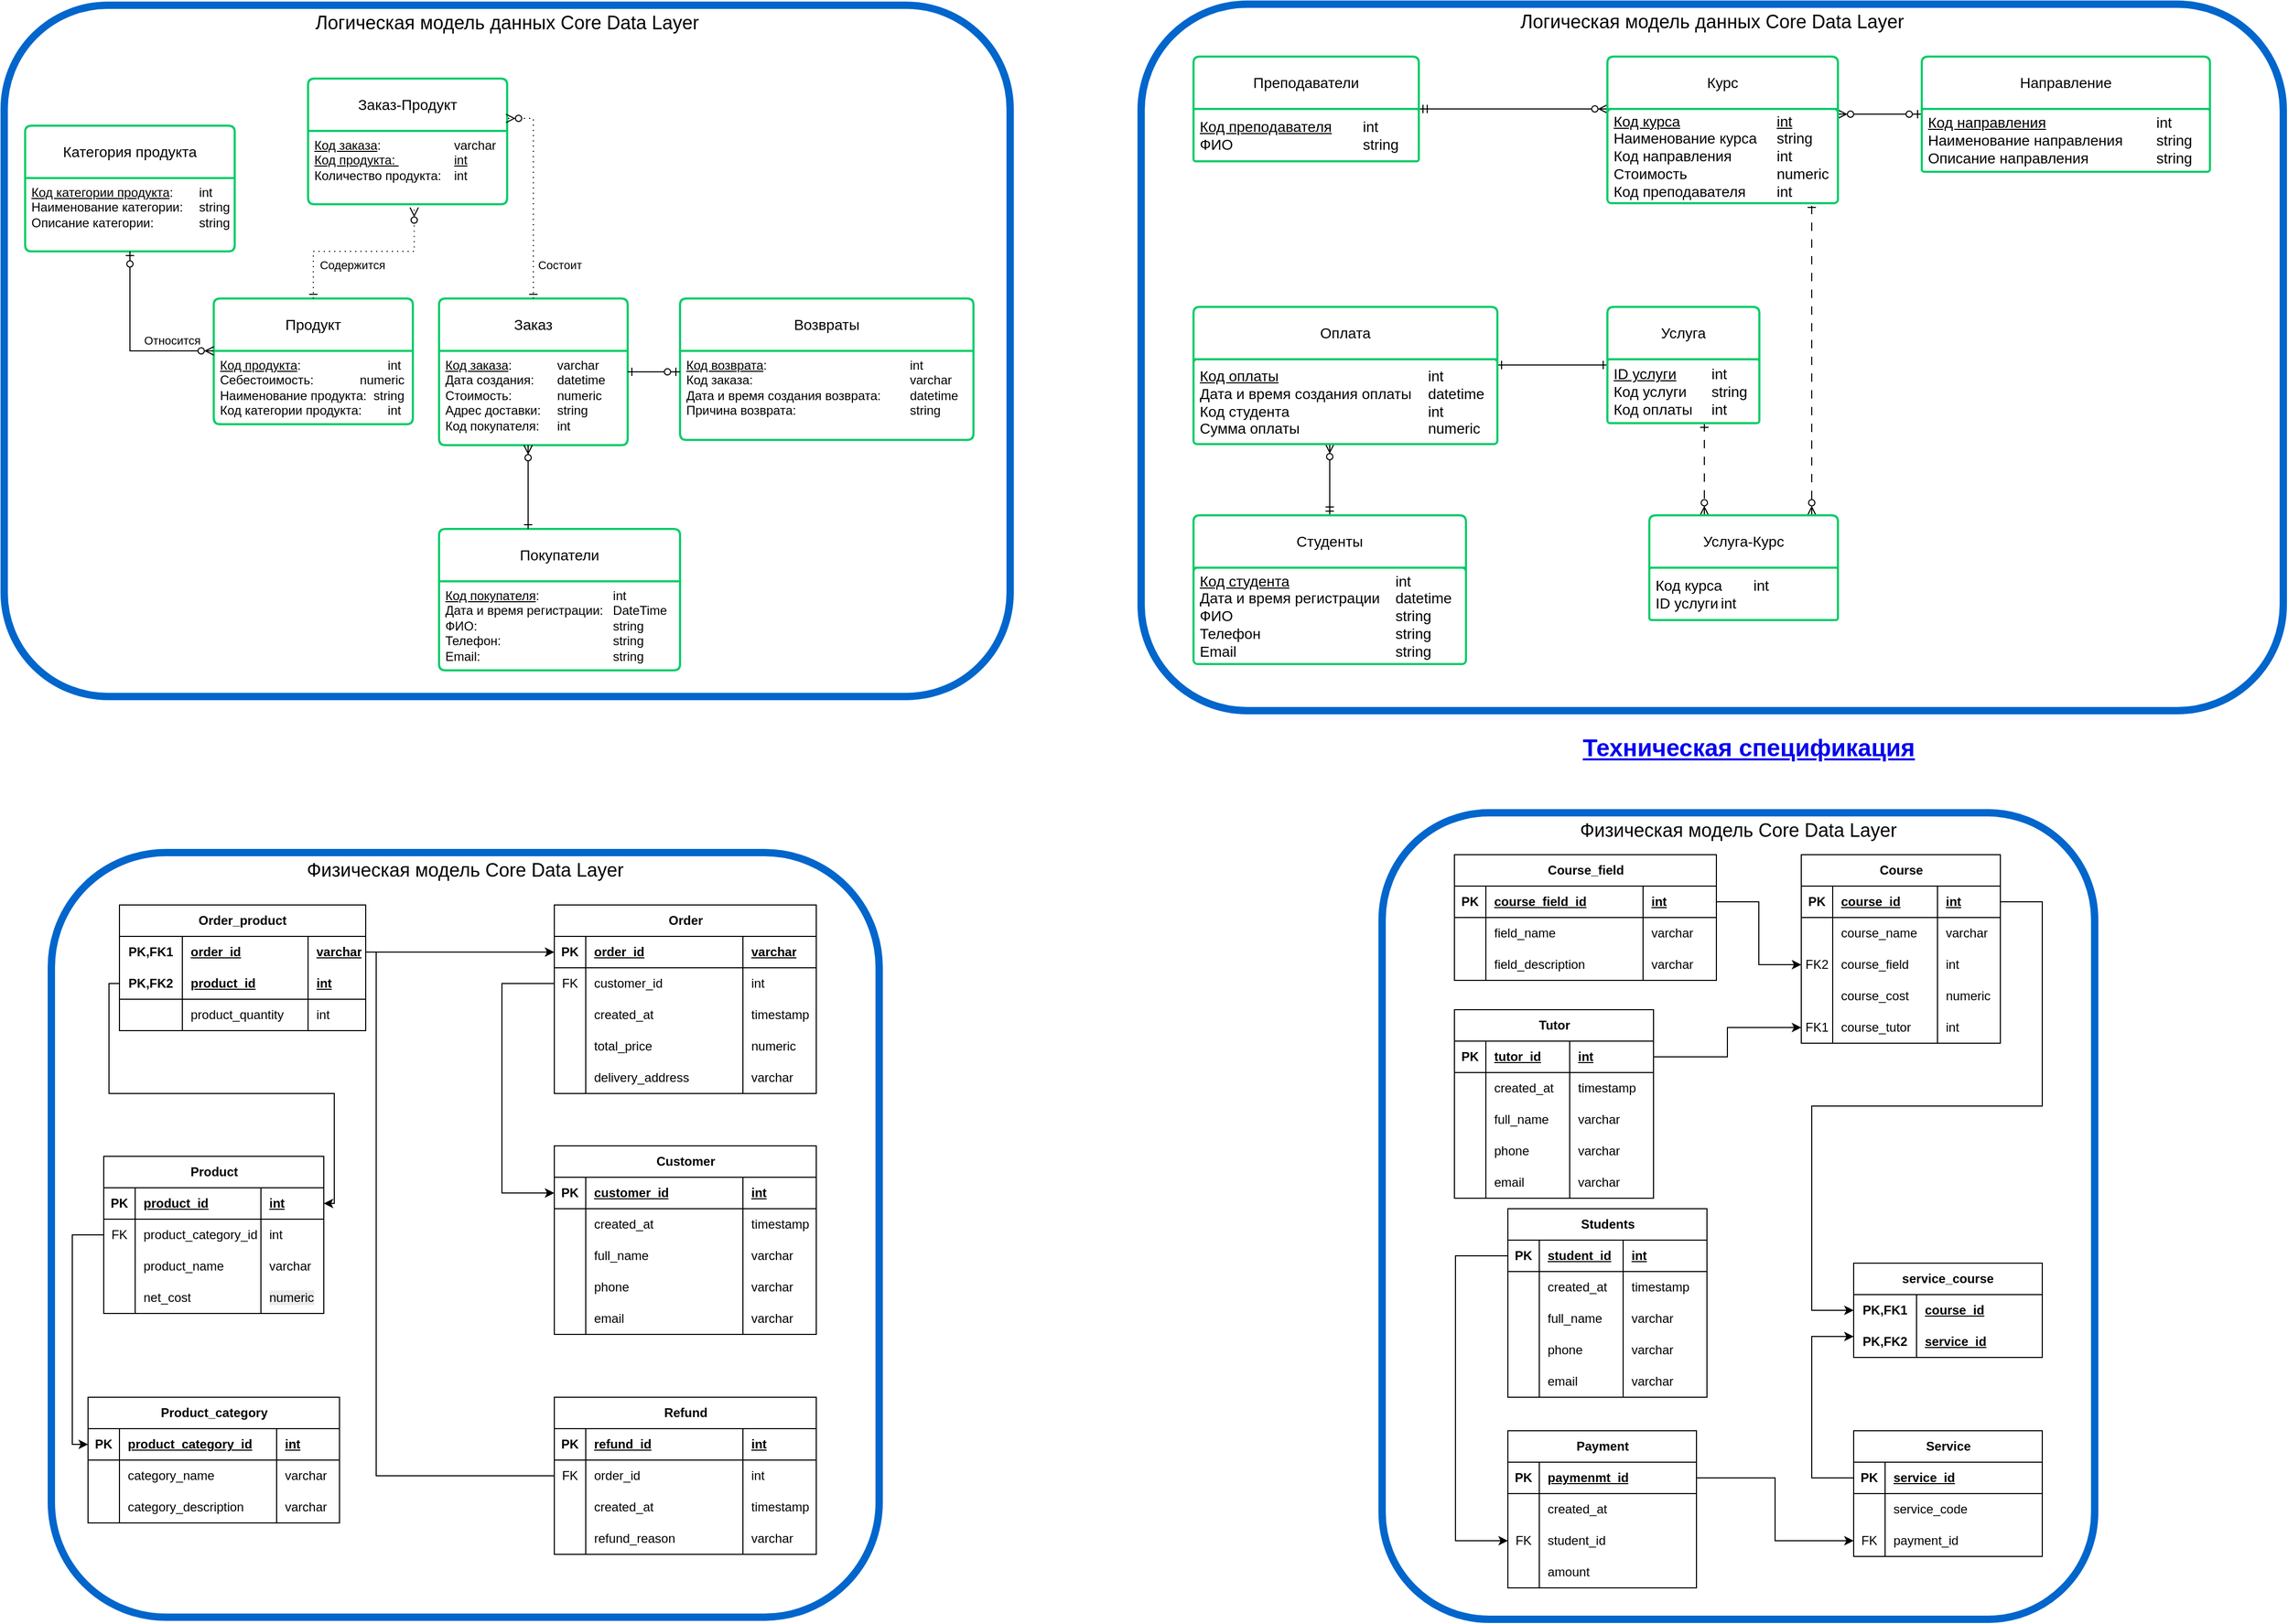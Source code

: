 <mxfile version="27.1.6" pages="3">
  <diagram name="CDL" id="SCpngaXEFyfujAyh4T14">
    <mxGraphModel dx="2066" dy="-39" grid="1" gridSize="10" guides="1" tooltips="1" connect="1" arrows="1" fold="1" page="1" pageScale="1" pageWidth="1169" pageHeight="827" math="0" shadow="0">
      <root>
        <mxCell id="0" />
        <mxCell id="1" parent="0" />
        <mxCell id="kM7gbS75rneJ0L8MpAQb-289" value="Физическая модель Core Data Layer" style="rounded=1;whiteSpace=wrap;html=1;fillColor=none;fontSize=18;labelPosition=center;verticalLabelPosition=middle;align=center;verticalAlign=top;strokeWidth=7;strokeColor=#0066CC;" parent="1" vertex="1">
          <mxGeometry x="1420" y="1682" width="680" height="770" as="geometry" />
        </mxCell>
        <mxCell id="JhwAvUDN59JvzQfTvStM-1" value="" style="group;movable=1;resizable=1;rotatable=1;deletable=1;editable=1;locked=0;connectable=1;" parent="1" vertex="1" connectable="0">
          <mxGeometry x="150" y="1720" width="790" height="730" as="geometry" />
        </mxCell>
        <mxCell id="dv1rJ8OcQoWU4tliP2-A-208" value="Физическая модель Core Data Layer" style="rounded=1;whiteSpace=wrap;html=1;fillColor=none;fontSize=18;labelPosition=center;verticalLabelPosition=middle;align=center;verticalAlign=top;strokeWidth=7;strokeColor=#0066CC;" parent="JhwAvUDN59JvzQfTvStM-1" vertex="1">
          <mxGeometry width="790" height="730" as="geometry" />
        </mxCell>
        <mxCell id="dv1rJ8OcQoWU4tliP2-A-56" value="Product" style="shape=table;startSize=30;container=1;collapsible=1;childLayout=tableLayout;fixedRows=1;rowLines=0;fontStyle=1;align=center;resizeLast=1;html=1;" parent="JhwAvUDN59JvzQfTvStM-1" vertex="1">
          <mxGeometry x="50" y="290" width="210" height="150" as="geometry" />
        </mxCell>
        <mxCell id="dv1rJ8OcQoWU4tliP2-A-57" value="" style="shape=tableRow;horizontal=0;startSize=0;swimlaneHead=0;swimlaneBody=0;fillColor=none;collapsible=0;dropTarget=0;points=[[0,0.5],[1,0.5]];portConstraint=eastwest;top=0;left=0;right=0;bottom=1;" parent="dv1rJ8OcQoWU4tliP2-A-56" vertex="1">
          <mxGeometry y="30" width="210" height="30" as="geometry" />
        </mxCell>
        <mxCell id="dv1rJ8OcQoWU4tliP2-A-58" value="PK" style="shape=partialRectangle;connectable=0;fillColor=none;top=0;left=0;bottom=0;right=0;fontStyle=1;overflow=hidden;whiteSpace=wrap;html=1;" parent="dv1rJ8OcQoWU4tliP2-A-57" vertex="1">
          <mxGeometry width="30" height="30" as="geometry">
            <mxRectangle width="30" height="30" as="alternateBounds" />
          </mxGeometry>
        </mxCell>
        <mxCell id="dv1rJ8OcQoWU4tliP2-A-59" value="product_id" style="shape=partialRectangle;connectable=0;fillColor=none;top=0;left=0;bottom=0;right=0;align=left;spacingLeft=6;fontStyle=5;overflow=hidden;whiteSpace=wrap;html=1;" parent="dv1rJ8OcQoWU4tliP2-A-57" vertex="1">
          <mxGeometry x="30" width="120" height="30" as="geometry">
            <mxRectangle width="120" height="30" as="alternateBounds" />
          </mxGeometry>
        </mxCell>
        <mxCell id="dv1rJ8OcQoWU4tliP2-A-69" value="int" style="shape=partialRectangle;connectable=0;fillColor=none;top=0;left=0;bottom=0;right=0;align=left;spacingLeft=6;fontStyle=5;overflow=hidden;whiteSpace=wrap;html=1;" parent="dv1rJ8OcQoWU4tliP2-A-57" vertex="1">
          <mxGeometry x="150" width="60" height="30" as="geometry">
            <mxRectangle width="60" height="30" as="alternateBounds" />
          </mxGeometry>
        </mxCell>
        <mxCell id="dv1rJ8OcQoWU4tliP2-A-73" value="" style="shape=tableRow;horizontal=0;startSize=0;swimlaneHead=0;swimlaneBody=0;fillColor=none;collapsible=0;dropTarget=0;points=[[0,0.5],[1,0.5]];portConstraint=eastwest;top=0;left=0;right=0;bottom=0;" parent="dv1rJ8OcQoWU4tliP2-A-56" vertex="1">
          <mxGeometry y="60" width="210" height="30" as="geometry" />
        </mxCell>
        <mxCell id="dv1rJ8OcQoWU4tliP2-A-74" value="FK" style="shape=partialRectangle;connectable=0;fillColor=none;top=0;left=0;bottom=0;right=0;fontStyle=0;overflow=hidden;whiteSpace=wrap;html=1;" parent="dv1rJ8OcQoWU4tliP2-A-73" vertex="1">
          <mxGeometry width="30" height="30" as="geometry">
            <mxRectangle width="30" height="30" as="alternateBounds" />
          </mxGeometry>
        </mxCell>
        <mxCell id="dv1rJ8OcQoWU4tliP2-A-75" value="product_category_id" style="shape=partialRectangle;connectable=0;fillColor=none;top=0;left=0;bottom=0;right=0;align=left;spacingLeft=6;fontStyle=0;overflow=hidden;whiteSpace=wrap;html=1;" parent="dv1rJ8OcQoWU4tliP2-A-73" vertex="1">
          <mxGeometry x="30" width="120" height="30" as="geometry">
            <mxRectangle width="120" height="30" as="alternateBounds" />
          </mxGeometry>
        </mxCell>
        <mxCell id="dv1rJ8OcQoWU4tliP2-A-76" value="int" style="shape=partialRectangle;connectable=0;fillColor=none;top=0;left=0;bottom=0;right=0;align=left;spacingLeft=6;fontStyle=0;overflow=hidden;whiteSpace=wrap;html=1;" parent="dv1rJ8OcQoWU4tliP2-A-73" vertex="1">
          <mxGeometry x="150" width="60" height="30" as="geometry">
            <mxRectangle width="60" height="30" as="alternateBounds" />
          </mxGeometry>
        </mxCell>
        <mxCell id="dv1rJ8OcQoWU4tliP2-A-60" value="" style="shape=tableRow;horizontal=0;startSize=0;swimlaneHead=0;swimlaneBody=0;fillColor=none;collapsible=0;dropTarget=0;points=[[0,0.5],[1,0.5]];portConstraint=eastwest;top=0;left=0;right=0;bottom=0;" parent="dv1rJ8OcQoWU4tliP2-A-56" vertex="1">
          <mxGeometry y="90" width="210" height="30" as="geometry" />
        </mxCell>
        <mxCell id="dv1rJ8OcQoWU4tliP2-A-61" value="" style="shape=partialRectangle;connectable=0;fillColor=none;top=0;left=0;bottom=0;right=0;editable=1;overflow=hidden;whiteSpace=wrap;html=1;" parent="dv1rJ8OcQoWU4tliP2-A-60" vertex="1">
          <mxGeometry width="30" height="30" as="geometry">
            <mxRectangle width="30" height="30" as="alternateBounds" />
          </mxGeometry>
        </mxCell>
        <mxCell id="dv1rJ8OcQoWU4tliP2-A-62" value="product_name" style="shape=partialRectangle;connectable=0;fillColor=none;top=0;left=0;bottom=0;right=0;align=left;spacingLeft=6;overflow=hidden;whiteSpace=wrap;html=1;" parent="dv1rJ8OcQoWU4tliP2-A-60" vertex="1">
          <mxGeometry x="30" width="120" height="30" as="geometry">
            <mxRectangle width="120" height="30" as="alternateBounds" />
          </mxGeometry>
        </mxCell>
        <mxCell id="dv1rJ8OcQoWU4tliP2-A-70" value="varchar" style="shape=partialRectangle;connectable=0;fillColor=none;top=0;left=0;bottom=0;right=0;align=left;spacingLeft=6;overflow=hidden;whiteSpace=wrap;html=1;" parent="dv1rJ8OcQoWU4tliP2-A-60" vertex="1">
          <mxGeometry x="150" width="60" height="30" as="geometry">
            <mxRectangle width="60" height="30" as="alternateBounds" />
          </mxGeometry>
        </mxCell>
        <mxCell id="dv1rJ8OcQoWU4tliP2-A-63" value="" style="shape=tableRow;horizontal=0;startSize=0;swimlaneHead=0;swimlaneBody=0;fillColor=none;collapsible=0;dropTarget=0;points=[[0,0.5],[1,0.5]];portConstraint=eastwest;top=0;left=0;right=0;bottom=0;" parent="dv1rJ8OcQoWU4tliP2-A-56" vertex="1">
          <mxGeometry y="120" width="210" height="30" as="geometry" />
        </mxCell>
        <mxCell id="dv1rJ8OcQoWU4tliP2-A-64" value="" style="shape=partialRectangle;connectable=0;fillColor=none;top=0;left=0;bottom=0;right=0;editable=1;overflow=hidden;whiteSpace=wrap;html=1;" parent="dv1rJ8OcQoWU4tliP2-A-63" vertex="1">
          <mxGeometry width="30" height="30" as="geometry">
            <mxRectangle width="30" height="30" as="alternateBounds" />
          </mxGeometry>
        </mxCell>
        <mxCell id="dv1rJ8OcQoWU4tliP2-A-65" value="net_cost" style="shape=partialRectangle;connectable=0;fillColor=none;top=0;left=0;bottom=0;right=0;align=left;spacingLeft=6;overflow=hidden;whiteSpace=wrap;html=1;" parent="dv1rJ8OcQoWU4tliP2-A-63" vertex="1">
          <mxGeometry x="30" width="120" height="30" as="geometry">
            <mxRectangle width="120" height="30" as="alternateBounds" />
          </mxGeometry>
        </mxCell>
        <mxCell id="dv1rJ8OcQoWU4tliP2-A-71" value="&lt;div&gt;&lt;span style=&quot;color: rgb(0, 0, 0); font-family: Helvetica; font-size: 12px; font-style: normal; font-variant-ligatures: normal; font-variant-caps: normal; font-weight: 400; letter-spacing: normal; orphans: 2; text-align: left; text-indent: 0px; text-transform: none; widows: 2; word-spacing: 0px; -webkit-text-stroke-width: 0px; white-space: normal; background-color: rgb(236, 236, 236); text-decoration-thickness: initial; text-decoration-style: initial; text-decoration-color: initial; float: none; display: inline !important;&quot;&gt;numeric&lt;/span&gt;&lt;br&gt;&lt;/div&gt;" style="shape=partialRectangle;connectable=0;fillColor=none;top=0;left=0;bottom=0;right=0;align=left;spacingLeft=6;overflow=hidden;whiteSpace=wrap;html=1;" parent="dv1rJ8OcQoWU4tliP2-A-63" vertex="1">
          <mxGeometry x="150" width="60" height="30" as="geometry">
            <mxRectangle width="60" height="30" as="alternateBounds" />
          </mxGeometry>
        </mxCell>
        <mxCell id="dv1rJ8OcQoWU4tliP2-A-93" value="Product_category" style="shape=table;startSize=30;container=1;collapsible=1;childLayout=tableLayout;fixedRows=1;rowLines=0;fontStyle=1;align=center;resizeLast=1;html=1;" parent="JhwAvUDN59JvzQfTvStM-1" vertex="1">
          <mxGeometry x="35" y="520" width="240" height="120" as="geometry" />
        </mxCell>
        <mxCell id="dv1rJ8OcQoWU4tliP2-A-94" value="" style="shape=tableRow;horizontal=0;startSize=0;swimlaneHead=0;swimlaneBody=0;fillColor=none;collapsible=0;dropTarget=0;points=[[0,0.5],[1,0.5]];portConstraint=eastwest;top=0;left=0;right=0;bottom=1;" parent="dv1rJ8OcQoWU4tliP2-A-93" vertex="1">
          <mxGeometry y="30" width="240" height="30" as="geometry" />
        </mxCell>
        <mxCell id="dv1rJ8OcQoWU4tliP2-A-95" value="PK" style="shape=partialRectangle;connectable=0;fillColor=none;top=0;left=0;bottom=0;right=0;fontStyle=1;overflow=hidden;whiteSpace=wrap;html=1;" parent="dv1rJ8OcQoWU4tliP2-A-94" vertex="1">
          <mxGeometry width="30" height="30" as="geometry">
            <mxRectangle width="30" height="30" as="alternateBounds" />
          </mxGeometry>
        </mxCell>
        <mxCell id="dv1rJ8OcQoWU4tliP2-A-96" value="product_category_id" style="shape=partialRectangle;connectable=0;fillColor=none;top=0;left=0;bottom=0;right=0;align=left;spacingLeft=6;fontStyle=5;overflow=hidden;whiteSpace=wrap;html=1;" parent="dv1rJ8OcQoWU4tliP2-A-94" vertex="1">
          <mxGeometry x="30" width="150" height="30" as="geometry">
            <mxRectangle width="150" height="30" as="alternateBounds" />
          </mxGeometry>
        </mxCell>
        <mxCell id="dv1rJ8OcQoWU4tliP2-A-106" value="int" style="shape=partialRectangle;connectable=0;fillColor=none;top=0;left=0;bottom=0;right=0;align=left;spacingLeft=6;fontStyle=5;overflow=hidden;whiteSpace=wrap;html=1;" parent="dv1rJ8OcQoWU4tliP2-A-94" vertex="1">
          <mxGeometry x="180" width="60" height="30" as="geometry">
            <mxRectangle width="60" height="30" as="alternateBounds" />
          </mxGeometry>
        </mxCell>
        <mxCell id="dv1rJ8OcQoWU4tliP2-A-97" value="" style="shape=tableRow;horizontal=0;startSize=0;swimlaneHead=0;swimlaneBody=0;fillColor=none;collapsible=0;dropTarget=0;points=[[0,0.5],[1,0.5]];portConstraint=eastwest;top=0;left=0;right=0;bottom=0;" parent="dv1rJ8OcQoWU4tliP2-A-93" vertex="1">
          <mxGeometry y="60" width="240" height="30" as="geometry" />
        </mxCell>
        <mxCell id="dv1rJ8OcQoWU4tliP2-A-98" value="" style="shape=partialRectangle;connectable=0;fillColor=none;top=0;left=0;bottom=0;right=0;editable=1;overflow=hidden;whiteSpace=wrap;html=1;" parent="dv1rJ8OcQoWU4tliP2-A-97" vertex="1">
          <mxGeometry width="30" height="30" as="geometry">
            <mxRectangle width="30" height="30" as="alternateBounds" />
          </mxGeometry>
        </mxCell>
        <mxCell id="dv1rJ8OcQoWU4tliP2-A-99" value="category_name" style="shape=partialRectangle;connectable=0;fillColor=none;top=0;left=0;bottom=0;right=0;align=left;spacingLeft=6;overflow=hidden;whiteSpace=wrap;html=1;" parent="dv1rJ8OcQoWU4tliP2-A-97" vertex="1">
          <mxGeometry x="30" width="150" height="30" as="geometry">
            <mxRectangle width="150" height="30" as="alternateBounds" />
          </mxGeometry>
        </mxCell>
        <mxCell id="dv1rJ8OcQoWU4tliP2-A-107" value="varchar" style="shape=partialRectangle;connectable=0;fillColor=none;top=0;left=0;bottom=0;right=0;align=left;spacingLeft=6;overflow=hidden;whiteSpace=wrap;html=1;" parent="dv1rJ8OcQoWU4tliP2-A-97" vertex="1">
          <mxGeometry x="180" width="60" height="30" as="geometry">
            <mxRectangle width="60" height="30" as="alternateBounds" />
          </mxGeometry>
        </mxCell>
        <mxCell id="dv1rJ8OcQoWU4tliP2-A-100" value="" style="shape=tableRow;horizontal=0;startSize=0;swimlaneHead=0;swimlaneBody=0;fillColor=none;collapsible=0;dropTarget=0;points=[[0,0.5],[1,0.5]];portConstraint=eastwest;top=0;left=0;right=0;bottom=0;" parent="dv1rJ8OcQoWU4tliP2-A-93" vertex="1">
          <mxGeometry y="90" width="240" height="30" as="geometry" />
        </mxCell>
        <mxCell id="dv1rJ8OcQoWU4tliP2-A-101" value="" style="shape=partialRectangle;connectable=0;fillColor=none;top=0;left=0;bottom=0;right=0;editable=1;overflow=hidden;whiteSpace=wrap;html=1;" parent="dv1rJ8OcQoWU4tliP2-A-100" vertex="1">
          <mxGeometry width="30" height="30" as="geometry">
            <mxRectangle width="30" height="30" as="alternateBounds" />
          </mxGeometry>
        </mxCell>
        <mxCell id="dv1rJ8OcQoWU4tliP2-A-102" value="category_description" style="shape=partialRectangle;connectable=0;fillColor=none;top=0;left=0;bottom=0;right=0;align=left;spacingLeft=6;overflow=hidden;whiteSpace=wrap;html=1;" parent="dv1rJ8OcQoWU4tliP2-A-100" vertex="1">
          <mxGeometry x="30" width="150" height="30" as="geometry">
            <mxRectangle width="150" height="30" as="alternateBounds" />
          </mxGeometry>
        </mxCell>
        <mxCell id="dv1rJ8OcQoWU4tliP2-A-108" value="varchar" style="shape=partialRectangle;connectable=0;fillColor=none;top=0;left=0;bottom=0;right=0;align=left;spacingLeft=6;overflow=hidden;whiteSpace=wrap;html=1;" parent="dv1rJ8OcQoWU4tliP2-A-100" vertex="1">
          <mxGeometry x="180" width="60" height="30" as="geometry">
            <mxRectangle width="60" height="30" as="alternateBounds" />
          </mxGeometry>
        </mxCell>
        <mxCell id="dv1rJ8OcQoWU4tliP2-A-110" value="" style="endArrow=none;html=1;rounded=0;edgeStyle=orthogonalEdgeStyle;startArrow=classic;startFill=1;" parent="JhwAvUDN59JvzQfTvStM-1" source="dv1rJ8OcQoWU4tliP2-A-94" target="dv1rJ8OcQoWU4tliP2-A-73" edge="1">
          <mxGeometry relative="1" as="geometry">
            <mxPoint x="-150" y="450" as="sourcePoint" />
            <mxPoint x="10" y="450" as="targetPoint" />
            <Array as="points">
              <mxPoint x="20" y="565" />
              <mxPoint x="20" y="365" />
            </Array>
          </mxGeometry>
        </mxCell>
        <mxCell id="dv1rJ8OcQoWU4tliP2-A-111" value="Order_product" style="shape=table;startSize=30;container=1;collapsible=1;childLayout=tableLayout;fixedRows=1;rowLines=0;fontStyle=1;align=center;resizeLast=1;html=1;whiteSpace=wrap;" parent="JhwAvUDN59JvzQfTvStM-1" vertex="1">
          <mxGeometry x="65" y="50" width="235" height="120" as="geometry" />
        </mxCell>
        <mxCell id="dv1rJ8OcQoWU4tliP2-A-112" value="" style="shape=tableRow;horizontal=0;startSize=0;swimlaneHead=0;swimlaneBody=0;fillColor=none;collapsible=0;dropTarget=0;points=[[0,0.5],[1,0.5]];portConstraint=eastwest;top=0;left=0;right=0;bottom=0;html=1;" parent="dv1rJ8OcQoWU4tliP2-A-111" vertex="1">
          <mxGeometry y="30" width="235" height="30" as="geometry" />
        </mxCell>
        <mxCell id="dv1rJ8OcQoWU4tliP2-A-113" value="PK,FK1" style="shape=partialRectangle;connectable=0;fillColor=none;top=0;left=0;bottom=0;right=0;fontStyle=1;overflow=hidden;html=1;whiteSpace=wrap;" parent="dv1rJ8OcQoWU4tliP2-A-112" vertex="1">
          <mxGeometry width="60" height="30" as="geometry">
            <mxRectangle width="60" height="30" as="alternateBounds" />
          </mxGeometry>
        </mxCell>
        <mxCell id="dv1rJ8OcQoWU4tliP2-A-114" value="order_id" style="shape=partialRectangle;connectable=0;fillColor=none;top=0;left=0;bottom=0;right=0;align=left;spacingLeft=6;fontStyle=5;overflow=hidden;html=1;whiteSpace=wrap;" parent="dv1rJ8OcQoWU4tliP2-A-112" vertex="1">
          <mxGeometry x="60" width="120" height="30" as="geometry">
            <mxRectangle width="120" height="30" as="alternateBounds" />
          </mxGeometry>
        </mxCell>
        <mxCell id="dv1rJ8OcQoWU4tliP2-A-124" value="varchar" style="shape=partialRectangle;connectable=0;fillColor=none;top=0;left=0;bottom=0;right=0;align=left;spacingLeft=6;fontStyle=5;overflow=hidden;html=1;whiteSpace=wrap;" parent="dv1rJ8OcQoWU4tliP2-A-112" vertex="1">
          <mxGeometry x="180" width="55" height="30" as="geometry">
            <mxRectangle width="55" height="30" as="alternateBounds" />
          </mxGeometry>
        </mxCell>
        <mxCell id="dv1rJ8OcQoWU4tliP2-A-115" value="" style="shape=tableRow;horizontal=0;startSize=0;swimlaneHead=0;swimlaneBody=0;fillColor=none;collapsible=0;dropTarget=0;points=[[0,0.5],[1,0.5]];portConstraint=eastwest;top=0;left=0;right=0;bottom=1;html=1;" parent="dv1rJ8OcQoWU4tliP2-A-111" vertex="1">
          <mxGeometry y="60" width="235" height="30" as="geometry" />
        </mxCell>
        <mxCell id="dv1rJ8OcQoWU4tliP2-A-116" value="PK,FK2" style="shape=partialRectangle;connectable=0;fillColor=none;top=0;left=0;bottom=0;right=0;fontStyle=1;overflow=hidden;html=1;whiteSpace=wrap;" parent="dv1rJ8OcQoWU4tliP2-A-115" vertex="1">
          <mxGeometry width="60" height="30" as="geometry">
            <mxRectangle width="60" height="30" as="alternateBounds" />
          </mxGeometry>
        </mxCell>
        <mxCell id="dv1rJ8OcQoWU4tliP2-A-117" value="product_id" style="shape=partialRectangle;connectable=0;fillColor=none;top=0;left=0;bottom=0;right=0;align=left;spacingLeft=6;fontStyle=5;overflow=hidden;html=1;whiteSpace=wrap;" parent="dv1rJ8OcQoWU4tliP2-A-115" vertex="1">
          <mxGeometry x="60" width="120" height="30" as="geometry">
            <mxRectangle width="120" height="30" as="alternateBounds" />
          </mxGeometry>
        </mxCell>
        <mxCell id="dv1rJ8OcQoWU4tliP2-A-125" value="int" style="shape=partialRectangle;connectable=0;fillColor=none;top=0;left=0;bottom=0;right=0;align=left;spacingLeft=6;fontStyle=5;overflow=hidden;html=1;whiteSpace=wrap;" parent="dv1rJ8OcQoWU4tliP2-A-115" vertex="1">
          <mxGeometry x="180" width="55" height="30" as="geometry">
            <mxRectangle width="55" height="30" as="alternateBounds" />
          </mxGeometry>
        </mxCell>
        <mxCell id="dv1rJ8OcQoWU4tliP2-A-118" value="" style="shape=tableRow;horizontal=0;startSize=0;swimlaneHead=0;swimlaneBody=0;fillColor=none;collapsible=0;dropTarget=0;points=[[0,0.5],[1,0.5]];portConstraint=eastwest;top=0;left=0;right=0;bottom=0;html=1;" parent="dv1rJ8OcQoWU4tliP2-A-111" vertex="1">
          <mxGeometry y="90" width="235" height="30" as="geometry" />
        </mxCell>
        <mxCell id="dv1rJ8OcQoWU4tliP2-A-119" value="" style="shape=partialRectangle;connectable=0;fillColor=none;top=0;left=0;bottom=0;right=0;editable=1;overflow=hidden;html=1;whiteSpace=wrap;" parent="dv1rJ8OcQoWU4tliP2-A-118" vertex="1">
          <mxGeometry width="60" height="30" as="geometry">
            <mxRectangle width="60" height="30" as="alternateBounds" />
          </mxGeometry>
        </mxCell>
        <mxCell id="dv1rJ8OcQoWU4tliP2-A-120" value="product_quantity" style="shape=partialRectangle;connectable=0;fillColor=none;top=0;left=0;bottom=0;right=0;align=left;spacingLeft=6;overflow=hidden;html=1;whiteSpace=wrap;" parent="dv1rJ8OcQoWU4tliP2-A-118" vertex="1">
          <mxGeometry x="60" width="120" height="30" as="geometry">
            <mxRectangle width="120" height="30" as="alternateBounds" />
          </mxGeometry>
        </mxCell>
        <mxCell id="dv1rJ8OcQoWU4tliP2-A-126" value="int" style="shape=partialRectangle;connectable=0;fillColor=none;top=0;left=0;bottom=0;right=0;align=left;spacingLeft=6;overflow=hidden;html=1;whiteSpace=wrap;" parent="dv1rJ8OcQoWU4tliP2-A-118" vertex="1">
          <mxGeometry x="180" width="55" height="30" as="geometry">
            <mxRectangle width="55" height="30" as="alternateBounds" />
          </mxGeometry>
        </mxCell>
        <mxCell id="dv1rJ8OcQoWU4tliP2-A-127" value="Order" style="shape=table;startSize=30;container=1;collapsible=1;childLayout=tableLayout;fixedRows=1;rowLines=0;fontStyle=1;align=center;resizeLast=1;html=1;" parent="JhwAvUDN59JvzQfTvStM-1" vertex="1">
          <mxGeometry x="480" y="50" width="250" height="180" as="geometry" />
        </mxCell>
        <mxCell id="dv1rJ8OcQoWU4tliP2-A-128" value="" style="shape=tableRow;horizontal=0;startSize=0;swimlaneHead=0;swimlaneBody=0;fillColor=none;collapsible=0;dropTarget=0;points=[[0,0.5],[1,0.5]];portConstraint=eastwest;top=0;left=0;right=0;bottom=1;" parent="dv1rJ8OcQoWU4tliP2-A-127" vertex="1">
          <mxGeometry y="30" width="250" height="30" as="geometry" />
        </mxCell>
        <mxCell id="dv1rJ8OcQoWU4tliP2-A-129" value="PK" style="shape=partialRectangle;connectable=0;fillColor=none;top=0;left=0;bottom=0;right=0;fontStyle=1;overflow=hidden;whiteSpace=wrap;html=1;" parent="dv1rJ8OcQoWU4tliP2-A-128" vertex="1">
          <mxGeometry width="30" height="30" as="geometry">
            <mxRectangle width="30" height="30" as="alternateBounds" />
          </mxGeometry>
        </mxCell>
        <mxCell id="dv1rJ8OcQoWU4tliP2-A-130" value="order_id" style="shape=partialRectangle;connectable=0;fillColor=none;top=0;left=0;bottom=0;right=0;align=left;spacingLeft=6;fontStyle=5;overflow=hidden;whiteSpace=wrap;html=1;" parent="dv1rJ8OcQoWU4tliP2-A-128" vertex="1">
          <mxGeometry x="30" width="150" height="30" as="geometry">
            <mxRectangle width="150" height="30" as="alternateBounds" />
          </mxGeometry>
        </mxCell>
        <mxCell id="dv1rJ8OcQoWU4tliP2-A-140" value="varchar" style="shape=partialRectangle;connectable=0;fillColor=none;top=0;left=0;bottom=0;right=0;align=left;spacingLeft=6;fontStyle=5;overflow=hidden;whiteSpace=wrap;html=1;" parent="dv1rJ8OcQoWU4tliP2-A-128" vertex="1">
          <mxGeometry x="180" width="70" height="30" as="geometry">
            <mxRectangle width="70" height="30" as="alternateBounds" />
          </mxGeometry>
        </mxCell>
        <mxCell id="dv1rJ8OcQoWU4tliP2-A-144" value="" style="shape=tableRow;horizontal=0;startSize=0;swimlaneHead=0;swimlaneBody=0;fillColor=none;collapsible=0;dropTarget=0;points=[[0,0.5],[1,0.5]];portConstraint=eastwest;top=0;left=0;right=0;bottom=0;" parent="dv1rJ8OcQoWU4tliP2-A-127" vertex="1">
          <mxGeometry y="60" width="250" height="30" as="geometry" />
        </mxCell>
        <mxCell id="dv1rJ8OcQoWU4tliP2-A-145" value="FK" style="shape=partialRectangle;connectable=0;fillColor=none;top=0;left=0;bottom=0;right=0;fontStyle=0;overflow=hidden;whiteSpace=wrap;html=1;" parent="dv1rJ8OcQoWU4tliP2-A-144" vertex="1">
          <mxGeometry width="30" height="30" as="geometry">
            <mxRectangle width="30" height="30" as="alternateBounds" />
          </mxGeometry>
        </mxCell>
        <mxCell id="dv1rJ8OcQoWU4tliP2-A-146" value="customer_id" style="shape=partialRectangle;connectable=0;fillColor=none;top=0;left=0;bottom=0;right=0;align=left;spacingLeft=6;fontStyle=0;overflow=hidden;whiteSpace=wrap;html=1;" parent="dv1rJ8OcQoWU4tliP2-A-144" vertex="1">
          <mxGeometry x="30" width="150" height="30" as="geometry">
            <mxRectangle width="150" height="30" as="alternateBounds" />
          </mxGeometry>
        </mxCell>
        <mxCell id="dv1rJ8OcQoWU4tliP2-A-147" value="int" style="shape=partialRectangle;connectable=0;fillColor=none;top=0;left=0;bottom=0;right=0;align=left;spacingLeft=6;fontStyle=0;overflow=hidden;whiteSpace=wrap;html=1;" parent="dv1rJ8OcQoWU4tliP2-A-144" vertex="1">
          <mxGeometry x="180" width="70" height="30" as="geometry">
            <mxRectangle width="70" height="30" as="alternateBounds" />
          </mxGeometry>
        </mxCell>
        <mxCell id="dv1rJ8OcQoWU4tliP2-A-131" value="" style="shape=tableRow;horizontal=0;startSize=0;swimlaneHead=0;swimlaneBody=0;fillColor=none;collapsible=0;dropTarget=0;points=[[0,0.5],[1,0.5]];portConstraint=eastwest;top=0;left=0;right=0;bottom=0;" parent="dv1rJ8OcQoWU4tliP2-A-127" vertex="1">
          <mxGeometry y="90" width="250" height="30" as="geometry" />
        </mxCell>
        <mxCell id="dv1rJ8OcQoWU4tliP2-A-132" value="" style="shape=partialRectangle;connectable=0;fillColor=none;top=0;left=0;bottom=0;right=0;editable=1;overflow=hidden;whiteSpace=wrap;html=1;" parent="dv1rJ8OcQoWU4tliP2-A-131" vertex="1">
          <mxGeometry width="30" height="30" as="geometry">
            <mxRectangle width="30" height="30" as="alternateBounds" />
          </mxGeometry>
        </mxCell>
        <mxCell id="dv1rJ8OcQoWU4tliP2-A-133" value="created_at" style="shape=partialRectangle;connectable=0;fillColor=none;top=0;left=0;bottom=0;right=0;align=left;spacingLeft=6;overflow=hidden;whiteSpace=wrap;html=1;" parent="dv1rJ8OcQoWU4tliP2-A-131" vertex="1">
          <mxGeometry x="30" width="150" height="30" as="geometry">
            <mxRectangle width="150" height="30" as="alternateBounds" />
          </mxGeometry>
        </mxCell>
        <mxCell id="dv1rJ8OcQoWU4tliP2-A-141" value="timestamp" style="shape=partialRectangle;connectable=0;fillColor=none;top=0;left=0;bottom=0;right=0;align=left;spacingLeft=6;overflow=hidden;whiteSpace=wrap;html=1;" parent="dv1rJ8OcQoWU4tliP2-A-131" vertex="1">
          <mxGeometry x="180" width="70" height="30" as="geometry">
            <mxRectangle width="70" height="30" as="alternateBounds" />
          </mxGeometry>
        </mxCell>
        <mxCell id="dv1rJ8OcQoWU4tliP2-A-134" value="" style="shape=tableRow;horizontal=0;startSize=0;swimlaneHead=0;swimlaneBody=0;fillColor=none;collapsible=0;dropTarget=0;points=[[0,0.5],[1,0.5]];portConstraint=eastwest;top=0;left=0;right=0;bottom=0;" parent="dv1rJ8OcQoWU4tliP2-A-127" vertex="1">
          <mxGeometry y="120" width="250" height="30" as="geometry" />
        </mxCell>
        <mxCell id="dv1rJ8OcQoWU4tliP2-A-135" value="" style="shape=partialRectangle;connectable=0;fillColor=none;top=0;left=0;bottom=0;right=0;editable=1;overflow=hidden;whiteSpace=wrap;html=1;" parent="dv1rJ8OcQoWU4tliP2-A-134" vertex="1">
          <mxGeometry width="30" height="30" as="geometry">
            <mxRectangle width="30" height="30" as="alternateBounds" />
          </mxGeometry>
        </mxCell>
        <mxCell id="dv1rJ8OcQoWU4tliP2-A-136" value="total_price" style="shape=partialRectangle;connectable=0;fillColor=none;top=0;left=0;bottom=0;right=0;align=left;spacingLeft=6;overflow=hidden;whiteSpace=wrap;html=1;" parent="dv1rJ8OcQoWU4tliP2-A-134" vertex="1">
          <mxGeometry x="30" width="150" height="30" as="geometry">
            <mxRectangle width="150" height="30" as="alternateBounds" />
          </mxGeometry>
        </mxCell>
        <mxCell id="dv1rJ8OcQoWU4tliP2-A-142" value="numeric" style="shape=partialRectangle;connectable=0;fillColor=none;top=0;left=0;bottom=0;right=0;align=left;spacingLeft=6;overflow=hidden;whiteSpace=wrap;html=1;" parent="dv1rJ8OcQoWU4tliP2-A-134" vertex="1">
          <mxGeometry x="180" width="70" height="30" as="geometry">
            <mxRectangle width="70" height="30" as="alternateBounds" />
          </mxGeometry>
        </mxCell>
        <mxCell id="dv1rJ8OcQoWU4tliP2-A-137" value="" style="shape=tableRow;horizontal=0;startSize=0;swimlaneHead=0;swimlaneBody=0;fillColor=none;collapsible=0;dropTarget=0;points=[[0,0.5],[1,0.5]];portConstraint=eastwest;top=0;left=0;right=0;bottom=0;" parent="dv1rJ8OcQoWU4tliP2-A-127" vertex="1">
          <mxGeometry y="150" width="250" height="30" as="geometry" />
        </mxCell>
        <mxCell id="dv1rJ8OcQoWU4tliP2-A-138" value="" style="shape=partialRectangle;connectable=0;fillColor=none;top=0;left=0;bottom=0;right=0;editable=1;overflow=hidden;whiteSpace=wrap;html=1;" parent="dv1rJ8OcQoWU4tliP2-A-137" vertex="1">
          <mxGeometry width="30" height="30" as="geometry">
            <mxRectangle width="30" height="30" as="alternateBounds" />
          </mxGeometry>
        </mxCell>
        <mxCell id="dv1rJ8OcQoWU4tliP2-A-139" value="delivery_address" style="shape=partialRectangle;connectable=0;fillColor=none;top=0;left=0;bottom=0;right=0;align=left;spacingLeft=6;overflow=hidden;whiteSpace=wrap;html=1;" parent="dv1rJ8OcQoWU4tliP2-A-137" vertex="1">
          <mxGeometry x="30" width="150" height="30" as="geometry">
            <mxRectangle width="150" height="30" as="alternateBounds" />
          </mxGeometry>
        </mxCell>
        <mxCell id="dv1rJ8OcQoWU4tliP2-A-143" value="varchar" style="shape=partialRectangle;connectable=0;fillColor=none;top=0;left=0;bottom=0;right=0;align=left;spacingLeft=6;overflow=hidden;whiteSpace=wrap;html=1;" parent="dv1rJ8OcQoWU4tliP2-A-137" vertex="1">
          <mxGeometry x="180" width="70" height="30" as="geometry">
            <mxRectangle width="70" height="30" as="alternateBounds" />
          </mxGeometry>
        </mxCell>
        <mxCell id="dv1rJ8OcQoWU4tliP2-A-148" value="" style="endArrow=classic;html=1;rounded=0;edgeStyle=orthogonalEdgeStyle;endFill=1;" parent="JhwAvUDN59JvzQfTvStM-1" source="dv1rJ8OcQoWU4tliP2-A-112" target="dv1rJ8OcQoWU4tliP2-A-128" edge="1">
          <mxGeometry relative="1" as="geometry">
            <mxPoint x="180" y="230" as="sourcePoint" />
            <mxPoint x="340" y="230" as="targetPoint" />
          </mxGeometry>
        </mxCell>
        <mxCell id="dv1rJ8OcQoWU4tliP2-A-149" value="" style="endArrow=classic;html=1;rounded=0;edgeStyle=orthogonalEdgeStyle;endFill=1;" parent="JhwAvUDN59JvzQfTvStM-1" source="dv1rJ8OcQoWU4tliP2-A-115" target="dv1rJ8OcQoWU4tliP2-A-57" edge="1">
          <mxGeometry relative="1" as="geometry">
            <mxPoint x="140" y="210" as="sourcePoint" />
            <mxPoint x="300" y="210" as="targetPoint" />
          </mxGeometry>
        </mxCell>
        <mxCell id="dv1rJ8OcQoWU4tliP2-A-150" value="Customer" style="shape=table;startSize=30;container=1;collapsible=1;childLayout=tableLayout;fixedRows=1;rowLines=0;fontStyle=1;align=center;resizeLast=1;html=1;" parent="JhwAvUDN59JvzQfTvStM-1" vertex="1">
          <mxGeometry x="480" y="280" width="250" height="180" as="geometry" />
        </mxCell>
        <mxCell id="dv1rJ8OcQoWU4tliP2-A-151" value="" style="shape=tableRow;horizontal=0;startSize=0;swimlaneHead=0;swimlaneBody=0;fillColor=none;collapsible=0;dropTarget=0;points=[[0,0.5],[1,0.5]];portConstraint=eastwest;top=0;left=0;right=0;bottom=1;" parent="dv1rJ8OcQoWU4tliP2-A-150" vertex="1">
          <mxGeometry y="30" width="250" height="30" as="geometry" />
        </mxCell>
        <mxCell id="dv1rJ8OcQoWU4tliP2-A-152" value="PK" style="shape=partialRectangle;connectable=0;fillColor=none;top=0;left=0;bottom=0;right=0;fontStyle=1;overflow=hidden;whiteSpace=wrap;html=1;" parent="dv1rJ8OcQoWU4tliP2-A-151" vertex="1">
          <mxGeometry width="30" height="30" as="geometry">
            <mxRectangle width="30" height="30" as="alternateBounds" />
          </mxGeometry>
        </mxCell>
        <mxCell id="dv1rJ8OcQoWU4tliP2-A-153" value="customer_id" style="shape=partialRectangle;connectable=0;fillColor=none;top=0;left=0;bottom=0;right=0;align=left;spacingLeft=6;fontStyle=5;overflow=hidden;whiteSpace=wrap;html=1;" parent="dv1rJ8OcQoWU4tliP2-A-151" vertex="1">
          <mxGeometry x="30" width="150" height="30" as="geometry">
            <mxRectangle width="150" height="30" as="alternateBounds" />
          </mxGeometry>
        </mxCell>
        <mxCell id="dv1rJ8OcQoWU4tliP2-A-163" value="int" style="shape=partialRectangle;connectable=0;fillColor=none;top=0;left=0;bottom=0;right=0;align=left;spacingLeft=6;fontStyle=5;overflow=hidden;whiteSpace=wrap;html=1;" parent="dv1rJ8OcQoWU4tliP2-A-151" vertex="1">
          <mxGeometry x="180" width="70" height="30" as="geometry">
            <mxRectangle width="70" height="30" as="alternateBounds" />
          </mxGeometry>
        </mxCell>
        <mxCell id="dv1rJ8OcQoWU4tliP2-A-154" value="" style="shape=tableRow;horizontal=0;startSize=0;swimlaneHead=0;swimlaneBody=0;fillColor=none;collapsible=0;dropTarget=0;points=[[0,0.5],[1,0.5]];portConstraint=eastwest;top=0;left=0;right=0;bottom=0;" parent="dv1rJ8OcQoWU4tliP2-A-150" vertex="1">
          <mxGeometry y="60" width="250" height="30" as="geometry" />
        </mxCell>
        <mxCell id="dv1rJ8OcQoWU4tliP2-A-155" value="" style="shape=partialRectangle;connectable=0;fillColor=none;top=0;left=0;bottom=0;right=0;editable=1;overflow=hidden;whiteSpace=wrap;html=1;" parent="dv1rJ8OcQoWU4tliP2-A-154" vertex="1">
          <mxGeometry width="30" height="30" as="geometry">
            <mxRectangle width="30" height="30" as="alternateBounds" />
          </mxGeometry>
        </mxCell>
        <mxCell id="dv1rJ8OcQoWU4tliP2-A-156" value="created_at" style="shape=partialRectangle;connectable=0;fillColor=none;top=0;left=0;bottom=0;right=0;align=left;spacingLeft=6;overflow=hidden;whiteSpace=wrap;html=1;" parent="dv1rJ8OcQoWU4tliP2-A-154" vertex="1">
          <mxGeometry x="30" width="150" height="30" as="geometry">
            <mxRectangle width="150" height="30" as="alternateBounds" />
          </mxGeometry>
        </mxCell>
        <mxCell id="dv1rJ8OcQoWU4tliP2-A-164" value="timestamp" style="shape=partialRectangle;connectable=0;fillColor=none;top=0;left=0;bottom=0;right=0;align=left;spacingLeft=6;overflow=hidden;whiteSpace=wrap;html=1;" parent="dv1rJ8OcQoWU4tliP2-A-154" vertex="1">
          <mxGeometry x="180" width="70" height="30" as="geometry">
            <mxRectangle width="70" height="30" as="alternateBounds" />
          </mxGeometry>
        </mxCell>
        <mxCell id="dv1rJ8OcQoWU4tliP2-A-157" value="" style="shape=tableRow;horizontal=0;startSize=0;swimlaneHead=0;swimlaneBody=0;fillColor=none;collapsible=0;dropTarget=0;points=[[0,0.5],[1,0.5]];portConstraint=eastwest;top=0;left=0;right=0;bottom=0;" parent="dv1rJ8OcQoWU4tliP2-A-150" vertex="1">
          <mxGeometry y="90" width="250" height="30" as="geometry" />
        </mxCell>
        <mxCell id="dv1rJ8OcQoWU4tliP2-A-158" value="" style="shape=partialRectangle;connectable=0;fillColor=none;top=0;left=0;bottom=0;right=0;editable=1;overflow=hidden;whiteSpace=wrap;html=1;" parent="dv1rJ8OcQoWU4tliP2-A-157" vertex="1">
          <mxGeometry width="30" height="30" as="geometry">
            <mxRectangle width="30" height="30" as="alternateBounds" />
          </mxGeometry>
        </mxCell>
        <mxCell id="dv1rJ8OcQoWU4tliP2-A-159" value="full_name" style="shape=partialRectangle;connectable=0;fillColor=none;top=0;left=0;bottom=0;right=0;align=left;spacingLeft=6;overflow=hidden;whiteSpace=wrap;html=1;" parent="dv1rJ8OcQoWU4tliP2-A-157" vertex="1">
          <mxGeometry x="30" width="150" height="30" as="geometry">
            <mxRectangle width="150" height="30" as="alternateBounds" />
          </mxGeometry>
        </mxCell>
        <mxCell id="dv1rJ8OcQoWU4tliP2-A-165" value="varchar" style="shape=partialRectangle;connectable=0;fillColor=none;top=0;left=0;bottom=0;right=0;align=left;spacingLeft=6;overflow=hidden;whiteSpace=wrap;html=1;" parent="dv1rJ8OcQoWU4tliP2-A-157" vertex="1">
          <mxGeometry x="180" width="70" height="30" as="geometry">
            <mxRectangle width="70" height="30" as="alternateBounds" />
          </mxGeometry>
        </mxCell>
        <mxCell id="dv1rJ8OcQoWU4tliP2-A-160" value="" style="shape=tableRow;horizontal=0;startSize=0;swimlaneHead=0;swimlaneBody=0;fillColor=none;collapsible=0;dropTarget=0;points=[[0,0.5],[1,0.5]];portConstraint=eastwest;top=0;left=0;right=0;bottom=0;" parent="dv1rJ8OcQoWU4tliP2-A-150" vertex="1">
          <mxGeometry y="120" width="250" height="30" as="geometry" />
        </mxCell>
        <mxCell id="dv1rJ8OcQoWU4tliP2-A-161" value="" style="shape=partialRectangle;connectable=0;fillColor=none;top=0;left=0;bottom=0;right=0;editable=1;overflow=hidden;whiteSpace=wrap;html=1;" parent="dv1rJ8OcQoWU4tliP2-A-160" vertex="1">
          <mxGeometry width="30" height="30" as="geometry">
            <mxRectangle width="30" height="30" as="alternateBounds" />
          </mxGeometry>
        </mxCell>
        <mxCell id="dv1rJ8OcQoWU4tliP2-A-162" value="phone" style="shape=partialRectangle;connectable=0;fillColor=none;top=0;left=0;bottom=0;right=0;align=left;spacingLeft=6;overflow=hidden;whiteSpace=wrap;html=1;" parent="dv1rJ8OcQoWU4tliP2-A-160" vertex="1">
          <mxGeometry x="30" width="150" height="30" as="geometry">
            <mxRectangle width="150" height="30" as="alternateBounds" />
          </mxGeometry>
        </mxCell>
        <mxCell id="dv1rJ8OcQoWU4tliP2-A-166" value="varchar" style="shape=partialRectangle;connectable=0;fillColor=none;top=0;left=0;bottom=0;right=0;align=left;spacingLeft=6;overflow=hidden;whiteSpace=wrap;html=1;" parent="dv1rJ8OcQoWU4tliP2-A-160" vertex="1">
          <mxGeometry x="180" width="70" height="30" as="geometry">
            <mxRectangle width="70" height="30" as="alternateBounds" />
          </mxGeometry>
        </mxCell>
        <mxCell id="dv1rJ8OcQoWU4tliP2-A-167" style="shape=tableRow;horizontal=0;startSize=0;swimlaneHead=0;swimlaneBody=0;fillColor=none;collapsible=0;dropTarget=0;points=[[0,0.5],[1,0.5]];portConstraint=eastwest;top=0;left=0;right=0;bottom=0;" parent="dv1rJ8OcQoWU4tliP2-A-150" vertex="1">
          <mxGeometry y="150" width="250" height="30" as="geometry" />
        </mxCell>
        <mxCell id="dv1rJ8OcQoWU4tliP2-A-168" style="shape=partialRectangle;connectable=0;fillColor=none;top=0;left=0;bottom=0;right=0;editable=1;overflow=hidden;whiteSpace=wrap;html=1;" parent="dv1rJ8OcQoWU4tliP2-A-167" vertex="1">
          <mxGeometry width="30" height="30" as="geometry">
            <mxRectangle width="30" height="30" as="alternateBounds" />
          </mxGeometry>
        </mxCell>
        <mxCell id="dv1rJ8OcQoWU4tliP2-A-169" value="email" style="shape=partialRectangle;connectable=0;fillColor=none;top=0;left=0;bottom=0;right=0;align=left;spacingLeft=6;overflow=hidden;whiteSpace=wrap;html=1;" parent="dv1rJ8OcQoWU4tliP2-A-167" vertex="1">
          <mxGeometry x="30" width="150" height="30" as="geometry">
            <mxRectangle width="150" height="30" as="alternateBounds" />
          </mxGeometry>
        </mxCell>
        <mxCell id="dv1rJ8OcQoWU4tliP2-A-170" value="varchar" style="shape=partialRectangle;connectable=0;fillColor=none;top=0;left=0;bottom=0;right=0;align=left;spacingLeft=6;overflow=hidden;whiteSpace=wrap;html=1;" parent="dv1rJ8OcQoWU4tliP2-A-167" vertex="1">
          <mxGeometry x="180" width="70" height="30" as="geometry">
            <mxRectangle width="70" height="30" as="alternateBounds" />
          </mxGeometry>
        </mxCell>
        <mxCell id="dv1rJ8OcQoWU4tliP2-A-184" value="" style="endArrow=classic;html=1;rounded=0;edgeStyle=orthogonalEdgeStyle;endFill=1;startFill=0;startArrow=none;" parent="JhwAvUDN59JvzQfTvStM-1" source="dv1rJ8OcQoWU4tliP2-A-144" target="dv1rJ8OcQoWU4tliP2-A-151" edge="1">
          <mxGeometry relative="1" as="geometry">
            <mxPoint x="670" y="290" as="sourcePoint" />
            <mxPoint x="830" y="290" as="targetPoint" />
            <Array as="points">
              <mxPoint x="430" y="125" />
              <mxPoint x="430" y="325" />
            </Array>
          </mxGeometry>
        </mxCell>
        <mxCell id="dv1rJ8OcQoWU4tliP2-A-185" value="Refund" style="shape=table;startSize=30;container=1;collapsible=1;childLayout=tableLayout;fixedRows=1;rowLines=0;fontStyle=1;align=center;resizeLast=1;html=1;" parent="JhwAvUDN59JvzQfTvStM-1" vertex="1">
          <mxGeometry x="480" y="520" width="250" height="150" as="geometry" />
        </mxCell>
        <mxCell id="dv1rJ8OcQoWU4tliP2-A-186" value="" style="shape=tableRow;horizontal=0;startSize=0;swimlaneHead=0;swimlaneBody=0;fillColor=none;collapsible=0;dropTarget=0;points=[[0,0.5],[1,0.5]];portConstraint=eastwest;top=0;left=0;right=0;bottom=1;" parent="dv1rJ8OcQoWU4tliP2-A-185" vertex="1">
          <mxGeometry y="30" width="250" height="30" as="geometry" />
        </mxCell>
        <mxCell id="dv1rJ8OcQoWU4tliP2-A-187" value="PK" style="shape=partialRectangle;connectable=0;fillColor=none;top=0;left=0;bottom=0;right=0;fontStyle=1;overflow=hidden;whiteSpace=wrap;html=1;" parent="dv1rJ8OcQoWU4tliP2-A-186" vertex="1">
          <mxGeometry width="30" height="30" as="geometry">
            <mxRectangle width="30" height="30" as="alternateBounds" />
          </mxGeometry>
        </mxCell>
        <mxCell id="dv1rJ8OcQoWU4tliP2-A-188" value="refund_id" style="shape=partialRectangle;connectable=0;fillColor=none;top=0;left=0;bottom=0;right=0;align=left;spacingLeft=6;fontStyle=5;overflow=hidden;whiteSpace=wrap;html=1;" parent="dv1rJ8OcQoWU4tliP2-A-186" vertex="1">
          <mxGeometry x="30" width="150" height="30" as="geometry">
            <mxRectangle width="150" height="30" as="alternateBounds" />
          </mxGeometry>
        </mxCell>
        <mxCell id="dv1rJ8OcQoWU4tliP2-A-198" value="int" style="shape=partialRectangle;connectable=0;fillColor=none;top=0;left=0;bottom=0;right=0;align=left;spacingLeft=6;fontStyle=5;overflow=hidden;whiteSpace=wrap;html=1;" parent="dv1rJ8OcQoWU4tliP2-A-186" vertex="1">
          <mxGeometry x="180" width="70" height="30" as="geometry">
            <mxRectangle width="70" height="30" as="alternateBounds" />
          </mxGeometry>
        </mxCell>
        <mxCell id="dv1rJ8OcQoWU4tliP2-A-189" value="" style="shape=tableRow;horizontal=0;startSize=0;swimlaneHead=0;swimlaneBody=0;fillColor=none;collapsible=0;dropTarget=0;points=[[0,0.5],[1,0.5]];portConstraint=eastwest;top=0;left=0;right=0;bottom=0;" parent="dv1rJ8OcQoWU4tliP2-A-185" vertex="1">
          <mxGeometry y="60" width="250" height="30" as="geometry" />
        </mxCell>
        <mxCell id="dv1rJ8OcQoWU4tliP2-A-190" value="FK" style="shape=partialRectangle;connectable=0;fillColor=none;top=0;left=0;bottom=0;right=0;editable=1;overflow=hidden;whiteSpace=wrap;html=1;" parent="dv1rJ8OcQoWU4tliP2-A-189" vertex="1">
          <mxGeometry width="30" height="30" as="geometry">
            <mxRectangle width="30" height="30" as="alternateBounds" />
          </mxGeometry>
        </mxCell>
        <mxCell id="dv1rJ8OcQoWU4tliP2-A-191" value="order_id" style="shape=partialRectangle;connectable=0;fillColor=none;top=0;left=0;bottom=0;right=0;align=left;spacingLeft=6;overflow=hidden;whiteSpace=wrap;html=1;" parent="dv1rJ8OcQoWU4tliP2-A-189" vertex="1">
          <mxGeometry x="30" width="150" height="30" as="geometry">
            <mxRectangle width="150" height="30" as="alternateBounds" />
          </mxGeometry>
        </mxCell>
        <mxCell id="dv1rJ8OcQoWU4tliP2-A-199" value="int" style="shape=partialRectangle;connectable=0;fillColor=none;top=0;left=0;bottom=0;right=0;align=left;spacingLeft=6;overflow=hidden;whiteSpace=wrap;html=1;" parent="dv1rJ8OcQoWU4tliP2-A-189" vertex="1">
          <mxGeometry x="180" width="70" height="30" as="geometry">
            <mxRectangle width="70" height="30" as="alternateBounds" />
          </mxGeometry>
        </mxCell>
        <mxCell id="dv1rJ8OcQoWU4tliP2-A-195" value="" style="shape=tableRow;horizontal=0;startSize=0;swimlaneHead=0;swimlaneBody=0;fillColor=none;collapsible=0;dropTarget=0;points=[[0,0.5],[1,0.5]];portConstraint=eastwest;top=0;left=0;right=0;bottom=0;" parent="dv1rJ8OcQoWU4tliP2-A-185" vertex="1">
          <mxGeometry y="90" width="250" height="30" as="geometry" />
        </mxCell>
        <mxCell id="dv1rJ8OcQoWU4tliP2-A-196" value="" style="shape=partialRectangle;connectable=0;fillColor=none;top=0;left=0;bottom=0;right=0;editable=1;overflow=hidden;whiteSpace=wrap;html=1;" parent="dv1rJ8OcQoWU4tliP2-A-195" vertex="1">
          <mxGeometry width="30" height="30" as="geometry">
            <mxRectangle width="30" height="30" as="alternateBounds" />
          </mxGeometry>
        </mxCell>
        <mxCell id="dv1rJ8OcQoWU4tliP2-A-197" value="created_at" style="shape=partialRectangle;connectable=0;fillColor=none;top=0;left=0;bottom=0;right=0;align=left;spacingLeft=6;overflow=hidden;whiteSpace=wrap;html=1;" parent="dv1rJ8OcQoWU4tliP2-A-195" vertex="1">
          <mxGeometry x="30" width="150" height="30" as="geometry">
            <mxRectangle width="150" height="30" as="alternateBounds" />
          </mxGeometry>
        </mxCell>
        <mxCell id="dv1rJ8OcQoWU4tliP2-A-201" value="timestamp" style="shape=partialRectangle;connectable=0;fillColor=none;top=0;left=0;bottom=0;right=0;align=left;spacingLeft=6;overflow=hidden;whiteSpace=wrap;html=1;" parent="dv1rJ8OcQoWU4tliP2-A-195" vertex="1">
          <mxGeometry x="180" width="70" height="30" as="geometry">
            <mxRectangle width="70" height="30" as="alternateBounds" />
          </mxGeometry>
        </mxCell>
        <mxCell id="dv1rJ8OcQoWU4tliP2-A-202" style="shape=tableRow;horizontal=0;startSize=0;swimlaneHead=0;swimlaneBody=0;fillColor=none;collapsible=0;dropTarget=0;points=[[0,0.5],[1,0.5]];portConstraint=eastwest;top=0;left=0;right=0;bottom=0;" parent="dv1rJ8OcQoWU4tliP2-A-185" vertex="1">
          <mxGeometry y="120" width="250" height="30" as="geometry" />
        </mxCell>
        <mxCell id="dv1rJ8OcQoWU4tliP2-A-203" style="shape=partialRectangle;connectable=0;fillColor=none;top=0;left=0;bottom=0;right=0;editable=1;overflow=hidden;whiteSpace=wrap;html=1;" parent="dv1rJ8OcQoWU4tliP2-A-202" vertex="1">
          <mxGeometry width="30" height="30" as="geometry">
            <mxRectangle width="30" height="30" as="alternateBounds" />
          </mxGeometry>
        </mxCell>
        <mxCell id="dv1rJ8OcQoWU4tliP2-A-204" value="refund_reason" style="shape=partialRectangle;connectable=0;fillColor=none;top=0;left=0;bottom=0;right=0;align=left;spacingLeft=6;overflow=hidden;whiteSpace=wrap;html=1;" parent="dv1rJ8OcQoWU4tliP2-A-202" vertex="1">
          <mxGeometry x="30" width="150" height="30" as="geometry">
            <mxRectangle width="150" height="30" as="alternateBounds" />
          </mxGeometry>
        </mxCell>
        <mxCell id="dv1rJ8OcQoWU4tliP2-A-205" value="varchar" style="shape=partialRectangle;connectable=0;fillColor=none;top=0;left=0;bottom=0;right=0;align=left;spacingLeft=6;overflow=hidden;whiteSpace=wrap;html=1;" parent="dv1rJ8OcQoWU4tliP2-A-202" vertex="1">
          <mxGeometry x="180" width="70" height="30" as="geometry">
            <mxRectangle width="70" height="30" as="alternateBounds" />
          </mxGeometry>
        </mxCell>
        <mxCell id="dv1rJ8OcQoWU4tliP2-A-206" value="" style="endArrow=none;html=1;rounded=0;edgeStyle=orthogonalEdgeStyle;" parent="JhwAvUDN59JvzQfTvStM-1" source="dv1rJ8OcQoWU4tliP2-A-128" target="dv1rJ8OcQoWU4tliP2-A-189" edge="1">
          <mxGeometry relative="1" as="geometry">
            <mxPoint x="-20" y="550" as="sourcePoint" />
            <mxPoint x="140" y="550" as="targetPoint" />
            <Array as="points">
              <mxPoint x="310" y="95" />
              <mxPoint x="310" y="595" />
            </Array>
          </mxGeometry>
        </mxCell>
        <mxCell id="G37A9QngWwdEytVoQQnH-1" value="" style="group" parent="1" vertex="1" connectable="0">
          <mxGeometry x="105" y="911" width="960" height="660" as="geometry" />
        </mxCell>
        <mxCell id="gO8mmsCI90uhZHiG4LEl-30" value="Логическая модель данных Core Data Layer" style="rounded=1;whiteSpace=wrap;html=1;glass=0;fillColor=none;verticalAlign=top;fontSize=18;strokeColor=#0066CC;strokeWidth=7;" parent="G37A9QngWwdEytVoQQnH-1" vertex="1">
          <mxGeometry width="960" height="660" as="geometry" />
        </mxCell>
        <mxCell id="gO8mmsCI90uhZHiG4LEl-31" value="Заказ-Продукт" style="swimlane;childLayout=stackLayout;horizontal=1;startSize=50;horizontalStack=0;rounded=1;fontSize=14;fontStyle=0;strokeWidth=2;resizeParent=0;resizeLast=1;shadow=0;dashed=0;align=center;arcSize=4;whiteSpace=wrap;html=1;strokeColor=#00CC66;" parent="G37A9QngWwdEytVoQQnH-1" vertex="1">
          <mxGeometry x="290" y="70" width="190" height="120" as="geometry" />
        </mxCell>
        <mxCell id="gO8mmsCI90uhZHiG4LEl-32" value="&lt;div style=&quot;text-align: justify;&quot;&gt;&lt;u style=&quot;background-color: transparent; color: light-dark(rgb(0, 0, 0), rgb(255, 255, 255));&quot;&gt;Код заказа&lt;/u&gt;&lt;span style=&quot;background-color: transparent; color: light-dark(rgb(0, 0, 0), rgb(255, 255, 255));&quot;&gt;: &lt;span style=&quot;white-space: pre;&quot;&gt;&#x9;&lt;/span&gt;&lt;span style=&quot;white-space: pre;&quot;&gt;&#x9;&lt;/span&gt;&lt;span style=&quot;white-space: pre;&quot;&gt;&#x9;&lt;/span&gt;varchar&lt;/span&gt;&lt;/div&gt;&lt;u&gt;&lt;div style=&quot;text-align: justify;&quot;&gt;&lt;u style=&quot;background-color: transparent; color: light-dark(rgb(0, 0, 0), rgb(255, 255, 255));&quot;&gt;Код продукта&lt;/u&gt;&lt;span style=&quot;background-color: transparent; color: light-dark(rgb(0, 0, 0), rgb(255, 255, 255));&quot;&gt;: &lt;span style=&quot;white-space: pre;&quot;&gt;&#x9;&lt;/span&gt;&lt;span style=&quot;white-space: pre;&quot;&gt;&#x9;&lt;/span&gt;int&lt;/span&gt;&lt;/div&gt;&lt;/u&gt;&lt;div style=&quot;text-align: justify;&quot;&gt;&lt;span style=&quot;background-color: transparent; color: light-dark(rgb(0, 0, 0), rgb(255, 255, 255));&quot;&gt;Количество продукта:&lt;span style=&quot;white-space: pre;&quot;&gt;&#x9;&lt;/span&gt;int&lt;/span&gt;&lt;/div&gt;" style="align=left;strokeColor=none;fillColor=none;spacingLeft=4;spacingRight=4;fontSize=12;verticalAlign=top;resizable=0;rotatable=0;part=1;html=1;whiteSpace=wrap;" parent="gO8mmsCI90uhZHiG4LEl-31" vertex="1">
          <mxGeometry y="50" width="190" height="70" as="geometry" />
        </mxCell>
        <mxCell id="gO8mmsCI90uhZHiG4LEl-33" value="Заказ" style="swimlane;childLayout=stackLayout;horizontal=1;startSize=50;horizontalStack=0;rounded=1;fontSize=14;fontStyle=0;strokeWidth=2;resizeParent=0;resizeLast=1;shadow=0;dashed=0;align=center;arcSize=4;whiteSpace=wrap;html=1;strokeColor=#00CC66;" parent="G37A9QngWwdEytVoQQnH-1" vertex="1">
          <mxGeometry x="415" y="280" width="180" height="140" as="geometry" />
        </mxCell>
        <mxCell id="gO8mmsCI90uhZHiG4LEl-34" value="&lt;div style=&quot;text-align: justify;&quot;&gt;&lt;u style=&quot;background-color: transparent; color: light-dark(rgb(0, 0, 0), rgb(255, 255, 255));&quot;&gt;Код заказа&lt;/u&gt;&lt;span style=&quot;background-color: transparent; color: light-dark(rgb(0, 0, 0), rgb(255, 255, 255));&quot;&gt;: &lt;span style=&quot;white-space: pre;&quot;&gt;&#x9;&lt;/span&gt;&lt;span style=&quot;white-space: pre;&quot;&gt;&#x9;&lt;/span&gt;varchar&lt;/span&gt;&lt;/div&gt;&lt;div style=&quot;text-align: justify;&quot;&gt;Дата создания: &lt;span style=&quot;white-space: pre;&quot;&gt;&#x9;&lt;/span&gt;datetime&lt;/div&gt;&lt;div style=&quot;text-align: justify;&quot;&gt;Стоимость: &lt;span style=&quot;white-space: pre;&quot;&gt;&#x9;&lt;/span&gt;&lt;span style=&quot;white-space: pre;&quot;&gt;&#x9;&lt;/span&gt;numeric&lt;/div&gt;&lt;div style=&quot;text-align: justify;&quot;&gt;Адрес доставки: &lt;span style=&quot;white-space: pre;&quot;&gt;&#x9;&lt;/span&gt;string&lt;/div&gt;&lt;div style=&quot;text-align: justify;&quot;&gt;Код покупателя: &lt;span style=&quot;white-space: pre;&quot;&gt;&#x9;&lt;/span&gt;int&lt;/div&gt;" style="align=left;strokeColor=none;fillColor=none;spacingLeft=4;spacingRight=4;fontSize=12;verticalAlign=top;resizable=0;rotatable=0;part=1;html=1;whiteSpace=wrap;" parent="gO8mmsCI90uhZHiG4LEl-33" vertex="1">
          <mxGeometry y="50" width="180" height="90" as="geometry" />
        </mxCell>
        <mxCell id="gO8mmsCI90uhZHiG4LEl-35" value="" style="edgeStyle=orthogonalEdgeStyle;fontSize=12;html=1;endArrow=ERzeroToMany;startArrow=ERone;rounded=0;dashed=1;dashPattern=1 4;startFill=0;entryX=0.994;entryY=0.317;entryDx=0;entryDy=0;entryPerimeter=0;" parent="G37A9QngWwdEytVoQQnH-1" source="gO8mmsCI90uhZHiG4LEl-33" target="gO8mmsCI90uhZHiG4LEl-31" edge="1">
          <mxGeometry width="100" height="100" relative="1" as="geometry">
            <mxPoint x="940" y="280" as="sourcePoint" />
            <mxPoint x="660" y="93.96" as="targetPoint" />
            <Array as="points">
              <mxPoint x="505" y="108" />
            </Array>
          </mxGeometry>
        </mxCell>
        <mxCell id="gO8mmsCI90uhZHiG4LEl-36" value="Состоит" style="edgeLabel;html=1;align=center;verticalAlign=middle;resizable=0;points=[];rotation=0;" parent="gO8mmsCI90uhZHiG4LEl-35" vertex="1" connectable="0">
          <mxGeometry x="-0.13" y="-2" relative="1" as="geometry">
            <mxPoint x="23" y="54" as="offset" />
          </mxGeometry>
        </mxCell>
        <mxCell id="gO8mmsCI90uhZHiG4LEl-37" value="Продукт" style="swimlane;childLayout=stackLayout;horizontal=1;startSize=50;horizontalStack=0;rounded=1;fontSize=14;fontStyle=0;strokeWidth=2;resizeParent=0;resizeLast=1;shadow=0;dashed=0;align=center;arcSize=4;whiteSpace=wrap;html=1;strokeColor=#00CC66;" parent="G37A9QngWwdEytVoQQnH-1" vertex="1">
          <mxGeometry x="200" y="280" width="190" height="120" as="geometry" />
        </mxCell>
        <mxCell id="gO8mmsCI90uhZHiG4LEl-38" value="&lt;div style=&quot;text-align: justify;&quot;&gt;&lt;u style=&quot;background-color: transparent; color: light-dark(rgb(0, 0, 0), rgb(255, 255, 255));&quot;&gt;Код продукта&lt;/u&gt;&lt;span style=&quot;background-color: transparent; color: light-dark(rgb(0, 0, 0), rgb(255, 255, 255));&quot;&gt;: &lt;span style=&quot;white-space: pre;&quot;&gt;&#x9;&lt;/span&gt;&lt;span style=&quot;white-space: pre;&quot;&gt;&#x9;&lt;span style=&quot;white-space: pre;&quot;&gt;&#x9;&lt;/span&gt;&lt;/span&gt;int&lt;/span&gt;&lt;/div&gt;&lt;div style=&quot;text-align: justify;&quot;&gt;Себестоимость:&amp;nbsp;&lt;span style=&quot;white-space: pre;&quot;&gt;&#x9;&lt;span style=&quot;white-space: pre;&quot;&gt;&#x9;&lt;/span&gt;&lt;/span&gt;numeric&lt;/div&gt;&lt;div style=&quot;text-align: justify;&quot;&gt;&lt;span style=&quot;background-color: transparent; color: light-dark(rgb(0, 0, 0), rgb(255, 255, 255));&quot;&gt;Наименование продукта:&amp;nbsp; string&lt;/span&gt;&lt;/div&gt;&lt;div style=&quot;text-align: justify;&quot;&gt;&lt;span style=&quot;background-color: transparent; color: light-dark(rgb(0, 0, 0), rgb(255, 255, 255));&quot;&gt;Код категории продукта: &lt;span style=&quot;white-space: pre;&quot;&gt;&#x9;&lt;/span&gt;int&lt;/span&gt;&lt;/div&gt;" style="align=left;strokeColor=none;fillColor=none;spacingLeft=4;spacingRight=4;fontSize=12;verticalAlign=top;resizable=0;rotatable=0;part=1;html=1;whiteSpace=wrap;" parent="gO8mmsCI90uhZHiG4LEl-37" vertex="1">
          <mxGeometry y="50" width="190" height="70" as="geometry" />
        </mxCell>
        <mxCell id="gO8mmsCI90uhZHiG4LEl-39" value="" style="edgeStyle=orthogonalEdgeStyle;fontSize=12;html=1;endArrow=ERzeroToMany;endFill=1;rounded=0;startArrow=ERone;startFill=0;dashed=1;dashPattern=1 4;entryX=0.533;entryY=1.045;entryDx=0;entryDy=0;entryPerimeter=0;" parent="G37A9QngWwdEytVoQQnH-1" source="gO8mmsCI90uhZHiG4LEl-37" target="gO8mmsCI90uhZHiG4LEl-32" edge="1">
          <mxGeometry width="100" height="100" relative="1" as="geometry">
            <mxPoint x="240" y="240" as="sourcePoint" />
            <mxPoint x="333.53" y="87.12" as="targetPoint" />
          </mxGeometry>
        </mxCell>
        <mxCell id="gO8mmsCI90uhZHiG4LEl-40" value="Содержится" style="edgeLabel;html=1;align=center;verticalAlign=middle;resizable=0;points=[];" parent="gO8mmsCI90uhZHiG4LEl-39" vertex="1" connectable="0">
          <mxGeometry x="-0.561" y="1" relative="1" as="geometry">
            <mxPoint x="38" y="8" as="offset" />
          </mxGeometry>
        </mxCell>
        <mxCell id="gO8mmsCI90uhZHiG4LEl-41" value="Категория продукта" style="swimlane;childLayout=stackLayout;horizontal=1;startSize=50;horizontalStack=0;rounded=1;fontSize=14;fontStyle=0;strokeWidth=2;resizeParent=0;resizeLast=1;shadow=0;dashed=0;align=center;arcSize=4;whiteSpace=wrap;html=1;strokeColor=#00CC66;" parent="G37A9QngWwdEytVoQQnH-1" vertex="1">
          <mxGeometry x="20" y="115" width="200" height="120" as="geometry" />
        </mxCell>
        <mxCell id="gO8mmsCI90uhZHiG4LEl-42" value="&lt;div style=&quot;text-align: justify;&quot;&gt;&lt;span style=&quot;background-color: transparent; color: light-dark(rgb(0, 0, 0), rgb(255, 255, 255));&quot;&gt;&lt;u&gt;Код категории продукта&lt;/u&gt;:&lt;span style=&quot;white-space: pre;&quot;&gt;&#x9;&lt;/span&gt;&lt;/span&gt;&lt;span style=&quot;background-color: transparent; color: light-dark(rgb(0, 0, 0), rgb(255, 255, 255));&quot;&gt;int&lt;/span&gt;&lt;/div&gt;&lt;div style=&quot;text-align: justify;&quot;&gt;Наименование категории: &lt;span style=&quot;white-space: pre;&quot;&gt;&#x9;&lt;/span&gt;string&lt;/div&gt;&lt;div style=&quot;text-align: justify;&quot;&gt;Описание категории: &lt;span style=&quot;white-space: pre;&quot;&gt;&#x9;&lt;/span&gt;&lt;span style=&quot;white-space: pre;&quot;&gt;&#x9;&lt;/span&gt;string&lt;/div&gt;" style="align=left;strokeColor=none;fillColor=none;spacingLeft=4;spacingRight=4;fontSize=12;verticalAlign=top;resizable=0;rotatable=0;part=1;html=1;whiteSpace=wrap;" parent="gO8mmsCI90uhZHiG4LEl-41" vertex="1">
          <mxGeometry y="50" width="200" height="70" as="geometry" />
        </mxCell>
        <mxCell id="gO8mmsCI90uhZHiG4LEl-43" value="" style="edgeStyle=orthogonalEdgeStyle;fontSize=12;html=1;endArrow=ERzeroToMany;endFill=1;rounded=0;startArrow=ERzeroToOne;startFill=0;" parent="G37A9QngWwdEytVoQQnH-1" source="gO8mmsCI90uhZHiG4LEl-41" target="gO8mmsCI90uhZHiG4LEl-37" edge="1">
          <mxGeometry width="100" height="100" relative="1" as="geometry">
            <mxPoint x="120" y="340" as="sourcePoint" />
            <mxPoint x="220" y="240" as="targetPoint" />
            <Array as="points">
              <mxPoint x="270" y="330" />
            </Array>
          </mxGeometry>
        </mxCell>
        <mxCell id="gO8mmsCI90uhZHiG4LEl-44" value="Относится" style="edgeLabel;html=1;align=center;verticalAlign=middle;resizable=0;points=[];" parent="gO8mmsCI90uhZHiG4LEl-43" vertex="1" connectable="0">
          <mxGeometry x="0.752" relative="1" as="geometry">
            <mxPoint x="-19" y="-10" as="offset" />
          </mxGeometry>
        </mxCell>
        <mxCell id="gO8mmsCI90uhZHiG4LEl-66" value="Возвраты" style="swimlane;childLayout=stackLayout;horizontal=1;startSize=50;horizontalStack=0;rounded=1;fontSize=14;fontStyle=0;strokeWidth=2;resizeParent=0;resizeLast=1;shadow=0;dashed=0;align=center;arcSize=4;whiteSpace=wrap;html=1;strokeColor=#00CC66;" parent="G37A9QngWwdEytVoQQnH-1" vertex="1">
          <mxGeometry x="645" y="280" width="280" height="135" as="geometry" />
        </mxCell>
        <mxCell id="gO8mmsCI90uhZHiG4LEl-67" value="&lt;u&gt;Код возврата&lt;/u&gt;: &lt;span style=&quot;white-space: pre;&quot;&gt;&#x9;&lt;/span&gt;&lt;span style=&quot;white-space: pre;&quot;&gt;&#x9;&lt;/span&gt;&lt;span style=&quot;white-space: pre;&quot;&gt;&#x9;&lt;/span&gt;&lt;span style=&quot;white-space: pre;&quot;&gt;&#x9;&lt;/span&gt;&lt;span style=&quot;white-space: pre;&quot;&gt;&#x9;&lt;/span&gt;int&lt;div&gt;Код заказа: &lt;span style=&quot;white-space: pre;&quot;&gt;&#x9;&lt;/span&gt;&lt;span style=&quot;white-space: pre;&quot;&gt;&#x9;&lt;/span&gt;&lt;span style=&quot;white-space: pre;&quot;&gt;&#x9;&lt;/span&gt;&lt;span style=&quot;white-space: pre;&quot;&gt;&#x9;&lt;/span&gt;&lt;span style=&quot;white-space: pre;&quot;&gt;&#x9;&lt;/span&gt;&lt;span style=&quot;white-space: pre;&quot;&gt;&#x9;&lt;/span&gt;varchar&lt;/div&gt;&lt;div&gt;&lt;span style=&quot;background-color: transparent; color: light-dark(rgb(0, 0, 0), rgb(255, 255, 255));&quot;&gt;Дата и время создания возврата: &lt;/span&gt;&lt;span style=&quot;background-color: transparent; color: light-dark(rgb(0, 0, 0), rgb(255, 255, 255)); white-space: pre;&quot;&gt;&#x9;&lt;/span&gt;&lt;span style=&quot;background-color: transparent; color: light-dark(rgb(0, 0, 0), rgb(255, 255, 255));&quot;&gt;datetime&lt;/span&gt;&lt;/div&gt;&lt;div&gt;Причина возврата: &lt;span style=&quot;white-space: pre;&quot;&gt;&#x9;&lt;/span&gt;&lt;span style=&quot;white-space: pre;&quot;&gt;&#x9;&lt;/span&gt;&lt;span style=&quot;white-space: pre;&quot;&gt;&#x9;&lt;/span&gt;&lt;span style=&quot;white-space: pre;&quot;&gt;&#x9;&lt;/span&gt;string&lt;/div&gt;" style="align=left;strokeColor=none;fillColor=none;spacingLeft=4;spacingRight=4;fontSize=12;verticalAlign=top;resizable=0;rotatable=0;part=1;html=1;whiteSpace=wrap;" parent="gO8mmsCI90uhZHiG4LEl-66" vertex="1">
          <mxGeometry y="50" width="280" height="85" as="geometry" />
        </mxCell>
        <mxCell id="gO8mmsCI90uhZHiG4LEl-68" value="Покупатели" style="swimlane;childLayout=stackLayout;horizontal=1;startSize=50;horizontalStack=0;rounded=1;fontSize=14;fontStyle=0;strokeWidth=2;resizeParent=0;resizeLast=1;shadow=0;dashed=0;align=center;arcSize=4;whiteSpace=wrap;html=1;strokeColor=#00CC66;" parent="G37A9QngWwdEytVoQQnH-1" vertex="1">
          <mxGeometry x="415" y="500" width="230" height="135" as="geometry" />
        </mxCell>
        <mxCell id="gO8mmsCI90uhZHiG4LEl-69" value="&lt;u&gt;Код покупателя&lt;/u&gt;: &lt;span style=&quot;white-space: pre;&quot;&gt;&#x9;&lt;/span&gt;&lt;span style=&quot;white-space: pre;&quot;&gt;&#x9;&lt;/span&gt;&lt;span style=&quot;white-space: pre;&quot;&gt;&#x9;&lt;/span&gt;int&lt;div&gt;Дата и время регистрации: &lt;span style=&quot;white-space: pre;&quot;&gt;&#x9;&lt;/span&gt;DateTime&lt;/div&gt;&lt;div style=&quot;&quot;&gt;ФИО: &lt;span style=&quot;white-space: pre;&quot;&gt;&#x9;&lt;/span&gt;&lt;span style=&quot;white-space: pre;&quot;&gt;&#x9;&lt;/span&gt;&lt;span style=&quot;white-space: pre;&quot;&gt;&#x9;&lt;/span&gt;&lt;span style=&quot;white-space: pre;&quot;&gt;&#x9;&lt;/span&gt;&lt;span style=&quot;white-space: pre;&quot;&gt;&#x9;&lt;/span&gt;string&lt;/div&gt;&lt;div style=&quot;&quot;&gt;Телефон: &lt;span style=&quot;white-space: pre;&quot;&gt;&#x9;&lt;/span&gt;&lt;span style=&quot;white-space: pre;&quot;&gt;&#x9;&lt;/span&gt;&lt;span style=&quot;white-space: pre;&quot;&gt;&#x9;&lt;/span&gt;&lt;span style=&quot;white-space: pre;&quot;&gt;&#x9;&lt;/span&gt;string&lt;/div&gt;&lt;div style=&quot;&quot;&gt;Email: &lt;span style=&quot;white-space: pre;&quot;&gt;&#x9;&lt;/span&gt;&lt;span style=&quot;white-space: pre;&quot;&gt;&#x9;&lt;/span&gt;&lt;span style=&quot;white-space: pre;&quot;&gt;&#x9;&lt;/span&gt;&lt;span style=&quot;white-space: pre;&quot;&gt;&#x9;&lt;/span&gt;&lt;span style=&quot;white-space: pre;&quot;&gt;&#x9;&lt;/span&gt;string&lt;/div&gt;" style="align=left;strokeColor=none;fillColor=none;spacingLeft=4;spacingRight=4;fontSize=12;verticalAlign=top;resizable=0;rotatable=0;part=1;html=1;whiteSpace=wrap;" parent="gO8mmsCI90uhZHiG4LEl-68" vertex="1">
          <mxGeometry y="50" width="230" height="85" as="geometry" />
        </mxCell>
        <mxCell id="gO8mmsCI90uhZHiG4LEl-70" value="" style="edgeStyle=orthogonalEdgeStyle;fontSize=12;html=1;endArrow=ERzeroToMany;endFill=1;rounded=0;startArrow=ERone;startFill=0;" parent="G37A9QngWwdEytVoQQnH-1" source="gO8mmsCI90uhZHiG4LEl-68" target="gO8mmsCI90uhZHiG4LEl-33" edge="1">
          <mxGeometry width="100" height="100" relative="1" as="geometry">
            <mxPoint x="680" y="630" as="sourcePoint" />
            <mxPoint x="780" y="530" as="targetPoint" />
            <Array as="points">
              <mxPoint x="500" y="450" />
              <mxPoint x="500" y="450" />
            </Array>
          </mxGeometry>
        </mxCell>
        <mxCell id="gO8mmsCI90uhZHiG4LEl-72" value="" style="edgeStyle=orthogonalEdgeStyle;fontSize=12;html=1;endArrow=ERzeroToOne;endFill=0;rounded=0;startArrow=ERone;startFill=0;" parent="G37A9QngWwdEytVoQQnH-1" source="gO8mmsCI90uhZHiG4LEl-33" target="gO8mmsCI90uhZHiG4LEl-66" edge="1">
          <mxGeometry width="100" height="100" relative="1" as="geometry">
            <mxPoint x="840" y="270" as="sourcePoint" />
            <mxPoint x="940" y="170" as="targetPoint" />
            <Array as="points">
              <mxPoint x="870" y="340" />
              <mxPoint x="870" y="340" />
            </Array>
          </mxGeometry>
        </mxCell>
        <UserObject label="Техническая спецификация" link="https://docs.google.com/spreadsheets/d/1u_H4tV3w7XBNvifpU3XYxFWc21JCQUopbFD96ZJ7sTA/edit?usp=sharing" linkTarget="_blank" id="HAt1-OOx40huhED6gCsE-3">
          <mxCell style="text;html=1;strokeColor=none;fillColor=none;whiteSpace=wrap;align=center;verticalAlign=middle;fontColor=#0000EE;fontStyle=5;fontSize=23;" parent="1" vertex="1">
            <mxGeometry x="1500" y="1600" width="540" height="40" as="geometry" />
          </mxCell>
        </UserObject>
        <mxCell id="kBX3_UH6zR9s8uffy2pD-2" value="Логическая модель данных Core Data Layer" style="rounded=1;whiteSpace=wrap;html=1;glass=0;fillColor=none;verticalAlign=top;fontSize=18;strokeColor=#0066CC;strokeWidth=7;" parent="1" vertex="1">
          <mxGeometry x="1190" y="910" width="1090" height="674.5" as="geometry" />
        </mxCell>
        <mxCell id="kM7gbS75rneJ0L8MpAQb-7" value="" style="fontSize=12;html=1;endArrow=ERzeroToMany;endFill=1;rounded=0;startArrow=ERmandOne;startFill=0;edgeStyle=elbowEdgeStyle;" parent="1" source="kM7gbS75rneJ0L8MpAQb-41" target="kM7gbS75rneJ0L8MpAQb-39" edge="1">
          <mxGeometry width="100" height="100" relative="1" as="geometry">
            <mxPoint x="1620" y="1380" as="sourcePoint" />
            <mxPoint x="1715" y="1335" as="targetPoint" />
          </mxGeometry>
        </mxCell>
        <mxCell id="kM7gbS75rneJ0L8MpAQb-11" value="" style="fontSize=12;html=1;endArrow=ERzeroToMany;endFill=0;rounded=0;startArrow=ERmandOne;startFill=0;edgeStyle=elbowEdgeStyle;elbow=vertical;" parent="1" source="kM7gbS75rneJ0L8MpAQb-33" target="kM7gbS75rneJ0L8MpAQb-31" edge="1">
          <mxGeometry width="100" height="100" relative="1" as="geometry">
            <mxPoint x="1490" y="1027.059" as="sourcePoint" />
            <mxPoint x="1600" y="1027.5" as="targetPoint" />
          </mxGeometry>
        </mxCell>
        <mxCell id="kM7gbS75rneJ0L8MpAQb-14" value="" style="fontSize=12;html=1;endArrow=ERzeroToMany;endFill=1;rounded=0;edgeStyle=elbowEdgeStyle;startArrow=ERone;startFill=0;dashed=1;dashPattern=8 8;" parent="1" source="kM7gbS75rneJ0L8MpAQb-37" target="kM7gbS75rneJ0L8MpAQb-43" edge="1">
          <mxGeometry width="100" height="100" relative="1" as="geometry">
            <mxPoint x="1830" y="1300" as="sourcePoint" />
            <mxPoint x="2020" y="1260" as="targetPoint" />
          </mxGeometry>
        </mxCell>
        <mxCell id="kM7gbS75rneJ0L8MpAQb-15" value="" style="edgeStyle=elbowEdgeStyle;fontSize=12;html=1;endArrow=ERone;endFill=0;rounded=0;startArrow=ERzeroToMany;startFill=0;dashed=1;dashPattern=8 8;" parent="1" source="kM7gbS75rneJ0L8MpAQb-43" target="kM7gbS75rneJ0L8MpAQb-32" edge="1">
          <mxGeometry width="100" height="100" relative="1" as="geometry">
            <mxPoint x="1480" y="1260" as="sourcePoint" />
            <mxPoint x="1830" y="1080" as="targetPoint" />
            <Array as="points">
              <mxPoint x="1830" y="1240" />
            </Array>
          </mxGeometry>
        </mxCell>
        <mxCell id="kM7gbS75rneJ0L8MpAQb-17" value="" style="edgeStyle=elbowEdgeStyle;fontSize=12;html=1;endArrow=ERone;endFill=0;rounded=0;startArrow=ERone;startFill=0;elbow=vertical;" parent="1" source="kM7gbS75rneJ0L8MpAQb-39" target="kM7gbS75rneJ0L8MpAQb-37" edge="1">
          <mxGeometry width="100" height="100" relative="1" as="geometry">
            <mxPoint x="1450" y="1320" as="sourcePoint" />
            <mxPoint x="1600" y="1267.5" as="targetPoint" />
          </mxGeometry>
        </mxCell>
        <mxCell id="kM7gbS75rneJ0L8MpAQb-19" value="" style="edgeStyle=elbowEdgeStyle;fontSize=12;html=1;endArrow=ERzeroToOne;endFill=0;rounded=0;startArrow=ERzeroToMany;startFill=0;elbow=vertical;" parent="1" source="kM7gbS75rneJ0L8MpAQb-31" target="kM7gbS75rneJ0L8MpAQb-35" edge="1">
          <mxGeometry width="100" height="100" relative="1" as="geometry">
            <mxPoint x="1830" y="1027.5" as="sourcePoint" />
            <mxPoint x="1910" y="1027.5" as="targetPoint" />
          </mxGeometry>
        </mxCell>
        <mxCell id="kM7gbS75rneJ0L8MpAQb-31" value="Курс" style="swimlane;childLayout=stackLayout;horizontal=1;startSize=50;horizontalStack=0;rounded=1;fontSize=14;fontStyle=0;strokeWidth=2;resizeParent=0;resizeLast=1;shadow=0;dashed=0;align=center;arcSize=4;whiteSpace=wrap;html=1;strokeColor=#00CC66;verticalAlign=middle;fontFamily=Helvetica;fontColor=default;fillColor=default;" parent="1" vertex="1">
          <mxGeometry x="1635" y="960" width="220" height="140" as="geometry" />
        </mxCell>
        <mxCell id="kM7gbS75rneJ0L8MpAQb-32" value="&lt;u&gt;Код курса&lt;span style=&quot;white-space: pre;&quot;&gt;&#x9;&lt;/span&gt;&lt;span style=&quot;white-space: pre;&quot;&gt;&#x9;&lt;/span&gt;&lt;span style=&quot;white-space: pre;&quot;&gt;&#x9;&lt;/span&gt;int&lt;/u&gt;&lt;div&gt;Наименование курса&lt;span style=&quot;white-space: pre;&quot;&gt;&#x9;&lt;/span&gt;string&lt;br&gt;Код направления&lt;span style=&quot;white-space: pre;&quot;&gt;&#x9;&lt;/span&gt;&lt;span style=&quot;white-space: pre;&quot;&gt;&#x9;&lt;/span&gt;int&lt;br&gt;Стоимость&lt;span style=&quot;white-space: pre;&quot;&gt;&#x9;&lt;/span&gt;&lt;span style=&quot;white-space: pre;&quot;&gt;&#x9;&lt;/span&gt;&lt;span style=&quot;white-space: pre;&quot;&gt;&#x9;&lt;/span&gt;numeric&lt;/div&gt;&lt;div&gt;Код преподавателя&lt;span style=&quot;white-space: pre;&quot;&gt;&#x9;&lt;/span&gt;int&lt;/div&gt;" style="align=left;strokeColor=#00CC66;fillColor=default;spacingLeft=4;spacingRight=4;fontSize=14;verticalAlign=middle;resizable=0;rotatable=0;part=1;html=1;whiteSpace=wrap;rounded=1;shadow=0;dashed=0;strokeWidth=2;arcSize=4;fontFamily=Helvetica;fontColor=default;fontStyle=0;horizontal=1;" parent="kM7gbS75rneJ0L8MpAQb-31" vertex="1">
          <mxGeometry y="50" width="220" height="90" as="geometry" />
        </mxCell>
        <mxCell id="kM7gbS75rneJ0L8MpAQb-33" value="Преподаватели" style="swimlane;childLayout=stackLayout;horizontal=1;startSize=50;horizontalStack=0;rounded=1;fontSize=14;fontStyle=0;strokeWidth=2;resizeParent=0;resizeLast=1;shadow=0;dashed=0;align=center;arcSize=4;whiteSpace=wrap;html=1;strokeColor=#00CC66;verticalAlign=middle;fontFamily=Helvetica;fontColor=default;fillColor=default;" parent="1" vertex="1">
          <mxGeometry x="1240" y="960" width="215" height="100" as="geometry" />
        </mxCell>
        <mxCell id="kM7gbS75rneJ0L8MpAQb-34" value="&lt;u&gt;Код преподавателя&lt;/u&gt;&lt;span style=&quot;white-space: pre;&quot;&gt;&#x9;&lt;/span&gt;int&lt;br&gt;ФИО&lt;span style=&quot;white-space: pre;&quot;&gt;&#x9;&lt;span style=&quot;white-space: pre;&quot;&gt;&#x9;&lt;/span&gt;&lt;span style=&quot;white-space: pre;&quot;&gt;&#x9;&lt;/span&gt;&lt;span style=&quot;white-space: pre;&quot;&gt;&#x9;&lt;/span&gt;&lt;/span&gt;string" style="align=left;strokeColor=#00CC66;fillColor=default;spacingLeft=4;spacingRight=4;fontSize=14;verticalAlign=middle;resizable=0;rotatable=0;part=1;html=1;whiteSpace=wrap;rounded=1;shadow=0;dashed=0;strokeWidth=2;arcSize=4;fontFamily=Helvetica;fontColor=default;fontStyle=0;horizontal=1;" parent="kM7gbS75rneJ0L8MpAQb-33" vertex="1">
          <mxGeometry y="50" width="215" height="50" as="geometry" />
        </mxCell>
        <mxCell id="kM7gbS75rneJ0L8MpAQb-35" value="Направление" style="swimlane;childLayout=stackLayout;horizontal=1;startSize=50;horizontalStack=0;rounded=1;fontSize=14;fontStyle=0;strokeWidth=2;resizeParent=0;resizeLast=1;shadow=0;dashed=0;align=center;arcSize=4;whiteSpace=wrap;html=1;strokeColor=#00CC66;verticalAlign=middle;fontFamily=Helvetica;fontColor=default;fillColor=default;" parent="1" vertex="1">
          <mxGeometry x="1935" y="960" width="275" height="110" as="geometry" />
        </mxCell>
        <mxCell id="kM7gbS75rneJ0L8MpAQb-36" value="&lt;u&gt;Код направления&lt;/u&gt;&lt;span style=&quot;white-space: pre;&quot;&gt;&#x9;&lt;span style=&quot;white-space: pre;&quot;&gt;&#x9;&lt;/span&gt;&lt;span style=&quot;white-space: pre;&quot;&gt;&#x9;&lt;/span&gt;&lt;span style=&quot;white-space: pre;&quot;&gt;&#x9;&lt;/span&gt;&lt;/span&gt;int&lt;div&gt;Наименование направления&lt;span style=&quot;white-space: pre;&quot;&gt;&#x9;&lt;/span&gt;string&lt;/div&gt;&lt;div&gt;Описание направления&lt;span style=&quot;white-space: pre;&quot;&gt;&#x9;&lt;span style=&quot;white-space: pre;&quot;&gt;&#x9;&lt;/span&gt;&lt;span style=&quot;white-space: pre;&quot;&gt;&#x9;&lt;/span&gt;&lt;/span&gt;string&lt;/div&gt;" style="align=left;strokeColor=#00CC66;fillColor=default;spacingLeft=4;spacingRight=4;fontSize=14;verticalAlign=middle;resizable=0;rotatable=0;part=1;html=1;whiteSpace=wrap;rounded=1;shadow=0;dashed=0;strokeWidth=2;arcSize=4;fontFamily=Helvetica;fontColor=default;fontStyle=0;horizontal=1;" parent="kM7gbS75rneJ0L8MpAQb-35" vertex="1">
          <mxGeometry y="50" width="275" height="60" as="geometry" />
        </mxCell>
        <mxCell id="kM7gbS75rneJ0L8MpAQb-37" value="Услуга" style="swimlane;childLayout=stackLayout;horizontal=1;startSize=50;horizontalStack=0;rounded=1;fontSize=14;fontStyle=0;strokeWidth=2;resizeParent=0;resizeLast=1;shadow=0;dashed=0;align=center;arcSize=4;whiteSpace=wrap;html=1;strokeColor=#00CC66;verticalAlign=middle;fontFamily=Helvetica;fontColor=default;fillColor=default;" parent="1" vertex="1">
          <mxGeometry x="1635" y="1199" width="145" height="111" as="geometry" />
        </mxCell>
        <mxCell id="kM7gbS75rneJ0L8MpAQb-38" value="&lt;u&gt;ID услуги&lt;span style=&quot;white-space: pre;&quot;&gt;&#x9;&lt;span style=&quot;white-space: pre;&quot;&gt;&#x9;&lt;/span&gt;&lt;/span&gt;&lt;/u&gt;int&lt;br&gt;Код услуги&lt;span style=&quot;white-space: pre;&quot;&gt;&#x9;&lt;/span&gt;string&lt;br&gt;Код оплаты&lt;span style=&quot;white-space: pre;&quot;&gt;&#x9;&lt;/span&gt;int" style="align=left;strokeColor=#00CC66;fillColor=default;spacingLeft=4;spacingRight=4;fontSize=14;verticalAlign=middle;resizable=0;rotatable=0;part=1;html=1;whiteSpace=wrap;rounded=1;shadow=0;dashed=0;strokeWidth=2;arcSize=4;fontFamily=Helvetica;fontColor=default;fontStyle=0;horizontal=1;" parent="kM7gbS75rneJ0L8MpAQb-37" vertex="1">
          <mxGeometry y="50" width="145" height="61" as="geometry" />
        </mxCell>
        <mxCell id="kM7gbS75rneJ0L8MpAQb-39" value="Оплата" style="swimlane;childLayout=stackLayout;horizontal=1;startSize=50;horizontalStack=0;rounded=1;fontSize=14;fontStyle=0;strokeWidth=2;resizeParent=0;resizeLast=1;shadow=0;dashed=0;align=center;arcSize=4;whiteSpace=wrap;html=1;strokeColor=#00CC66;verticalAlign=middle;fontFamily=Helvetica;fontColor=default;fillColor=default;" parent="1" vertex="1">
          <mxGeometry x="1240" y="1199" width="290" height="131" as="geometry" />
        </mxCell>
        <mxCell id="kM7gbS75rneJ0L8MpAQb-40" value="&lt;u&gt;Код оплаты&lt;/u&gt;&lt;span style=&quot;white-space: pre;&quot;&gt;&#x9;&lt;span style=&quot;white-space: pre;&quot;&gt;&#x9;&lt;/span&gt;&lt;span style=&quot;white-space: pre;&quot;&gt;&#x9;&lt;/span&gt;&lt;span style=&quot;white-space: pre;&quot;&gt;&#x9;&lt;/span&gt;&lt;span style=&quot;white-space: pre;&quot;&gt;&#x9;&lt;/span&gt;&lt;/span&gt;int&lt;br&gt;Дата и время создания оплаты&lt;span style=&quot;white-space: pre;&quot;&gt;&#x9;&lt;/span&gt;datetime&lt;br&gt;Код студента&lt;span style=&quot;white-space: pre;&quot;&gt;&#x9;&lt;span style=&quot;white-space: pre;&quot;&gt;&#x9;&lt;/span&gt;&lt;span style=&quot;white-space: pre;&quot;&gt;&#x9;&lt;/span&gt;&lt;span style=&quot;white-space: pre;&quot;&gt;&#x9;&lt;/span&gt;&lt;span style=&quot;white-space: pre;&quot;&gt;&#x9;&lt;/span&gt;&lt;/span&gt;int&lt;div&gt;Сумма оплаты&lt;span style=&quot;white-space: pre;&quot;&gt;&#x9;&lt;span style=&quot;white-space: pre;&quot;&gt;&#x9;&lt;/span&gt;&lt;span style=&quot;white-space: pre;&quot;&gt;&#x9;&lt;/span&gt;&lt;span style=&quot;white-space: pre;&quot;&gt;&#x9;&lt;/span&gt;&lt;/span&gt;numeric&lt;/div&gt;" style="align=left;strokeColor=#00CC66;fillColor=default;spacingLeft=4;spacingRight=4;fontSize=14;verticalAlign=middle;resizable=0;rotatable=0;part=1;html=1;whiteSpace=wrap;rounded=1;shadow=0;dashed=0;strokeWidth=2;arcSize=4;fontFamily=Helvetica;fontColor=default;fontStyle=0;horizontal=1;" parent="kM7gbS75rneJ0L8MpAQb-39" vertex="1">
          <mxGeometry y="50" width="290" height="81" as="geometry" />
        </mxCell>
        <mxCell id="kM7gbS75rneJ0L8MpAQb-41" value="Студенты" style="swimlane;childLayout=stackLayout;horizontal=1;startSize=50;horizontalStack=0;rounded=1;fontSize=14;fontStyle=0;strokeWidth=2;resizeParent=0;resizeLast=1;shadow=0;dashed=0;align=center;arcSize=4;whiteSpace=wrap;html=1;strokeColor=#00CC66;verticalAlign=middle;fontFamily=Helvetica;fontColor=default;fillColor=default;" parent="1" vertex="1">
          <mxGeometry x="1240" y="1398" width="260" height="142" as="geometry" />
        </mxCell>
        <mxCell id="kM7gbS75rneJ0L8MpAQb-42" value="&lt;u&gt;Код студента&lt;/u&gt;&lt;span style=&quot;white-space: pre;&quot;&gt;&#x9;&lt;span style=&quot;white-space: pre;&quot;&gt;&#x9;&lt;/span&gt;&lt;span style=&quot;white-space: pre;&quot;&gt;&#x9;&lt;/span&gt;&lt;span style=&quot;white-space: pre;&quot;&gt;&#x9;&lt;/span&gt;&lt;/span&gt;int&lt;div&gt;Дата и время регистрации&lt;span style=&quot;white-space: pre;&quot;&gt;&#x9;&lt;/span&gt;datetime&lt;br&gt;ФИО&lt;span style=&quot;white-space: pre;&quot;&gt;&#x9;&lt;span style=&quot;white-space: pre;&quot;&gt;&#x9;&lt;/span&gt;&lt;span style=&quot;white-space: pre;&quot;&gt;&#x9;&lt;/span&gt;&lt;span style=&quot;white-space: pre;&quot;&gt;&#x9;&lt;/span&gt;&lt;span style=&quot;white-space: pre;&quot;&gt;&#x9;&lt;/span&gt;&lt;/span&gt;string&lt;br&gt;Телефон&lt;span style=&quot;white-space: pre;&quot;&gt;&#x9;&lt;span style=&quot;white-space: pre;&quot;&gt;&#x9;&lt;/span&gt;&lt;span style=&quot;white-space: pre;&quot;&gt;&#x9;&lt;/span&gt;&lt;span style=&quot;white-space: pre;&quot;&gt;&#x9;&lt;/span&gt;&lt;span style=&quot;white-space: pre;&quot;&gt;&#x9;&lt;/span&gt;&lt;/span&gt;string&lt;div&gt;Email&lt;span style=&quot;white-space: pre;&quot;&gt;&#x9;&lt;span style=&quot;white-space: pre;&quot;&gt;&#x9;&lt;/span&gt;&lt;span style=&quot;white-space: pre;&quot;&gt;&#x9;&lt;/span&gt;&lt;span style=&quot;white-space: pre;&quot;&gt;&#x9;&lt;/span&gt;&lt;span style=&quot;white-space: pre;&quot;&gt;&#x9;&lt;/span&gt;&lt;/span&gt;string&lt;/div&gt;&lt;/div&gt;" style="align=left;strokeColor=#00CC66;fillColor=default;spacingLeft=4;spacingRight=4;fontSize=14;verticalAlign=middle;resizable=0;rotatable=0;part=1;html=1;whiteSpace=wrap;rounded=1;shadow=0;dashed=0;strokeWidth=2;arcSize=4;fontFamily=Helvetica;fontColor=default;fontStyle=0;horizontal=1;" parent="kM7gbS75rneJ0L8MpAQb-41" vertex="1">
          <mxGeometry y="50" width="260" height="92" as="geometry" />
        </mxCell>
        <mxCell id="kM7gbS75rneJ0L8MpAQb-43" value="Услуга-Курс" style="swimlane;childLayout=stackLayout;horizontal=1;startSize=50;horizontalStack=0;rounded=1;fontSize=14;fontStyle=0;strokeWidth=2;resizeParent=0;resizeLast=1;shadow=0;dashed=0;align=center;arcSize=4;whiteSpace=wrap;html=1;strokeColor=#00CC66;verticalAlign=middle;fontFamily=Helvetica;fontColor=default;fillColor=default;" parent="1" vertex="1">
          <mxGeometry x="1675" y="1398" width="180" height="100" as="geometry" />
        </mxCell>
        <mxCell id="kM7gbS75rneJ0L8MpAQb-44" value="Код курса&lt;span style=&quot;white-space: pre;&quot;&gt;&#x9;&lt;/span&gt;int&lt;br&gt;ID услуги&lt;span style=&quot;white-space: pre;&quot;&gt;&#x9;&lt;/span&gt;int" style="align=left;strokeColor=#00CC66;fillColor=default;spacingLeft=4;spacingRight=4;fontSize=14;verticalAlign=middle;resizable=0;rotatable=0;part=1;html=1;whiteSpace=wrap;rounded=1;shadow=0;dashed=0;strokeWidth=2;arcSize=4;fontFamily=Helvetica;fontColor=default;fontStyle=0;horizontal=1;" parent="kM7gbS75rneJ0L8MpAQb-43" vertex="1">
          <mxGeometry y="50" width="180" height="50" as="geometry" />
        </mxCell>
        <mxCell id="kM7gbS75rneJ0L8MpAQb-63" style="align=left;strokeColor=#00CC66;fillColor=default;spacingLeft=4;spacingRight=4;fontSize=14;verticalAlign=middle;resizable=0;rotatable=0;part=1;html=1;whiteSpace=wrap;rounded=1;shadow=0;dashed=0;strokeWidth=2;arcSize=4;fontFamily=Helvetica;fontColor=default;fontStyle=0;horizontal=1;" parent="kM7gbS75rneJ0L8MpAQb-43" vertex="1">
          <mxGeometry y="100" width="180" as="geometry" />
        </mxCell>
        <mxCell id="kM7gbS75rneJ0L8MpAQb-64" value="Course" style="shape=table;startSize=30;container=1;collapsible=1;childLayout=tableLayout;fixedRows=1;rowLines=0;fontStyle=1;align=center;resizeLast=1;html=1;" parent="1" vertex="1">
          <mxGeometry x="1820" y="1722" width="190" height="180" as="geometry" />
        </mxCell>
        <mxCell id="kM7gbS75rneJ0L8MpAQb-65" value="" style="shape=tableRow;horizontal=0;startSize=0;swimlaneHead=0;swimlaneBody=0;fillColor=none;collapsible=0;dropTarget=0;points=[[0,0.5],[1,0.5]];portConstraint=eastwest;top=0;left=0;right=0;bottom=1;" parent="kM7gbS75rneJ0L8MpAQb-64" vertex="1">
          <mxGeometry y="30" width="190" height="30" as="geometry" />
        </mxCell>
        <mxCell id="kM7gbS75rneJ0L8MpAQb-66" value="PK" style="shape=partialRectangle;connectable=0;fillColor=none;top=0;left=0;bottom=0;right=0;fontStyle=1;overflow=hidden;whiteSpace=wrap;html=1;" parent="kM7gbS75rneJ0L8MpAQb-65" vertex="1">
          <mxGeometry width="30" height="30" as="geometry">
            <mxRectangle width="30" height="30" as="alternateBounds" />
          </mxGeometry>
        </mxCell>
        <mxCell id="kM7gbS75rneJ0L8MpAQb-67" value="course_id" style="shape=partialRectangle;connectable=0;fillColor=none;top=0;left=0;bottom=0;right=0;align=left;spacingLeft=6;fontStyle=5;overflow=hidden;whiteSpace=wrap;html=1;" parent="kM7gbS75rneJ0L8MpAQb-65" vertex="1">
          <mxGeometry x="30" width="100" height="30" as="geometry">
            <mxRectangle width="100" height="30" as="alternateBounds" />
          </mxGeometry>
        </mxCell>
        <mxCell id="kM7gbS75rneJ0L8MpAQb-77" value="int" style="shape=partialRectangle;connectable=0;fillColor=none;top=0;left=0;bottom=0;right=0;align=left;spacingLeft=6;fontStyle=5;overflow=hidden;whiteSpace=wrap;html=1;" parent="kM7gbS75rneJ0L8MpAQb-65" vertex="1">
          <mxGeometry x="130" width="60" height="30" as="geometry">
            <mxRectangle width="60" height="30" as="alternateBounds" />
          </mxGeometry>
        </mxCell>
        <mxCell id="kM7gbS75rneJ0L8MpAQb-68" value="" style="shape=tableRow;horizontal=0;startSize=0;swimlaneHead=0;swimlaneBody=0;fillColor=none;collapsible=0;dropTarget=0;points=[[0,0.5],[1,0.5]];portConstraint=eastwest;top=0;left=0;right=0;bottom=0;" parent="kM7gbS75rneJ0L8MpAQb-64" vertex="1">
          <mxGeometry y="60" width="190" height="30" as="geometry" />
        </mxCell>
        <mxCell id="kM7gbS75rneJ0L8MpAQb-69" value="" style="shape=partialRectangle;connectable=0;fillColor=none;top=0;left=0;bottom=0;right=0;editable=1;overflow=hidden;whiteSpace=wrap;html=1;" parent="kM7gbS75rneJ0L8MpAQb-68" vertex="1">
          <mxGeometry width="30" height="30" as="geometry">
            <mxRectangle width="30" height="30" as="alternateBounds" />
          </mxGeometry>
        </mxCell>
        <mxCell id="kM7gbS75rneJ0L8MpAQb-70" value="course_name" style="shape=partialRectangle;connectable=0;fillColor=none;top=0;left=0;bottom=0;right=0;align=left;spacingLeft=6;overflow=hidden;whiteSpace=wrap;html=1;" parent="kM7gbS75rneJ0L8MpAQb-68" vertex="1">
          <mxGeometry x="30" width="100" height="30" as="geometry">
            <mxRectangle width="100" height="30" as="alternateBounds" />
          </mxGeometry>
        </mxCell>
        <mxCell id="kM7gbS75rneJ0L8MpAQb-78" value="varchar" style="shape=partialRectangle;connectable=0;fillColor=none;top=0;left=0;bottom=0;right=0;align=left;spacingLeft=6;overflow=hidden;whiteSpace=wrap;html=1;" parent="kM7gbS75rneJ0L8MpAQb-68" vertex="1">
          <mxGeometry x="130" width="60" height="30" as="geometry">
            <mxRectangle width="60" height="30" as="alternateBounds" />
          </mxGeometry>
        </mxCell>
        <mxCell id="kM7gbS75rneJ0L8MpAQb-71" value="" style="shape=tableRow;horizontal=0;startSize=0;swimlaneHead=0;swimlaneBody=0;fillColor=none;collapsible=0;dropTarget=0;points=[[0,0.5],[1,0.5]];portConstraint=eastwest;top=0;left=0;right=0;bottom=0;" parent="kM7gbS75rneJ0L8MpAQb-64" vertex="1">
          <mxGeometry y="90" width="190" height="30" as="geometry" />
        </mxCell>
        <mxCell id="kM7gbS75rneJ0L8MpAQb-72" value="FK2" style="shape=partialRectangle;connectable=0;fillColor=none;top=0;left=0;bottom=0;right=0;editable=1;overflow=hidden;whiteSpace=wrap;html=1;" parent="kM7gbS75rneJ0L8MpAQb-71" vertex="1">
          <mxGeometry width="30" height="30" as="geometry">
            <mxRectangle width="30" height="30" as="alternateBounds" />
          </mxGeometry>
        </mxCell>
        <mxCell id="kM7gbS75rneJ0L8MpAQb-73" value="course_field" style="shape=partialRectangle;connectable=0;fillColor=none;top=0;left=0;bottom=0;right=0;align=left;spacingLeft=6;overflow=hidden;whiteSpace=wrap;html=1;" parent="kM7gbS75rneJ0L8MpAQb-71" vertex="1">
          <mxGeometry x="30" width="100" height="30" as="geometry">
            <mxRectangle width="100" height="30" as="alternateBounds" />
          </mxGeometry>
        </mxCell>
        <mxCell id="kM7gbS75rneJ0L8MpAQb-79" value="int" style="shape=partialRectangle;connectable=0;fillColor=none;top=0;left=0;bottom=0;right=0;align=left;spacingLeft=6;overflow=hidden;whiteSpace=wrap;html=1;" parent="kM7gbS75rneJ0L8MpAQb-71" vertex="1">
          <mxGeometry x="130" width="60" height="30" as="geometry">
            <mxRectangle width="60" height="30" as="alternateBounds" />
          </mxGeometry>
        </mxCell>
        <mxCell id="kM7gbS75rneJ0L8MpAQb-74" value="" style="shape=tableRow;horizontal=0;startSize=0;swimlaneHead=0;swimlaneBody=0;fillColor=none;collapsible=0;dropTarget=0;points=[[0,0.5],[1,0.5]];portConstraint=eastwest;top=0;left=0;right=0;bottom=0;" parent="kM7gbS75rneJ0L8MpAQb-64" vertex="1">
          <mxGeometry y="120" width="190" height="30" as="geometry" />
        </mxCell>
        <mxCell id="kM7gbS75rneJ0L8MpAQb-75" value="" style="shape=partialRectangle;connectable=0;fillColor=none;top=0;left=0;bottom=0;right=0;editable=1;overflow=hidden;whiteSpace=wrap;html=1;" parent="kM7gbS75rneJ0L8MpAQb-74" vertex="1">
          <mxGeometry width="30" height="30" as="geometry">
            <mxRectangle width="30" height="30" as="alternateBounds" />
          </mxGeometry>
        </mxCell>
        <mxCell id="kM7gbS75rneJ0L8MpAQb-76" value="course_cost" style="shape=partialRectangle;connectable=0;fillColor=none;top=0;left=0;bottom=0;right=0;align=left;spacingLeft=6;overflow=hidden;whiteSpace=wrap;html=1;" parent="kM7gbS75rneJ0L8MpAQb-74" vertex="1">
          <mxGeometry x="30" width="100" height="30" as="geometry">
            <mxRectangle width="100" height="30" as="alternateBounds" />
          </mxGeometry>
        </mxCell>
        <mxCell id="kM7gbS75rneJ0L8MpAQb-80" value="numeric" style="shape=partialRectangle;connectable=0;fillColor=none;top=0;left=0;bottom=0;right=0;align=left;spacingLeft=6;overflow=hidden;whiteSpace=wrap;html=1;" parent="kM7gbS75rneJ0L8MpAQb-74" vertex="1">
          <mxGeometry x="130" width="60" height="30" as="geometry">
            <mxRectangle width="60" height="30" as="alternateBounds" />
          </mxGeometry>
        </mxCell>
        <mxCell id="kM7gbS75rneJ0L8MpAQb-81" style="shape=tableRow;horizontal=0;startSize=0;swimlaneHead=0;swimlaneBody=0;fillColor=none;collapsible=0;dropTarget=0;points=[[0,0.5],[1,0.5]];portConstraint=eastwest;top=0;left=0;right=0;bottom=0;" parent="kM7gbS75rneJ0L8MpAQb-64" vertex="1">
          <mxGeometry y="150" width="190" height="30" as="geometry" />
        </mxCell>
        <mxCell id="kM7gbS75rneJ0L8MpAQb-82" value="FK1" style="shape=partialRectangle;connectable=0;fillColor=none;top=0;left=0;bottom=0;right=0;editable=1;overflow=hidden;whiteSpace=wrap;html=1;" parent="kM7gbS75rneJ0L8MpAQb-81" vertex="1">
          <mxGeometry width="30" height="30" as="geometry">
            <mxRectangle width="30" height="30" as="alternateBounds" />
          </mxGeometry>
        </mxCell>
        <mxCell id="kM7gbS75rneJ0L8MpAQb-83" value="course_tutor" style="shape=partialRectangle;connectable=0;fillColor=none;top=0;left=0;bottom=0;right=0;align=left;spacingLeft=6;overflow=hidden;whiteSpace=wrap;html=1;" parent="kM7gbS75rneJ0L8MpAQb-81" vertex="1">
          <mxGeometry x="30" width="100" height="30" as="geometry">
            <mxRectangle width="100" height="30" as="alternateBounds" />
          </mxGeometry>
        </mxCell>
        <mxCell id="kM7gbS75rneJ0L8MpAQb-84" value="int" style="shape=partialRectangle;connectable=0;fillColor=none;top=0;left=0;bottom=0;right=0;align=left;spacingLeft=6;overflow=hidden;whiteSpace=wrap;html=1;" parent="kM7gbS75rneJ0L8MpAQb-81" vertex="1">
          <mxGeometry x="130" width="60" height="30" as="geometry">
            <mxRectangle width="60" height="30" as="alternateBounds" />
          </mxGeometry>
        </mxCell>
        <mxCell id="kM7gbS75rneJ0L8MpAQb-85" value="" style="endArrow=classic;html=1;rounded=0;edgeStyle=orthogonalEdgeStyle;" parent="1" source="rtd8d4LD0FCR1Tc062K_-2" target="kM7gbS75rneJ0L8MpAQb-81" edge="1">
          <mxGeometry width="50" height="50" relative="1" as="geometry">
            <mxPoint x="1659" y="1905.053" as="sourcePoint" />
            <mxPoint x="1760" y="1902" as="targetPoint" />
          </mxGeometry>
        </mxCell>
        <mxCell id="kM7gbS75rneJ0L8MpAQb-86" value="Course_field" style="shape=table;startSize=30;container=1;collapsible=1;childLayout=tableLayout;fixedRows=1;rowLines=0;fontStyle=1;align=center;resizeLast=1;html=1;" parent="1" vertex="1">
          <mxGeometry x="1489" y="1722" width="250" height="120" as="geometry" />
        </mxCell>
        <mxCell id="kM7gbS75rneJ0L8MpAQb-87" value="" style="shape=tableRow;horizontal=0;startSize=0;swimlaneHead=0;swimlaneBody=0;fillColor=none;collapsible=0;dropTarget=0;points=[[0,0.5],[1,0.5]];portConstraint=eastwest;top=0;left=0;right=0;bottom=1;" parent="kM7gbS75rneJ0L8MpAQb-86" vertex="1">
          <mxGeometry y="30" width="250" height="30" as="geometry" />
        </mxCell>
        <mxCell id="kM7gbS75rneJ0L8MpAQb-88" value="PK" style="shape=partialRectangle;connectable=0;fillColor=none;top=0;left=0;bottom=0;right=0;fontStyle=1;overflow=hidden;whiteSpace=wrap;html=1;" parent="kM7gbS75rneJ0L8MpAQb-87" vertex="1">
          <mxGeometry width="30" height="30" as="geometry">
            <mxRectangle width="30" height="30" as="alternateBounds" />
          </mxGeometry>
        </mxCell>
        <mxCell id="kM7gbS75rneJ0L8MpAQb-89" value="course_field_id" style="shape=partialRectangle;connectable=0;fillColor=none;top=0;left=0;bottom=0;right=0;align=left;spacingLeft=6;fontStyle=5;overflow=hidden;whiteSpace=wrap;html=1;" parent="kM7gbS75rneJ0L8MpAQb-87" vertex="1">
          <mxGeometry x="30" width="150" height="30" as="geometry">
            <mxRectangle width="150" height="30" as="alternateBounds" />
          </mxGeometry>
        </mxCell>
        <mxCell id="kM7gbS75rneJ0L8MpAQb-99" value="int" style="shape=partialRectangle;connectable=0;fillColor=none;top=0;left=0;bottom=0;right=0;align=left;spacingLeft=6;fontStyle=5;overflow=hidden;whiteSpace=wrap;html=1;" parent="kM7gbS75rneJ0L8MpAQb-87" vertex="1">
          <mxGeometry x="180" width="70" height="30" as="geometry">
            <mxRectangle width="70" height="30" as="alternateBounds" />
          </mxGeometry>
        </mxCell>
        <mxCell id="kM7gbS75rneJ0L8MpAQb-90" value="" style="shape=tableRow;horizontal=0;startSize=0;swimlaneHead=0;swimlaneBody=0;fillColor=none;collapsible=0;dropTarget=0;points=[[0,0.5],[1,0.5]];portConstraint=eastwest;top=0;left=0;right=0;bottom=0;" parent="kM7gbS75rneJ0L8MpAQb-86" vertex="1">
          <mxGeometry y="60" width="250" height="30" as="geometry" />
        </mxCell>
        <mxCell id="kM7gbS75rneJ0L8MpAQb-91" value="" style="shape=partialRectangle;connectable=0;fillColor=none;top=0;left=0;bottom=0;right=0;editable=1;overflow=hidden;whiteSpace=wrap;html=1;" parent="kM7gbS75rneJ0L8MpAQb-90" vertex="1">
          <mxGeometry width="30" height="30" as="geometry">
            <mxRectangle width="30" height="30" as="alternateBounds" />
          </mxGeometry>
        </mxCell>
        <mxCell id="kM7gbS75rneJ0L8MpAQb-92" value="&lt;div&gt;&lt;span style=&quot;background-color: transparent; color: light-dark(rgb(0, 0, 0), rgb(255, 255, 255));&quot;&gt;field_name&lt;/span&gt;&lt;/div&gt;" style="shape=partialRectangle;connectable=0;fillColor=none;top=0;left=0;bottom=0;right=0;align=left;spacingLeft=6;overflow=hidden;whiteSpace=wrap;html=1;" parent="kM7gbS75rneJ0L8MpAQb-90" vertex="1">
          <mxGeometry x="30" width="150" height="30" as="geometry">
            <mxRectangle width="150" height="30" as="alternateBounds" />
          </mxGeometry>
        </mxCell>
        <mxCell id="kM7gbS75rneJ0L8MpAQb-100" value="varchar" style="shape=partialRectangle;connectable=0;fillColor=none;top=0;left=0;bottom=0;right=0;align=left;spacingLeft=6;overflow=hidden;whiteSpace=wrap;html=1;" parent="kM7gbS75rneJ0L8MpAQb-90" vertex="1">
          <mxGeometry x="180" width="70" height="30" as="geometry">
            <mxRectangle width="70" height="30" as="alternateBounds" />
          </mxGeometry>
        </mxCell>
        <mxCell id="kM7gbS75rneJ0L8MpAQb-93" value="" style="shape=tableRow;horizontal=0;startSize=0;swimlaneHead=0;swimlaneBody=0;fillColor=none;collapsible=0;dropTarget=0;points=[[0,0.5],[1,0.5]];portConstraint=eastwest;top=0;left=0;right=0;bottom=0;" parent="kM7gbS75rneJ0L8MpAQb-86" vertex="1">
          <mxGeometry y="90" width="250" height="30" as="geometry" />
        </mxCell>
        <mxCell id="kM7gbS75rneJ0L8MpAQb-94" value="" style="shape=partialRectangle;connectable=0;fillColor=none;top=0;left=0;bottom=0;right=0;editable=1;overflow=hidden;whiteSpace=wrap;html=1;" parent="kM7gbS75rneJ0L8MpAQb-93" vertex="1">
          <mxGeometry width="30" height="30" as="geometry">
            <mxRectangle width="30" height="30" as="alternateBounds" />
          </mxGeometry>
        </mxCell>
        <mxCell id="kM7gbS75rneJ0L8MpAQb-95" value="field_description" style="shape=partialRectangle;connectable=0;fillColor=none;top=0;left=0;bottom=0;right=0;align=left;spacingLeft=6;overflow=hidden;whiteSpace=wrap;html=1;" parent="kM7gbS75rneJ0L8MpAQb-93" vertex="1">
          <mxGeometry x="30" width="150" height="30" as="geometry">
            <mxRectangle width="150" height="30" as="alternateBounds" />
          </mxGeometry>
        </mxCell>
        <mxCell id="kM7gbS75rneJ0L8MpAQb-101" value="varchar" style="shape=partialRectangle;connectable=0;fillColor=none;top=0;left=0;bottom=0;right=0;align=left;spacingLeft=6;overflow=hidden;whiteSpace=wrap;html=1;" parent="kM7gbS75rneJ0L8MpAQb-93" vertex="1">
          <mxGeometry x="180" width="70" height="30" as="geometry">
            <mxRectangle width="70" height="30" as="alternateBounds" />
          </mxGeometry>
        </mxCell>
        <mxCell id="kM7gbS75rneJ0L8MpAQb-102" value="" style="endArrow=classic;html=1;rounded=0;edgeStyle=orthogonalEdgeStyle;" parent="1" source="kM7gbS75rneJ0L8MpAQb-87" target="kM7gbS75rneJ0L8MpAQb-71" edge="1">
          <mxGeometry width="50" height="50" relative="1" as="geometry">
            <mxPoint x="1870" y="1772" as="sourcePoint" />
            <mxPoint x="1920" y="1722" as="targetPoint" />
          </mxGeometry>
        </mxCell>
        <mxCell id="kM7gbS75rneJ0L8MpAQb-103" value="Students" style="shape=table;startSize=30;container=1;collapsible=1;childLayout=tableLayout;fixedRows=1;rowLines=0;fontStyle=1;align=center;resizeLast=1;html=1;" parent="1" vertex="1">
          <mxGeometry x="1540" y="2060" width="190" height="180" as="geometry" />
        </mxCell>
        <mxCell id="kM7gbS75rneJ0L8MpAQb-104" value="" style="shape=tableRow;horizontal=0;startSize=0;swimlaneHead=0;swimlaneBody=0;fillColor=none;collapsible=0;dropTarget=0;points=[[0,0.5],[1,0.5]];portConstraint=eastwest;top=0;left=0;right=0;bottom=1;" parent="kM7gbS75rneJ0L8MpAQb-103" vertex="1">
          <mxGeometry y="30" width="190" height="30" as="geometry" />
        </mxCell>
        <mxCell id="kM7gbS75rneJ0L8MpAQb-105" value="PK" style="shape=partialRectangle;connectable=0;fillColor=none;top=0;left=0;bottom=0;right=0;fontStyle=1;overflow=hidden;whiteSpace=wrap;html=1;" parent="kM7gbS75rneJ0L8MpAQb-104" vertex="1">
          <mxGeometry width="30" height="30" as="geometry">
            <mxRectangle width="30" height="30" as="alternateBounds" />
          </mxGeometry>
        </mxCell>
        <mxCell id="kM7gbS75rneJ0L8MpAQb-106" value="student_id" style="shape=partialRectangle;connectable=0;fillColor=none;top=0;left=0;bottom=0;right=0;align=left;spacingLeft=6;fontStyle=5;overflow=hidden;whiteSpace=wrap;html=1;" parent="kM7gbS75rneJ0L8MpAQb-104" vertex="1">
          <mxGeometry x="30" width="80" height="30" as="geometry">
            <mxRectangle width="80" height="30" as="alternateBounds" />
          </mxGeometry>
        </mxCell>
        <mxCell id="kM7gbS75rneJ0L8MpAQb-119" value="int" style="shape=partialRectangle;connectable=0;fillColor=none;top=0;left=0;bottom=0;right=0;align=left;spacingLeft=6;fontStyle=5;overflow=hidden;whiteSpace=wrap;html=1;" parent="kM7gbS75rneJ0L8MpAQb-104" vertex="1">
          <mxGeometry x="110" width="80" height="30" as="geometry">
            <mxRectangle width="80" height="30" as="alternateBounds" />
          </mxGeometry>
        </mxCell>
        <mxCell id="kM7gbS75rneJ0L8MpAQb-107" value="" style="shape=tableRow;horizontal=0;startSize=0;swimlaneHead=0;swimlaneBody=0;fillColor=none;collapsible=0;dropTarget=0;points=[[0,0.5],[1,0.5]];portConstraint=eastwest;top=0;left=0;right=0;bottom=0;" parent="kM7gbS75rneJ0L8MpAQb-103" vertex="1">
          <mxGeometry y="60" width="190" height="30" as="geometry" />
        </mxCell>
        <mxCell id="kM7gbS75rneJ0L8MpAQb-108" value="" style="shape=partialRectangle;connectable=0;fillColor=none;top=0;left=0;bottom=0;right=0;editable=1;overflow=hidden;whiteSpace=wrap;html=1;" parent="kM7gbS75rneJ0L8MpAQb-107" vertex="1">
          <mxGeometry width="30" height="30" as="geometry">
            <mxRectangle width="30" height="30" as="alternateBounds" />
          </mxGeometry>
        </mxCell>
        <mxCell id="kM7gbS75rneJ0L8MpAQb-109" value="created_at" style="shape=partialRectangle;connectable=0;fillColor=none;top=0;left=0;bottom=0;right=0;align=left;spacingLeft=6;overflow=hidden;whiteSpace=wrap;html=1;" parent="kM7gbS75rneJ0L8MpAQb-107" vertex="1">
          <mxGeometry x="30" width="80" height="30" as="geometry">
            <mxRectangle width="80" height="30" as="alternateBounds" />
          </mxGeometry>
        </mxCell>
        <mxCell id="kM7gbS75rneJ0L8MpAQb-120" value="timestamp" style="shape=partialRectangle;connectable=0;fillColor=none;top=0;left=0;bottom=0;right=0;align=left;spacingLeft=6;overflow=hidden;whiteSpace=wrap;html=1;" parent="kM7gbS75rneJ0L8MpAQb-107" vertex="1">
          <mxGeometry x="110" width="80" height="30" as="geometry">
            <mxRectangle width="80" height="30" as="alternateBounds" />
          </mxGeometry>
        </mxCell>
        <mxCell id="kM7gbS75rneJ0L8MpAQb-110" value="" style="shape=tableRow;horizontal=0;startSize=0;swimlaneHead=0;swimlaneBody=0;fillColor=none;collapsible=0;dropTarget=0;points=[[0,0.5],[1,0.5]];portConstraint=eastwest;top=0;left=0;right=0;bottom=0;" parent="kM7gbS75rneJ0L8MpAQb-103" vertex="1">
          <mxGeometry y="90" width="190" height="30" as="geometry" />
        </mxCell>
        <mxCell id="kM7gbS75rneJ0L8MpAQb-111" value="" style="shape=partialRectangle;connectable=0;fillColor=none;top=0;left=0;bottom=0;right=0;editable=1;overflow=hidden;whiteSpace=wrap;html=1;" parent="kM7gbS75rneJ0L8MpAQb-110" vertex="1">
          <mxGeometry width="30" height="30" as="geometry">
            <mxRectangle width="30" height="30" as="alternateBounds" />
          </mxGeometry>
        </mxCell>
        <mxCell id="kM7gbS75rneJ0L8MpAQb-112" value="full_name" style="shape=partialRectangle;connectable=0;fillColor=none;top=0;left=0;bottom=0;right=0;align=left;spacingLeft=6;overflow=hidden;whiteSpace=wrap;html=1;" parent="kM7gbS75rneJ0L8MpAQb-110" vertex="1">
          <mxGeometry x="30" width="80" height="30" as="geometry">
            <mxRectangle width="80" height="30" as="alternateBounds" />
          </mxGeometry>
        </mxCell>
        <mxCell id="kM7gbS75rneJ0L8MpAQb-121" value="varchar" style="shape=partialRectangle;connectable=0;fillColor=none;top=0;left=0;bottom=0;right=0;align=left;spacingLeft=6;overflow=hidden;whiteSpace=wrap;html=1;" parent="kM7gbS75rneJ0L8MpAQb-110" vertex="1">
          <mxGeometry x="110" width="80" height="30" as="geometry">
            <mxRectangle width="80" height="30" as="alternateBounds" />
          </mxGeometry>
        </mxCell>
        <mxCell id="kM7gbS75rneJ0L8MpAQb-113" value="" style="shape=tableRow;horizontal=0;startSize=0;swimlaneHead=0;swimlaneBody=0;fillColor=none;collapsible=0;dropTarget=0;points=[[0,0.5],[1,0.5]];portConstraint=eastwest;top=0;left=0;right=0;bottom=0;" parent="kM7gbS75rneJ0L8MpAQb-103" vertex="1">
          <mxGeometry y="120" width="190" height="30" as="geometry" />
        </mxCell>
        <mxCell id="kM7gbS75rneJ0L8MpAQb-114" value="" style="shape=partialRectangle;connectable=0;fillColor=none;top=0;left=0;bottom=0;right=0;editable=1;overflow=hidden;whiteSpace=wrap;html=1;" parent="kM7gbS75rneJ0L8MpAQb-113" vertex="1">
          <mxGeometry width="30" height="30" as="geometry">
            <mxRectangle width="30" height="30" as="alternateBounds" />
          </mxGeometry>
        </mxCell>
        <mxCell id="kM7gbS75rneJ0L8MpAQb-115" value="phone" style="shape=partialRectangle;connectable=0;fillColor=none;top=0;left=0;bottom=0;right=0;align=left;spacingLeft=6;overflow=hidden;whiteSpace=wrap;html=1;" parent="kM7gbS75rneJ0L8MpAQb-113" vertex="1">
          <mxGeometry x="30" width="80" height="30" as="geometry">
            <mxRectangle width="80" height="30" as="alternateBounds" />
          </mxGeometry>
        </mxCell>
        <mxCell id="kM7gbS75rneJ0L8MpAQb-122" value="varchar" style="shape=partialRectangle;connectable=0;fillColor=none;top=0;left=0;bottom=0;right=0;align=left;spacingLeft=6;overflow=hidden;whiteSpace=wrap;html=1;" parent="kM7gbS75rneJ0L8MpAQb-113" vertex="1">
          <mxGeometry x="110" width="80" height="30" as="geometry">
            <mxRectangle width="80" height="30" as="alternateBounds" />
          </mxGeometry>
        </mxCell>
        <mxCell id="kM7gbS75rneJ0L8MpAQb-116" style="shape=tableRow;horizontal=0;startSize=0;swimlaneHead=0;swimlaneBody=0;fillColor=none;collapsible=0;dropTarget=0;points=[[0,0.5],[1,0.5]];portConstraint=eastwest;top=0;left=0;right=0;bottom=0;" parent="kM7gbS75rneJ0L8MpAQb-103" vertex="1">
          <mxGeometry y="150" width="190" height="30" as="geometry" />
        </mxCell>
        <mxCell id="kM7gbS75rneJ0L8MpAQb-117" style="shape=partialRectangle;connectable=0;fillColor=none;top=0;left=0;bottom=0;right=0;editable=1;overflow=hidden;whiteSpace=wrap;html=1;" parent="kM7gbS75rneJ0L8MpAQb-116" vertex="1">
          <mxGeometry width="30" height="30" as="geometry">
            <mxRectangle width="30" height="30" as="alternateBounds" />
          </mxGeometry>
        </mxCell>
        <mxCell id="kM7gbS75rneJ0L8MpAQb-118" value="email" style="shape=partialRectangle;connectable=0;fillColor=none;top=0;left=0;bottom=0;right=0;align=left;spacingLeft=6;overflow=hidden;whiteSpace=wrap;html=1;" parent="kM7gbS75rneJ0L8MpAQb-116" vertex="1">
          <mxGeometry x="30" width="80" height="30" as="geometry">
            <mxRectangle width="80" height="30" as="alternateBounds" />
          </mxGeometry>
        </mxCell>
        <mxCell id="kM7gbS75rneJ0L8MpAQb-123" value="varchar" style="shape=partialRectangle;connectable=0;fillColor=none;top=0;left=0;bottom=0;right=0;align=left;spacingLeft=6;overflow=hidden;whiteSpace=wrap;html=1;" parent="kM7gbS75rneJ0L8MpAQb-116" vertex="1">
          <mxGeometry x="110" width="80" height="30" as="geometry">
            <mxRectangle width="80" height="30" as="alternateBounds" />
          </mxGeometry>
        </mxCell>
        <mxCell id="kM7gbS75rneJ0L8MpAQb-124" value="Payment" style="shape=table;startSize=30;container=1;collapsible=1;childLayout=tableLayout;fixedRows=1;rowLines=0;fontStyle=1;align=center;resizeLast=1;html=1;" parent="1" vertex="1">
          <mxGeometry x="1540" y="2272" width="180" height="150" as="geometry" />
        </mxCell>
        <mxCell id="kM7gbS75rneJ0L8MpAQb-125" value="" style="shape=tableRow;horizontal=0;startSize=0;swimlaneHead=0;swimlaneBody=0;fillColor=none;collapsible=0;dropTarget=0;points=[[0,0.5],[1,0.5]];portConstraint=eastwest;top=0;left=0;right=0;bottom=1;" parent="kM7gbS75rneJ0L8MpAQb-124" vertex="1">
          <mxGeometry y="30" width="180" height="30" as="geometry" />
        </mxCell>
        <mxCell id="kM7gbS75rneJ0L8MpAQb-126" value="PK" style="shape=partialRectangle;connectable=0;fillColor=none;top=0;left=0;bottom=0;right=0;fontStyle=1;overflow=hidden;whiteSpace=wrap;html=1;" parent="kM7gbS75rneJ0L8MpAQb-125" vertex="1">
          <mxGeometry width="30" height="30" as="geometry">
            <mxRectangle width="30" height="30" as="alternateBounds" />
          </mxGeometry>
        </mxCell>
        <mxCell id="kM7gbS75rneJ0L8MpAQb-127" value="paymenmt_id" style="shape=partialRectangle;connectable=0;fillColor=none;top=0;left=0;bottom=0;right=0;align=left;spacingLeft=6;fontStyle=5;overflow=hidden;whiteSpace=wrap;html=1;" parent="kM7gbS75rneJ0L8MpAQb-125" vertex="1">
          <mxGeometry x="30" width="150" height="30" as="geometry">
            <mxRectangle width="150" height="30" as="alternateBounds" />
          </mxGeometry>
        </mxCell>
        <mxCell id="kM7gbS75rneJ0L8MpAQb-128" value="" style="shape=tableRow;horizontal=0;startSize=0;swimlaneHead=0;swimlaneBody=0;fillColor=none;collapsible=0;dropTarget=0;points=[[0,0.5],[1,0.5]];portConstraint=eastwest;top=0;left=0;right=0;bottom=0;" parent="kM7gbS75rneJ0L8MpAQb-124" vertex="1">
          <mxGeometry y="60" width="180" height="30" as="geometry" />
        </mxCell>
        <mxCell id="kM7gbS75rneJ0L8MpAQb-129" value="" style="shape=partialRectangle;connectable=0;fillColor=none;top=0;left=0;bottom=0;right=0;editable=1;overflow=hidden;whiteSpace=wrap;html=1;" parent="kM7gbS75rneJ0L8MpAQb-128" vertex="1">
          <mxGeometry width="30" height="30" as="geometry">
            <mxRectangle width="30" height="30" as="alternateBounds" />
          </mxGeometry>
        </mxCell>
        <mxCell id="kM7gbS75rneJ0L8MpAQb-130" value="created_at" style="shape=partialRectangle;connectable=0;fillColor=none;top=0;left=0;bottom=0;right=0;align=left;spacingLeft=6;overflow=hidden;whiteSpace=wrap;html=1;" parent="kM7gbS75rneJ0L8MpAQb-128" vertex="1">
          <mxGeometry x="30" width="150" height="30" as="geometry">
            <mxRectangle width="150" height="30" as="alternateBounds" />
          </mxGeometry>
        </mxCell>
        <mxCell id="kM7gbS75rneJ0L8MpAQb-131" value="" style="shape=tableRow;horizontal=0;startSize=0;swimlaneHead=0;swimlaneBody=0;fillColor=none;collapsible=0;dropTarget=0;points=[[0,0.5],[1,0.5]];portConstraint=eastwest;top=0;left=0;right=0;bottom=0;" parent="kM7gbS75rneJ0L8MpAQb-124" vertex="1">
          <mxGeometry y="90" width="180" height="30" as="geometry" />
        </mxCell>
        <mxCell id="kM7gbS75rneJ0L8MpAQb-132" value="FK" style="shape=partialRectangle;connectable=0;fillColor=none;top=0;left=0;bottom=0;right=0;editable=1;overflow=hidden;whiteSpace=wrap;html=1;" parent="kM7gbS75rneJ0L8MpAQb-131" vertex="1">
          <mxGeometry width="30" height="30" as="geometry">
            <mxRectangle width="30" height="30" as="alternateBounds" />
          </mxGeometry>
        </mxCell>
        <mxCell id="kM7gbS75rneJ0L8MpAQb-133" value="student_id" style="shape=partialRectangle;connectable=0;fillColor=none;top=0;left=0;bottom=0;right=0;align=left;spacingLeft=6;overflow=hidden;whiteSpace=wrap;html=1;" parent="kM7gbS75rneJ0L8MpAQb-131" vertex="1">
          <mxGeometry x="30" width="150" height="30" as="geometry">
            <mxRectangle width="150" height="30" as="alternateBounds" />
          </mxGeometry>
        </mxCell>
        <mxCell id="kM7gbS75rneJ0L8MpAQb-134" value="" style="shape=tableRow;horizontal=0;startSize=0;swimlaneHead=0;swimlaneBody=0;fillColor=none;collapsible=0;dropTarget=0;points=[[0,0.5],[1,0.5]];portConstraint=eastwest;top=0;left=0;right=0;bottom=0;" parent="kM7gbS75rneJ0L8MpAQb-124" vertex="1">
          <mxGeometry y="120" width="180" height="30" as="geometry" />
        </mxCell>
        <mxCell id="kM7gbS75rneJ0L8MpAQb-135" value="" style="shape=partialRectangle;connectable=0;fillColor=none;top=0;left=0;bottom=0;right=0;editable=1;overflow=hidden;whiteSpace=wrap;html=1;" parent="kM7gbS75rneJ0L8MpAQb-134" vertex="1">
          <mxGeometry width="30" height="30" as="geometry">
            <mxRectangle width="30" height="30" as="alternateBounds" />
          </mxGeometry>
        </mxCell>
        <mxCell id="kM7gbS75rneJ0L8MpAQb-136" value="amount" style="shape=partialRectangle;connectable=0;fillColor=none;top=0;left=0;bottom=0;right=0;align=left;spacingLeft=6;overflow=hidden;whiteSpace=wrap;html=1;" parent="kM7gbS75rneJ0L8MpAQb-134" vertex="1">
          <mxGeometry x="30" width="150" height="30" as="geometry">
            <mxRectangle width="150" height="30" as="alternateBounds" />
          </mxGeometry>
        </mxCell>
        <mxCell id="kM7gbS75rneJ0L8MpAQb-137" value="" style="endArrow=classic;html=1;rounded=0;edgeStyle=orthogonalEdgeStyle;" parent="1" source="kM7gbS75rneJ0L8MpAQb-104" target="kM7gbS75rneJ0L8MpAQb-131" edge="1">
          <mxGeometry width="50" height="50" relative="1" as="geometry">
            <mxPoint x="1860" y="2142" as="sourcePoint" />
            <mxPoint x="1910" y="2092" as="targetPoint" />
            <Array as="points">
              <mxPoint x="1490" y="2105" />
              <mxPoint x="1490" y="2377" />
            </Array>
          </mxGeometry>
        </mxCell>
        <mxCell id="kM7gbS75rneJ0L8MpAQb-138" value="Service" style="shape=table;startSize=30;container=1;collapsible=1;childLayout=tableLayout;fixedRows=1;rowLines=0;fontStyle=1;align=center;resizeLast=1;html=1;" parent="1" vertex="1">
          <mxGeometry x="1870" y="2272" width="180" height="120" as="geometry" />
        </mxCell>
        <mxCell id="kM7gbS75rneJ0L8MpAQb-139" value="" style="shape=tableRow;horizontal=0;startSize=0;swimlaneHead=0;swimlaneBody=0;fillColor=none;collapsible=0;dropTarget=0;points=[[0,0.5],[1,0.5]];portConstraint=eastwest;top=0;left=0;right=0;bottom=1;" parent="kM7gbS75rneJ0L8MpAQb-138" vertex="1">
          <mxGeometry y="30" width="180" height="30" as="geometry" />
        </mxCell>
        <mxCell id="kM7gbS75rneJ0L8MpAQb-140" value="PK" style="shape=partialRectangle;connectable=0;fillColor=none;top=0;left=0;bottom=0;right=0;fontStyle=1;overflow=hidden;whiteSpace=wrap;html=1;" parent="kM7gbS75rneJ0L8MpAQb-139" vertex="1">
          <mxGeometry width="30" height="30" as="geometry">
            <mxRectangle width="30" height="30" as="alternateBounds" />
          </mxGeometry>
        </mxCell>
        <mxCell id="kM7gbS75rneJ0L8MpAQb-141" value="service_id" style="shape=partialRectangle;connectable=0;fillColor=none;top=0;left=0;bottom=0;right=0;align=left;spacingLeft=6;fontStyle=5;overflow=hidden;whiteSpace=wrap;html=1;" parent="kM7gbS75rneJ0L8MpAQb-139" vertex="1">
          <mxGeometry x="30" width="150" height="30" as="geometry">
            <mxRectangle width="150" height="30" as="alternateBounds" />
          </mxGeometry>
        </mxCell>
        <mxCell id="kM7gbS75rneJ0L8MpAQb-142" value="" style="shape=tableRow;horizontal=0;startSize=0;swimlaneHead=0;swimlaneBody=0;fillColor=none;collapsible=0;dropTarget=0;points=[[0,0.5],[1,0.5]];portConstraint=eastwest;top=0;left=0;right=0;bottom=0;" parent="kM7gbS75rneJ0L8MpAQb-138" vertex="1">
          <mxGeometry y="60" width="180" height="30" as="geometry" />
        </mxCell>
        <mxCell id="kM7gbS75rneJ0L8MpAQb-143" value="" style="shape=partialRectangle;connectable=0;fillColor=none;top=0;left=0;bottom=0;right=0;editable=1;overflow=hidden;whiteSpace=wrap;html=1;" parent="kM7gbS75rneJ0L8MpAQb-142" vertex="1">
          <mxGeometry width="30" height="30" as="geometry">
            <mxRectangle width="30" height="30" as="alternateBounds" />
          </mxGeometry>
        </mxCell>
        <mxCell id="kM7gbS75rneJ0L8MpAQb-144" value="service_code" style="shape=partialRectangle;connectable=0;fillColor=none;top=0;left=0;bottom=0;right=0;align=left;spacingLeft=6;overflow=hidden;whiteSpace=wrap;html=1;" parent="kM7gbS75rneJ0L8MpAQb-142" vertex="1">
          <mxGeometry x="30" width="150" height="30" as="geometry">
            <mxRectangle width="150" height="30" as="alternateBounds" />
          </mxGeometry>
        </mxCell>
        <mxCell id="kM7gbS75rneJ0L8MpAQb-145" value="" style="shape=tableRow;horizontal=0;startSize=0;swimlaneHead=0;swimlaneBody=0;fillColor=none;collapsible=0;dropTarget=0;points=[[0,0.5],[1,0.5]];portConstraint=eastwest;top=0;left=0;right=0;bottom=0;" parent="kM7gbS75rneJ0L8MpAQb-138" vertex="1">
          <mxGeometry y="90" width="180" height="30" as="geometry" />
        </mxCell>
        <mxCell id="kM7gbS75rneJ0L8MpAQb-146" value="FK" style="shape=partialRectangle;connectable=0;fillColor=none;top=0;left=0;bottom=0;right=0;editable=1;overflow=hidden;whiteSpace=wrap;html=1;" parent="kM7gbS75rneJ0L8MpAQb-145" vertex="1">
          <mxGeometry width="30" height="30" as="geometry">
            <mxRectangle width="30" height="30" as="alternateBounds" />
          </mxGeometry>
        </mxCell>
        <mxCell id="kM7gbS75rneJ0L8MpAQb-147" value="payment_id" style="shape=partialRectangle;connectable=0;fillColor=none;top=0;left=0;bottom=0;right=0;align=left;spacingLeft=6;overflow=hidden;whiteSpace=wrap;html=1;" parent="kM7gbS75rneJ0L8MpAQb-145" vertex="1">
          <mxGeometry x="30" width="150" height="30" as="geometry">
            <mxRectangle width="150" height="30" as="alternateBounds" />
          </mxGeometry>
        </mxCell>
        <mxCell id="kM7gbS75rneJ0L8MpAQb-151" value="" style="endArrow=classic;html=1;rounded=0;edgeStyle=orthogonalEdgeStyle;" parent="1" source="kM7gbS75rneJ0L8MpAQb-125" target="kM7gbS75rneJ0L8MpAQb-145" edge="1">
          <mxGeometry width="50" height="50" relative="1" as="geometry">
            <mxPoint x="1930" y="2302" as="sourcePoint" />
            <mxPoint x="1980" y="2252" as="targetPoint" />
          </mxGeometry>
        </mxCell>
        <mxCell id="kM7gbS75rneJ0L8MpAQb-152" value="service_course" style="shape=table;startSize=30;container=1;collapsible=1;childLayout=tableLayout;fixedRows=1;rowLines=0;fontStyle=1;align=center;resizeLast=1;html=1;whiteSpace=wrap;" parent="1" vertex="1">
          <mxGeometry x="1870" y="2112" width="180" height="90" as="geometry" />
        </mxCell>
        <mxCell id="kM7gbS75rneJ0L8MpAQb-153" value="" style="shape=tableRow;horizontal=0;startSize=0;swimlaneHead=0;swimlaneBody=0;fillColor=none;collapsible=0;dropTarget=0;points=[[0,0.5],[1,0.5]];portConstraint=eastwest;top=0;left=0;right=0;bottom=0;html=1;" parent="kM7gbS75rneJ0L8MpAQb-152" vertex="1">
          <mxGeometry y="30" width="180" height="30" as="geometry" />
        </mxCell>
        <mxCell id="kM7gbS75rneJ0L8MpAQb-154" value="PK,FK1" style="shape=partialRectangle;connectable=0;fillColor=none;top=0;left=0;bottom=0;right=0;fontStyle=1;overflow=hidden;html=1;whiteSpace=wrap;" parent="kM7gbS75rneJ0L8MpAQb-153" vertex="1">
          <mxGeometry width="60" height="30" as="geometry">
            <mxRectangle width="60" height="30" as="alternateBounds" />
          </mxGeometry>
        </mxCell>
        <mxCell id="kM7gbS75rneJ0L8MpAQb-155" value="course_id" style="shape=partialRectangle;connectable=0;fillColor=none;top=0;left=0;bottom=0;right=0;align=left;spacingLeft=6;fontStyle=5;overflow=hidden;html=1;whiteSpace=wrap;" parent="kM7gbS75rneJ0L8MpAQb-153" vertex="1">
          <mxGeometry x="60" width="120" height="30" as="geometry">
            <mxRectangle width="120" height="30" as="alternateBounds" />
          </mxGeometry>
        </mxCell>
        <mxCell id="kM7gbS75rneJ0L8MpAQb-156" value="" style="shape=tableRow;horizontal=0;startSize=0;swimlaneHead=0;swimlaneBody=0;fillColor=none;collapsible=0;dropTarget=0;points=[[0,0.5],[1,0.5]];portConstraint=eastwest;top=0;left=0;right=0;bottom=1;html=1;" parent="kM7gbS75rneJ0L8MpAQb-152" vertex="1">
          <mxGeometry y="60" width="180" height="30" as="geometry" />
        </mxCell>
        <mxCell id="kM7gbS75rneJ0L8MpAQb-157" value="PK,FK2" style="shape=partialRectangle;connectable=0;fillColor=none;top=0;left=0;bottom=0;right=0;fontStyle=1;overflow=hidden;html=1;whiteSpace=wrap;" parent="kM7gbS75rneJ0L8MpAQb-156" vertex="1">
          <mxGeometry width="60" height="30" as="geometry">
            <mxRectangle width="60" height="30" as="alternateBounds" />
          </mxGeometry>
        </mxCell>
        <mxCell id="kM7gbS75rneJ0L8MpAQb-158" value="service_id" style="shape=partialRectangle;connectable=0;fillColor=none;top=0;left=0;bottom=0;right=0;align=left;spacingLeft=6;fontStyle=5;overflow=hidden;html=1;whiteSpace=wrap;" parent="kM7gbS75rneJ0L8MpAQb-156" vertex="1">
          <mxGeometry x="60" width="120" height="30" as="geometry">
            <mxRectangle width="120" height="30" as="alternateBounds" />
          </mxGeometry>
        </mxCell>
        <mxCell id="kM7gbS75rneJ0L8MpAQb-165" value="" style="endArrow=classic;html=1;rounded=0;edgeStyle=orthogonalEdgeStyle;" parent="1" source="kM7gbS75rneJ0L8MpAQb-139" target="kM7gbS75rneJ0L8MpAQb-156" edge="1">
          <mxGeometry width="50" height="50" relative="1" as="geometry">
            <mxPoint x="1700" y="2192" as="sourcePoint" />
            <mxPoint x="1750" y="2142" as="targetPoint" />
            <Array as="points">
              <mxPoint x="1830" y="2317" />
              <mxPoint x="1830" y="2182" />
            </Array>
          </mxGeometry>
        </mxCell>
        <mxCell id="kM7gbS75rneJ0L8MpAQb-166" value="" style="endArrow=classic;html=1;rounded=0;edgeStyle=orthogonalEdgeStyle;" parent="1" source="kM7gbS75rneJ0L8MpAQb-65" target="kM7gbS75rneJ0L8MpAQb-153" edge="1">
          <mxGeometry width="50" height="50" relative="1" as="geometry">
            <mxPoint x="2180" y="2032" as="sourcePoint" />
            <mxPoint x="2230" y="1982" as="targetPoint" />
            <Array as="points">
              <mxPoint x="2050" y="1767" />
              <mxPoint x="2050" y="1962" />
              <mxPoint x="1830" y="1962" />
              <mxPoint x="1830" y="2157" />
            </Array>
          </mxGeometry>
        </mxCell>
        <mxCell id="rtd8d4LD0FCR1Tc062K_-1" value="Tutor" style="shape=table;startSize=30;container=1;collapsible=1;childLayout=tableLayout;fixedRows=1;rowLines=0;fontStyle=1;align=center;resizeLast=1;html=1;" parent="1" vertex="1">
          <mxGeometry x="1489" y="1870" width="190" height="180" as="geometry" />
        </mxCell>
        <mxCell id="rtd8d4LD0FCR1Tc062K_-2" value="" style="shape=tableRow;horizontal=0;startSize=0;swimlaneHead=0;swimlaneBody=0;fillColor=none;collapsible=0;dropTarget=0;points=[[0,0.5],[1,0.5]];portConstraint=eastwest;top=0;left=0;right=0;bottom=1;" parent="rtd8d4LD0FCR1Tc062K_-1" vertex="1">
          <mxGeometry y="30" width="190" height="30" as="geometry" />
        </mxCell>
        <mxCell id="rtd8d4LD0FCR1Tc062K_-3" value="PK" style="shape=partialRectangle;connectable=0;fillColor=none;top=0;left=0;bottom=0;right=0;fontStyle=1;overflow=hidden;whiteSpace=wrap;html=1;" parent="rtd8d4LD0FCR1Tc062K_-2" vertex="1">
          <mxGeometry width="30" height="30" as="geometry">
            <mxRectangle width="30" height="30" as="alternateBounds" />
          </mxGeometry>
        </mxCell>
        <mxCell id="rtd8d4LD0FCR1Tc062K_-4" value="tutor_id" style="shape=partialRectangle;connectable=0;fillColor=none;top=0;left=0;bottom=0;right=0;align=left;spacingLeft=6;fontStyle=5;overflow=hidden;whiteSpace=wrap;html=1;" parent="rtd8d4LD0FCR1Tc062K_-2" vertex="1">
          <mxGeometry x="30" width="80" height="30" as="geometry">
            <mxRectangle width="80" height="30" as="alternateBounds" />
          </mxGeometry>
        </mxCell>
        <mxCell id="rtd8d4LD0FCR1Tc062K_-5" value="int" style="shape=partialRectangle;connectable=0;fillColor=none;top=0;left=0;bottom=0;right=0;align=left;spacingLeft=6;fontStyle=5;overflow=hidden;whiteSpace=wrap;html=1;" parent="rtd8d4LD0FCR1Tc062K_-2" vertex="1">
          <mxGeometry x="110" width="80" height="30" as="geometry">
            <mxRectangle width="80" height="30" as="alternateBounds" />
          </mxGeometry>
        </mxCell>
        <mxCell id="rtd8d4LD0FCR1Tc062K_-6" value="" style="shape=tableRow;horizontal=0;startSize=0;swimlaneHead=0;swimlaneBody=0;fillColor=none;collapsible=0;dropTarget=0;points=[[0,0.5],[1,0.5]];portConstraint=eastwest;top=0;left=0;right=0;bottom=0;" parent="rtd8d4LD0FCR1Tc062K_-1" vertex="1">
          <mxGeometry y="60" width="190" height="30" as="geometry" />
        </mxCell>
        <mxCell id="rtd8d4LD0FCR1Tc062K_-7" value="" style="shape=partialRectangle;connectable=0;fillColor=none;top=0;left=0;bottom=0;right=0;editable=1;overflow=hidden;whiteSpace=wrap;html=1;" parent="rtd8d4LD0FCR1Tc062K_-6" vertex="1">
          <mxGeometry width="30" height="30" as="geometry">
            <mxRectangle width="30" height="30" as="alternateBounds" />
          </mxGeometry>
        </mxCell>
        <mxCell id="rtd8d4LD0FCR1Tc062K_-8" value="created_at" style="shape=partialRectangle;connectable=0;fillColor=none;top=0;left=0;bottom=0;right=0;align=left;spacingLeft=6;overflow=hidden;whiteSpace=wrap;html=1;" parent="rtd8d4LD0FCR1Tc062K_-6" vertex="1">
          <mxGeometry x="30" width="80" height="30" as="geometry">
            <mxRectangle width="80" height="30" as="alternateBounds" />
          </mxGeometry>
        </mxCell>
        <mxCell id="rtd8d4LD0FCR1Tc062K_-9" value="timestamp" style="shape=partialRectangle;connectable=0;fillColor=none;top=0;left=0;bottom=0;right=0;align=left;spacingLeft=6;overflow=hidden;whiteSpace=wrap;html=1;" parent="rtd8d4LD0FCR1Tc062K_-6" vertex="1">
          <mxGeometry x="110" width="80" height="30" as="geometry">
            <mxRectangle width="80" height="30" as="alternateBounds" />
          </mxGeometry>
        </mxCell>
        <mxCell id="rtd8d4LD0FCR1Tc062K_-10" value="" style="shape=tableRow;horizontal=0;startSize=0;swimlaneHead=0;swimlaneBody=0;fillColor=none;collapsible=0;dropTarget=0;points=[[0,0.5],[1,0.5]];portConstraint=eastwest;top=0;left=0;right=0;bottom=0;" parent="rtd8d4LD0FCR1Tc062K_-1" vertex="1">
          <mxGeometry y="90" width="190" height="30" as="geometry" />
        </mxCell>
        <mxCell id="rtd8d4LD0FCR1Tc062K_-11" value="" style="shape=partialRectangle;connectable=0;fillColor=none;top=0;left=0;bottom=0;right=0;editable=1;overflow=hidden;whiteSpace=wrap;html=1;" parent="rtd8d4LD0FCR1Tc062K_-10" vertex="1">
          <mxGeometry width="30" height="30" as="geometry">
            <mxRectangle width="30" height="30" as="alternateBounds" />
          </mxGeometry>
        </mxCell>
        <mxCell id="rtd8d4LD0FCR1Tc062K_-12" value="full_name" style="shape=partialRectangle;connectable=0;fillColor=none;top=0;left=0;bottom=0;right=0;align=left;spacingLeft=6;overflow=hidden;whiteSpace=wrap;html=1;" parent="rtd8d4LD0FCR1Tc062K_-10" vertex="1">
          <mxGeometry x="30" width="80" height="30" as="geometry">
            <mxRectangle width="80" height="30" as="alternateBounds" />
          </mxGeometry>
        </mxCell>
        <mxCell id="rtd8d4LD0FCR1Tc062K_-13" value="varchar" style="shape=partialRectangle;connectable=0;fillColor=none;top=0;left=0;bottom=0;right=0;align=left;spacingLeft=6;overflow=hidden;whiteSpace=wrap;html=1;" parent="rtd8d4LD0FCR1Tc062K_-10" vertex="1">
          <mxGeometry x="110" width="80" height="30" as="geometry">
            <mxRectangle width="80" height="30" as="alternateBounds" />
          </mxGeometry>
        </mxCell>
        <mxCell id="rtd8d4LD0FCR1Tc062K_-14" value="" style="shape=tableRow;horizontal=0;startSize=0;swimlaneHead=0;swimlaneBody=0;fillColor=none;collapsible=0;dropTarget=0;points=[[0,0.5],[1,0.5]];portConstraint=eastwest;top=0;left=0;right=0;bottom=0;" parent="rtd8d4LD0FCR1Tc062K_-1" vertex="1">
          <mxGeometry y="120" width="190" height="30" as="geometry" />
        </mxCell>
        <mxCell id="rtd8d4LD0FCR1Tc062K_-15" value="" style="shape=partialRectangle;connectable=0;fillColor=none;top=0;left=0;bottom=0;right=0;editable=1;overflow=hidden;whiteSpace=wrap;html=1;" parent="rtd8d4LD0FCR1Tc062K_-14" vertex="1">
          <mxGeometry width="30" height="30" as="geometry">
            <mxRectangle width="30" height="30" as="alternateBounds" />
          </mxGeometry>
        </mxCell>
        <mxCell id="rtd8d4LD0FCR1Tc062K_-16" value="phone" style="shape=partialRectangle;connectable=0;fillColor=none;top=0;left=0;bottom=0;right=0;align=left;spacingLeft=6;overflow=hidden;whiteSpace=wrap;html=1;" parent="rtd8d4LD0FCR1Tc062K_-14" vertex="1">
          <mxGeometry x="30" width="80" height="30" as="geometry">
            <mxRectangle width="80" height="30" as="alternateBounds" />
          </mxGeometry>
        </mxCell>
        <mxCell id="rtd8d4LD0FCR1Tc062K_-17" value="varchar" style="shape=partialRectangle;connectable=0;fillColor=none;top=0;left=0;bottom=0;right=0;align=left;spacingLeft=6;overflow=hidden;whiteSpace=wrap;html=1;" parent="rtd8d4LD0FCR1Tc062K_-14" vertex="1">
          <mxGeometry x="110" width="80" height="30" as="geometry">
            <mxRectangle width="80" height="30" as="alternateBounds" />
          </mxGeometry>
        </mxCell>
        <mxCell id="rtd8d4LD0FCR1Tc062K_-18" style="shape=tableRow;horizontal=0;startSize=0;swimlaneHead=0;swimlaneBody=0;fillColor=none;collapsible=0;dropTarget=0;points=[[0,0.5],[1,0.5]];portConstraint=eastwest;top=0;left=0;right=0;bottom=0;" parent="rtd8d4LD0FCR1Tc062K_-1" vertex="1">
          <mxGeometry y="150" width="190" height="30" as="geometry" />
        </mxCell>
        <mxCell id="rtd8d4LD0FCR1Tc062K_-19" style="shape=partialRectangle;connectable=0;fillColor=none;top=0;left=0;bottom=0;right=0;editable=1;overflow=hidden;whiteSpace=wrap;html=1;" parent="rtd8d4LD0FCR1Tc062K_-18" vertex="1">
          <mxGeometry width="30" height="30" as="geometry">
            <mxRectangle width="30" height="30" as="alternateBounds" />
          </mxGeometry>
        </mxCell>
        <mxCell id="rtd8d4LD0FCR1Tc062K_-20" value="email" style="shape=partialRectangle;connectable=0;fillColor=none;top=0;left=0;bottom=0;right=0;align=left;spacingLeft=6;overflow=hidden;whiteSpace=wrap;html=1;" parent="rtd8d4LD0FCR1Tc062K_-18" vertex="1">
          <mxGeometry x="30" width="80" height="30" as="geometry">
            <mxRectangle width="80" height="30" as="alternateBounds" />
          </mxGeometry>
        </mxCell>
        <mxCell id="rtd8d4LD0FCR1Tc062K_-21" value="varchar" style="shape=partialRectangle;connectable=0;fillColor=none;top=0;left=0;bottom=0;right=0;align=left;spacingLeft=6;overflow=hidden;whiteSpace=wrap;html=1;" parent="rtd8d4LD0FCR1Tc062K_-18" vertex="1">
          <mxGeometry x="110" width="80" height="30" as="geometry">
            <mxRectangle width="80" height="30" as="alternateBounds" />
          </mxGeometry>
        </mxCell>
      </root>
    </mxGraphModel>
  </diagram>
  <diagram id="SmpiEKu4fZcdBhkPowVv" name="DML">
    <mxGraphModel dx="3720" dy="-381" grid="1" gridSize="10" guides="1" tooltips="1" connect="1" arrows="1" fold="1" page="1" pageScale="1" pageWidth="827" pageHeight="1169" math="0" shadow="0">
      <root>
        <mxCell id="0" />
        <mxCell id="1" parent="0" />
        <UserObject label="Техническая спецификация" link="https://docs.google.com/spreadsheets/d/1u_H4tV3w7XBNvifpU3XYxFWc21JCQUopbFD96ZJ7sTA/edit?usp=sharing" linkTarget="_blank" id="5Pp7cNScxvcOkZcTz7iS-1">
          <mxCell style="text;html=1;strokeColor=none;fillColor=none;whiteSpace=wrap;align=center;verticalAlign=middle;fontColor=#0000EE;fontStyle=5;fontSize=23;" parent="1" vertex="1">
            <mxGeometry x="-1520" y="1840" width="540" height="40" as="geometry" />
          </mxCell>
        </UserObject>
        <mxCell id="5Pp7cNScxvcOkZcTz7iS-19" value="" style="group" parent="1" vertex="1" connectable="0">
          <mxGeometry x="-779" y="1220" width="730" height="570" as="geometry" />
        </mxCell>
        <mxCell id="5Pp7cNScxvcOkZcTz7iS-20" value="&lt;span style=&quot;font-size: 18px;&quot;&gt;Физическая модель Data Mart Layer&lt;/span&gt;" style="rounded=1;whiteSpace=wrap;html=1;fillColor=none;verticalAlign=top;strokeWidth=7;strokeColor=#6666FF;" parent="5Pp7cNScxvcOkZcTz7iS-19" vertex="1">
          <mxGeometry width="730" height="570" as="geometry" />
        </mxCell>
        <mxCell id="5Pp7cNScxvcOkZcTz7iS-21" value="Product_category_dim" style="shape=table;startSize=30;container=1;collapsible=1;childLayout=tableLayout;fixedRows=1;rowLines=0;fontStyle=1;align=center;resizeLast=1;html=1;" parent="5Pp7cNScxvcOkZcTz7iS-19" vertex="1">
          <mxGeometry x="420" y="40" width="240" height="120" as="geometry" />
        </mxCell>
        <mxCell id="5Pp7cNScxvcOkZcTz7iS-22" value="" style="shape=tableRow;horizontal=0;startSize=0;swimlaneHead=0;swimlaneBody=0;fillColor=none;collapsible=0;dropTarget=0;points=[[0,0.5],[1,0.5]];portConstraint=eastwest;top=0;left=0;right=0;bottom=1;" parent="5Pp7cNScxvcOkZcTz7iS-21" vertex="1">
          <mxGeometry y="30" width="240" height="30" as="geometry" />
        </mxCell>
        <mxCell id="5Pp7cNScxvcOkZcTz7iS-23" value="PK" style="shape=partialRectangle;connectable=0;fillColor=none;top=0;left=0;bottom=0;right=0;fontStyle=1;overflow=hidden;whiteSpace=wrap;html=1;" parent="5Pp7cNScxvcOkZcTz7iS-22" vertex="1">
          <mxGeometry width="30" height="30" as="geometry">
            <mxRectangle width="30" height="30" as="alternateBounds" />
          </mxGeometry>
        </mxCell>
        <mxCell id="5Pp7cNScxvcOkZcTz7iS-24" value="product_category_id" style="shape=partialRectangle;connectable=0;fillColor=none;top=0;left=0;bottom=0;right=0;align=left;spacingLeft=6;fontStyle=5;overflow=hidden;whiteSpace=wrap;html=1;" parent="5Pp7cNScxvcOkZcTz7iS-22" vertex="1">
          <mxGeometry x="30" width="150" height="30" as="geometry">
            <mxRectangle width="150" height="30" as="alternateBounds" />
          </mxGeometry>
        </mxCell>
        <mxCell id="5Pp7cNScxvcOkZcTz7iS-25" value="int" style="shape=partialRectangle;connectable=0;fillColor=none;top=0;left=0;bottom=0;right=0;align=left;spacingLeft=6;fontStyle=5;overflow=hidden;whiteSpace=wrap;html=1;" parent="5Pp7cNScxvcOkZcTz7iS-22" vertex="1">
          <mxGeometry x="180" width="60" height="30" as="geometry">
            <mxRectangle width="60" height="30" as="alternateBounds" />
          </mxGeometry>
        </mxCell>
        <mxCell id="5Pp7cNScxvcOkZcTz7iS-26" value="" style="shape=tableRow;horizontal=0;startSize=0;swimlaneHead=0;swimlaneBody=0;fillColor=none;collapsible=0;dropTarget=0;points=[[0,0.5],[1,0.5]];portConstraint=eastwest;top=0;left=0;right=0;bottom=0;" parent="5Pp7cNScxvcOkZcTz7iS-21" vertex="1">
          <mxGeometry y="60" width="240" height="30" as="geometry" />
        </mxCell>
        <mxCell id="5Pp7cNScxvcOkZcTz7iS-27" value="" style="shape=partialRectangle;connectable=0;fillColor=none;top=0;left=0;bottom=0;right=0;editable=1;overflow=hidden;whiteSpace=wrap;html=1;" parent="5Pp7cNScxvcOkZcTz7iS-26" vertex="1">
          <mxGeometry width="30" height="30" as="geometry">
            <mxRectangle width="30" height="30" as="alternateBounds" />
          </mxGeometry>
        </mxCell>
        <mxCell id="5Pp7cNScxvcOkZcTz7iS-28" value="product_category_name" style="shape=partialRectangle;connectable=0;fillColor=none;top=0;left=0;bottom=0;right=0;align=left;spacingLeft=6;overflow=hidden;whiteSpace=wrap;html=1;" parent="5Pp7cNScxvcOkZcTz7iS-26" vertex="1">
          <mxGeometry x="30" width="150" height="30" as="geometry">
            <mxRectangle width="150" height="30" as="alternateBounds" />
          </mxGeometry>
        </mxCell>
        <mxCell id="5Pp7cNScxvcOkZcTz7iS-29" value="varchar" style="shape=partialRectangle;connectable=0;fillColor=none;top=0;left=0;bottom=0;right=0;align=left;spacingLeft=6;overflow=hidden;whiteSpace=wrap;html=1;" parent="5Pp7cNScxvcOkZcTz7iS-26" vertex="1">
          <mxGeometry x="180" width="60" height="30" as="geometry">
            <mxRectangle width="60" height="30" as="alternateBounds" />
          </mxGeometry>
        </mxCell>
        <mxCell id="5Pp7cNScxvcOkZcTz7iS-30" value="" style="shape=tableRow;horizontal=0;startSize=0;swimlaneHead=0;swimlaneBody=0;fillColor=none;collapsible=0;dropTarget=0;points=[[0,0.5],[1,0.5]];portConstraint=eastwest;top=0;left=0;right=0;bottom=0;" parent="5Pp7cNScxvcOkZcTz7iS-21" vertex="1">
          <mxGeometry y="90" width="240" height="30" as="geometry" />
        </mxCell>
        <mxCell id="5Pp7cNScxvcOkZcTz7iS-31" value="" style="shape=partialRectangle;connectable=0;fillColor=none;top=0;left=0;bottom=0;right=0;editable=1;overflow=hidden;whiteSpace=wrap;html=1;" parent="5Pp7cNScxvcOkZcTz7iS-30" vertex="1">
          <mxGeometry width="30" height="30" as="geometry">
            <mxRectangle width="30" height="30" as="alternateBounds" />
          </mxGeometry>
        </mxCell>
        <mxCell id="5Pp7cNScxvcOkZcTz7iS-32" value="product_category_desc" style="shape=partialRectangle;connectable=0;fillColor=none;top=0;left=0;bottom=0;right=0;align=left;spacingLeft=6;overflow=hidden;whiteSpace=wrap;html=1;" parent="5Pp7cNScxvcOkZcTz7iS-30" vertex="1">
          <mxGeometry x="30" width="150" height="30" as="geometry">
            <mxRectangle width="150" height="30" as="alternateBounds" />
          </mxGeometry>
        </mxCell>
        <mxCell id="5Pp7cNScxvcOkZcTz7iS-33" value="varchar" style="shape=partialRectangle;connectable=0;fillColor=none;top=0;left=0;bottom=0;right=0;align=left;spacingLeft=6;overflow=hidden;whiteSpace=wrap;html=1;" parent="5Pp7cNScxvcOkZcTz7iS-30" vertex="1">
          <mxGeometry x="180" width="60" height="30" as="geometry">
            <mxRectangle width="60" height="30" as="alternateBounds" />
          </mxGeometry>
        </mxCell>
        <mxCell id="5Pp7cNScxvcOkZcTz7iS-34" value="Product_dim" style="shape=table;startSize=30;container=1;collapsible=1;childLayout=tableLayout;fixedRows=1;rowLines=0;fontStyle=1;align=center;resizeLast=1;html=1;" parent="5Pp7cNScxvcOkZcTz7iS-19" vertex="1">
          <mxGeometry x="420" y="192" width="240" height="150" as="geometry" />
        </mxCell>
        <mxCell id="5Pp7cNScxvcOkZcTz7iS-35" value="" style="shape=tableRow;horizontal=0;startSize=0;swimlaneHead=0;swimlaneBody=0;fillColor=none;collapsible=0;dropTarget=0;points=[[0,0.5],[1,0.5]];portConstraint=eastwest;top=0;left=0;right=0;bottom=1;" parent="5Pp7cNScxvcOkZcTz7iS-34" vertex="1">
          <mxGeometry y="30" width="240" height="30" as="geometry" />
        </mxCell>
        <mxCell id="5Pp7cNScxvcOkZcTz7iS-36" value="PK" style="shape=partialRectangle;connectable=0;fillColor=none;top=0;left=0;bottom=0;right=0;fontStyle=1;overflow=hidden;whiteSpace=wrap;html=1;" parent="5Pp7cNScxvcOkZcTz7iS-35" vertex="1">
          <mxGeometry width="30" height="30" as="geometry">
            <mxRectangle width="30" height="30" as="alternateBounds" />
          </mxGeometry>
        </mxCell>
        <mxCell id="5Pp7cNScxvcOkZcTz7iS-37" value="product_id" style="shape=partialRectangle;connectable=0;fillColor=none;top=0;left=0;bottom=0;right=0;align=left;spacingLeft=6;fontStyle=5;overflow=hidden;whiteSpace=wrap;html=1;" parent="5Pp7cNScxvcOkZcTz7iS-35" vertex="1">
          <mxGeometry x="30" width="150" height="30" as="geometry">
            <mxRectangle width="150" height="30" as="alternateBounds" />
          </mxGeometry>
        </mxCell>
        <mxCell id="5Pp7cNScxvcOkZcTz7iS-38" value="int" style="shape=partialRectangle;connectable=0;fillColor=none;top=0;left=0;bottom=0;right=0;align=left;spacingLeft=6;fontStyle=5;overflow=hidden;whiteSpace=wrap;html=1;" parent="5Pp7cNScxvcOkZcTz7iS-35" vertex="1">
          <mxGeometry x="180" width="60" height="30" as="geometry">
            <mxRectangle width="60" height="30" as="alternateBounds" />
          </mxGeometry>
        </mxCell>
        <mxCell id="5Pp7cNScxvcOkZcTz7iS-39" value="" style="shape=tableRow;horizontal=0;startSize=0;swimlaneHead=0;swimlaneBody=0;fillColor=none;collapsible=0;dropTarget=0;points=[[0,0.5],[1,0.5]];portConstraint=eastwest;top=0;left=0;right=0;bottom=0;" parent="5Pp7cNScxvcOkZcTz7iS-34" vertex="1">
          <mxGeometry y="60" width="240" height="30" as="geometry" />
        </mxCell>
        <mxCell id="5Pp7cNScxvcOkZcTz7iS-40" value="" style="shape=partialRectangle;connectable=0;fillColor=none;top=0;left=0;bottom=0;right=0;editable=1;overflow=hidden;whiteSpace=wrap;html=1;" parent="5Pp7cNScxvcOkZcTz7iS-39" vertex="1">
          <mxGeometry width="30" height="30" as="geometry">
            <mxRectangle width="30" height="30" as="alternateBounds" />
          </mxGeometry>
        </mxCell>
        <mxCell id="5Pp7cNScxvcOkZcTz7iS-41" value="product_name" style="shape=partialRectangle;connectable=0;fillColor=none;top=0;left=0;bottom=0;right=0;align=left;spacingLeft=6;overflow=hidden;whiteSpace=wrap;html=1;" parent="5Pp7cNScxvcOkZcTz7iS-39" vertex="1">
          <mxGeometry x="30" width="150" height="30" as="geometry">
            <mxRectangle width="150" height="30" as="alternateBounds" />
          </mxGeometry>
        </mxCell>
        <mxCell id="5Pp7cNScxvcOkZcTz7iS-42" value="varchar" style="shape=partialRectangle;connectable=0;fillColor=none;top=0;left=0;bottom=0;right=0;align=left;spacingLeft=6;overflow=hidden;whiteSpace=wrap;html=1;" parent="5Pp7cNScxvcOkZcTz7iS-39" vertex="1">
          <mxGeometry x="180" width="60" height="30" as="geometry">
            <mxRectangle width="60" height="30" as="alternateBounds" />
          </mxGeometry>
        </mxCell>
        <mxCell id="5Pp7cNScxvcOkZcTz7iS-43" value="" style="shape=tableRow;horizontal=0;startSize=0;swimlaneHead=0;swimlaneBody=0;fillColor=none;collapsible=0;dropTarget=0;points=[[0,0.5],[1,0.5]];portConstraint=eastwest;top=0;left=0;right=0;bottom=0;" parent="5Pp7cNScxvcOkZcTz7iS-34" vertex="1">
          <mxGeometry y="90" width="240" height="30" as="geometry" />
        </mxCell>
        <mxCell id="5Pp7cNScxvcOkZcTz7iS-44" value="FK" style="shape=partialRectangle;connectable=0;fillColor=none;top=0;left=0;bottom=0;right=0;editable=1;overflow=hidden;whiteSpace=wrap;html=1;" parent="5Pp7cNScxvcOkZcTz7iS-43" vertex="1">
          <mxGeometry width="30" height="30" as="geometry">
            <mxRectangle width="30" height="30" as="alternateBounds" />
          </mxGeometry>
        </mxCell>
        <mxCell id="5Pp7cNScxvcOkZcTz7iS-45" value="product_category_id" style="shape=partialRectangle;connectable=0;fillColor=none;top=0;left=0;bottom=0;right=0;align=left;spacingLeft=6;overflow=hidden;whiteSpace=wrap;html=1;" parent="5Pp7cNScxvcOkZcTz7iS-43" vertex="1">
          <mxGeometry x="30" width="150" height="30" as="geometry">
            <mxRectangle width="150" height="30" as="alternateBounds" />
          </mxGeometry>
        </mxCell>
        <mxCell id="5Pp7cNScxvcOkZcTz7iS-46" value="inr" style="shape=partialRectangle;connectable=0;fillColor=none;top=0;left=0;bottom=0;right=0;align=left;spacingLeft=6;overflow=hidden;whiteSpace=wrap;html=1;" parent="5Pp7cNScxvcOkZcTz7iS-43" vertex="1">
          <mxGeometry x="180" width="60" height="30" as="geometry">
            <mxRectangle width="60" height="30" as="alternateBounds" />
          </mxGeometry>
        </mxCell>
        <mxCell id="5Pp7cNScxvcOkZcTz7iS-47" value="" style="shape=tableRow;horizontal=0;startSize=0;swimlaneHead=0;swimlaneBody=0;fillColor=none;collapsible=0;dropTarget=0;points=[[0,0.5],[1,0.5]];portConstraint=eastwest;top=0;left=0;right=0;bottom=0;" parent="5Pp7cNScxvcOkZcTz7iS-34" vertex="1">
          <mxGeometry y="120" width="240" height="30" as="geometry" />
        </mxCell>
        <mxCell id="5Pp7cNScxvcOkZcTz7iS-48" value="" style="shape=partialRectangle;connectable=0;fillColor=none;top=0;left=0;bottom=0;right=0;editable=1;overflow=hidden;whiteSpace=wrap;html=1;" parent="5Pp7cNScxvcOkZcTz7iS-47" vertex="1">
          <mxGeometry width="30" height="30" as="geometry">
            <mxRectangle width="30" height="30" as="alternateBounds" />
          </mxGeometry>
        </mxCell>
        <mxCell id="5Pp7cNScxvcOkZcTz7iS-49" value="net_cost" style="shape=partialRectangle;connectable=0;fillColor=none;top=0;left=0;bottom=0;right=0;align=left;spacingLeft=6;overflow=hidden;whiteSpace=wrap;html=1;" parent="5Pp7cNScxvcOkZcTz7iS-47" vertex="1">
          <mxGeometry x="30" width="150" height="30" as="geometry">
            <mxRectangle width="150" height="30" as="alternateBounds" />
          </mxGeometry>
        </mxCell>
        <mxCell id="5Pp7cNScxvcOkZcTz7iS-50" value="numeric" style="shape=partialRectangle;connectable=0;fillColor=none;top=0;left=0;bottom=0;right=0;align=left;spacingLeft=6;overflow=hidden;whiteSpace=wrap;html=1;" parent="5Pp7cNScxvcOkZcTz7iS-47" vertex="1">
          <mxGeometry x="180" width="60" height="30" as="geometry">
            <mxRectangle width="60" height="30" as="alternateBounds" />
          </mxGeometry>
        </mxCell>
        <mxCell id="5Pp7cNScxvcOkZcTz7iS-51" value="Month_dim" style="shape=table;startSize=30;container=1;collapsible=1;childLayout=tableLayout;fixedRows=1;rowLines=0;fontStyle=1;align=center;resizeLast=1;html=1;" parent="5Pp7cNScxvcOkZcTz7iS-19" vertex="1">
          <mxGeometry x="420" y="373" width="240" height="150" as="geometry" />
        </mxCell>
        <mxCell id="5Pp7cNScxvcOkZcTz7iS-52" value="" style="shape=tableRow;horizontal=0;startSize=0;swimlaneHead=0;swimlaneBody=0;fillColor=none;collapsible=0;dropTarget=0;points=[[0,0.5],[1,0.5]];portConstraint=eastwest;top=0;left=0;right=0;bottom=1;" parent="5Pp7cNScxvcOkZcTz7iS-51" vertex="1">
          <mxGeometry y="30" width="240" height="30" as="geometry" />
        </mxCell>
        <mxCell id="5Pp7cNScxvcOkZcTz7iS-53" value="PK" style="shape=partialRectangle;connectable=0;fillColor=none;top=0;left=0;bottom=0;right=0;fontStyle=1;overflow=hidden;whiteSpace=wrap;html=1;" parent="5Pp7cNScxvcOkZcTz7iS-52" vertex="1">
          <mxGeometry width="30" height="30" as="geometry">
            <mxRectangle width="30" height="30" as="alternateBounds" />
          </mxGeometry>
        </mxCell>
        <mxCell id="5Pp7cNScxvcOkZcTz7iS-54" value="month_id" style="shape=partialRectangle;connectable=0;fillColor=none;top=0;left=0;bottom=0;right=0;align=left;spacingLeft=6;fontStyle=5;overflow=hidden;whiteSpace=wrap;html=1;" parent="5Pp7cNScxvcOkZcTz7iS-52" vertex="1">
          <mxGeometry x="30" width="150" height="30" as="geometry">
            <mxRectangle width="150" height="30" as="alternateBounds" />
          </mxGeometry>
        </mxCell>
        <mxCell id="5Pp7cNScxvcOkZcTz7iS-55" value="int" style="shape=partialRectangle;connectable=0;fillColor=none;top=0;left=0;bottom=0;right=0;align=left;spacingLeft=6;fontStyle=5;overflow=hidden;whiteSpace=wrap;html=1;" parent="5Pp7cNScxvcOkZcTz7iS-52" vertex="1">
          <mxGeometry x="180" width="60" height="30" as="geometry">
            <mxRectangle width="60" height="30" as="alternateBounds" />
          </mxGeometry>
        </mxCell>
        <mxCell id="5Pp7cNScxvcOkZcTz7iS-56" value="" style="shape=tableRow;horizontal=0;startSize=0;swimlaneHead=0;swimlaneBody=0;fillColor=none;collapsible=0;dropTarget=0;points=[[0,0.5],[1,0.5]];portConstraint=eastwest;top=0;left=0;right=0;bottom=0;" parent="5Pp7cNScxvcOkZcTz7iS-51" vertex="1">
          <mxGeometry y="60" width="240" height="30" as="geometry" />
        </mxCell>
        <mxCell id="5Pp7cNScxvcOkZcTz7iS-57" value="" style="shape=partialRectangle;connectable=0;fillColor=none;top=0;left=0;bottom=0;right=0;editable=1;overflow=hidden;whiteSpace=wrap;html=1;" parent="5Pp7cNScxvcOkZcTz7iS-56" vertex="1">
          <mxGeometry width="30" height="30" as="geometry">
            <mxRectangle width="30" height="30" as="alternateBounds" />
          </mxGeometry>
        </mxCell>
        <mxCell id="5Pp7cNScxvcOkZcTz7iS-58" value="month_name" style="shape=partialRectangle;connectable=0;fillColor=none;top=0;left=0;bottom=0;right=0;align=left;spacingLeft=6;overflow=hidden;whiteSpace=wrap;html=1;" parent="5Pp7cNScxvcOkZcTz7iS-56" vertex="1">
          <mxGeometry x="30" width="150" height="30" as="geometry">
            <mxRectangle width="150" height="30" as="alternateBounds" />
          </mxGeometry>
        </mxCell>
        <mxCell id="5Pp7cNScxvcOkZcTz7iS-59" value="varchar" style="shape=partialRectangle;connectable=0;fillColor=none;top=0;left=0;bottom=0;right=0;align=left;spacingLeft=6;overflow=hidden;whiteSpace=wrap;html=1;" parent="5Pp7cNScxvcOkZcTz7iS-56" vertex="1">
          <mxGeometry x="180" width="60" height="30" as="geometry">
            <mxRectangle width="60" height="30" as="alternateBounds" />
          </mxGeometry>
        </mxCell>
        <mxCell id="5Pp7cNScxvcOkZcTz7iS-60" value="" style="shape=tableRow;horizontal=0;startSize=0;swimlaneHead=0;swimlaneBody=0;fillColor=none;collapsible=0;dropTarget=0;points=[[0,0.5],[1,0.5]];portConstraint=eastwest;top=0;left=0;right=0;bottom=0;" parent="5Pp7cNScxvcOkZcTz7iS-51" vertex="1">
          <mxGeometry y="90" width="240" height="30" as="geometry" />
        </mxCell>
        <mxCell id="5Pp7cNScxvcOkZcTz7iS-61" value="" style="shape=partialRectangle;connectable=0;fillColor=none;top=0;left=0;bottom=0;right=0;editable=1;overflow=hidden;whiteSpace=wrap;html=1;" parent="5Pp7cNScxvcOkZcTz7iS-60" vertex="1">
          <mxGeometry width="30" height="30" as="geometry">
            <mxRectangle width="30" height="30" as="alternateBounds" />
          </mxGeometry>
        </mxCell>
        <mxCell id="5Pp7cNScxvcOkZcTz7iS-62" value="month_number" style="shape=partialRectangle;connectable=0;fillColor=none;top=0;left=0;bottom=0;right=0;align=left;spacingLeft=6;overflow=hidden;whiteSpace=wrap;html=1;" parent="5Pp7cNScxvcOkZcTz7iS-60" vertex="1">
          <mxGeometry x="30" width="150" height="30" as="geometry">
            <mxRectangle width="150" height="30" as="alternateBounds" />
          </mxGeometry>
        </mxCell>
        <mxCell id="5Pp7cNScxvcOkZcTz7iS-63" value="int" style="shape=partialRectangle;connectable=0;fillColor=none;top=0;left=0;bottom=0;right=0;align=left;spacingLeft=6;overflow=hidden;whiteSpace=wrap;html=1;" parent="5Pp7cNScxvcOkZcTz7iS-60" vertex="1">
          <mxGeometry x="180" width="60" height="30" as="geometry">
            <mxRectangle width="60" height="30" as="alternateBounds" />
          </mxGeometry>
        </mxCell>
        <mxCell id="5Pp7cNScxvcOkZcTz7iS-64" value="" style="shape=tableRow;horizontal=0;startSize=0;swimlaneHead=0;swimlaneBody=0;fillColor=none;collapsible=0;dropTarget=0;points=[[0,0.5],[1,0.5]];portConstraint=eastwest;top=0;left=0;right=0;bottom=0;" parent="5Pp7cNScxvcOkZcTz7iS-51" vertex="1">
          <mxGeometry y="120" width="240" height="30" as="geometry" />
        </mxCell>
        <mxCell id="5Pp7cNScxvcOkZcTz7iS-65" value="" style="shape=partialRectangle;connectable=0;fillColor=none;top=0;left=0;bottom=0;right=0;editable=1;overflow=hidden;whiteSpace=wrap;html=1;" parent="5Pp7cNScxvcOkZcTz7iS-64" vertex="1">
          <mxGeometry width="30" height="30" as="geometry">
            <mxRectangle width="30" height="30" as="alternateBounds" />
          </mxGeometry>
        </mxCell>
        <mxCell id="5Pp7cNScxvcOkZcTz7iS-66" value="month_year" style="shape=partialRectangle;connectable=0;fillColor=none;top=0;left=0;bottom=0;right=0;align=left;spacingLeft=6;overflow=hidden;whiteSpace=wrap;html=1;" parent="5Pp7cNScxvcOkZcTz7iS-64" vertex="1">
          <mxGeometry x="30" width="150" height="30" as="geometry">
            <mxRectangle width="150" height="30" as="alternateBounds" />
          </mxGeometry>
        </mxCell>
        <mxCell id="5Pp7cNScxvcOkZcTz7iS-67" value="int" style="shape=partialRectangle;connectable=0;fillColor=none;top=0;left=0;bottom=0;right=0;align=left;spacingLeft=6;overflow=hidden;whiteSpace=wrap;html=1;" parent="5Pp7cNScxvcOkZcTz7iS-64" vertex="1">
          <mxGeometry x="180" width="60" height="30" as="geometry">
            <mxRectangle width="60" height="30" as="alternateBounds" />
          </mxGeometry>
        </mxCell>
        <mxCell id="5Pp7cNScxvcOkZcTz7iS-68" value="Sales_fact" style="shape=table;startSize=30;container=1;collapsible=1;childLayout=tableLayout;fixedRows=1;rowLines=0;fontStyle=1;align=center;resizeLast=1;html=1;" parent="5Pp7cNScxvcOkZcTz7iS-19" vertex="1">
          <mxGeometry x="30" y="206" width="240" height="180" as="geometry" />
        </mxCell>
        <mxCell id="5Pp7cNScxvcOkZcTz7iS-69" value="" style="shape=tableRow;horizontal=0;startSize=0;swimlaneHead=0;swimlaneBody=0;fillColor=none;collapsible=0;dropTarget=0;points=[[0,0.5],[1,0.5]];portConstraint=eastwest;top=0;left=0;right=0;bottom=1;" parent="5Pp7cNScxvcOkZcTz7iS-68" vertex="1">
          <mxGeometry y="30" width="240" height="30" as="geometry" />
        </mxCell>
        <mxCell id="5Pp7cNScxvcOkZcTz7iS-70" value="PK" style="shape=partialRectangle;connectable=0;fillColor=none;top=0;left=0;bottom=0;right=0;fontStyle=1;overflow=hidden;whiteSpace=wrap;html=1;" parent="5Pp7cNScxvcOkZcTz7iS-69" vertex="1">
          <mxGeometry width="30" height="30" as="geometry">
            <mxRectangle width="30" height="30" as="alternateBounds" />
          </mxGeometry>
        </mxCell>
        <mxCell id="5Pp7cNScxvcOkZcTz7iS-71" value="sales_fact_id" style="shape=partialRectangle;connectable=0;fillColor=none;top=0;left=0;bottom=0;right=0;align=left;spacingLeft=6;fontStyle=5;overflow=hidden;whiteSpace=wrap;html=1;" parent="5Pp7cNScxvcOkZcTz7iS-69" vertex="1">
          <mxGeometry x="30" width="150" height="30" as="geometry">
            <mxRectangle width="150" height="30" as="alternateBounds" />
          </mxGeometry>
        </mxCell>
        <mxCell id="5Pp7cNScxvcOkZcTz7iS-72" value="int" style="shape=partialRectangle;connectable=0;fillColor=none;top=0;left=0;bottom=0;right=0;align=left;spacingLeft=6;fontStyle=5;overflow=hidden;whiteSpace=wrap;html=1;" parent="5Pp7cNScxvcOkZcTz7iS-69" vertex="1">
          <mxGeometry x="180" width="60" height="30" as="geometry">
            <mxRectangle width="60" height="30" as="alternateBounds" />
          </mxGeometry>
        </mxCell>
        <mxCell id="5Pp7cNScxvcOkZcTz7iS-73" value="" style="shape=tableRow;horizontal=0;startSize=0;swimlaneHead=0;swimlaneBody=0;fillColor=none;collapsible=0;dropTarget=0;points=[[0,0.5],[1,0.5]];portConstraint=eastwest;top=0;left=0;right=0;bottom=0;" parent="5Pp7cNScxvcOkZcTz7iS-68" vertex="1">
          <mxGeometry y="60" width="240" height="30" as="geometry" />
        </mxCell>
        <mxCell id="5Pp7cNScxvcOkZcTz7iS-74" value="FK" style="shape=partialRectangle;connectable=0;fillColor=none;top=0;left=0;bottom=0;right=0;editable=1;overflow=hidden;whiteSpace=wrap;html=1;" parent="5Pp7cNScxvcOkZcTz7iS-73" vertex="1">
          <mxGeometry width="30" height="30" as="geometry">
            <mxRectangle width="30" height="30" as="alternateBounds" />
          </mxGeometry>
        </mxCell>
        <mxCell id="5Pp7cNScxvcOkZcTz7iS-75" value="product_id" style="shape=partialRectangle;connectable=0;fillColor=none;top=0;left=0;bottom=0;right=0;align=left;spacingLeft=6;overflow=hidden;whiteSpace=wrap;html=1;" parent="5Pp7cNScxvcOkZcTz7iS-73" vertex="1">
          <mxGeometry x="30" width="150" height="30" as="geometry">
            <mxRectangle width="150" height="30" as="alternateBounds" />
          </mxGeometry>
        </mxCell>
        <mxCell id="5Pp7cNScxvcOkZcTz7iS-76" value="int" style="shape=partialRectangle;connectable=0;fillColor=none;top=0;left=0;bottom=0;right=0;align=left;spacingLeft=6;overflow=hidden;whiteSpace=wrap;html=1;" parent="5Pp7cNScxvcOkZcTz7iS-73" vertex="1">
          <mxGeometry x="180" width="60" height="30" as="geometry">
            <mxRectangle width="60" height="30" as="alternateBounds" />
          </mxGeometry>
        </mxCell>
        <mxCell id="5Pp7cNScxvcOkZcTz7iS-77" value="" style="shape=tableRow;horizontal=0;startSize=0;swimlaneHead=0;swimlaneBody=0;fillColor=none;collapsible=0;dropTarget=0;points=[[0,0.5],[1,0.5]];portConstraint=eastwest;top=0;left=0;right=0;bottom=0;" parent="5Pp7cNScxvcOkZcTz7iS-68" vertex="1">
          <mxGeometry y="90" width="240" height="30" as="geometry" />
        </mxCell>
        <mxCell id="5Pp7cNScxvcOkZcTz7iS-78" value="FK" style="shape=partialRectangle;connectable=0;fillColor=none;top=0;left=0;bottom=0;right=0;editable=1;overflow=hidden;whiteSpace=wrap;html=1;" parent="5Pp7cNScxvcOkZcTz7iS-77" vertex="1">
          <mxGeometry width="30" height="30" as="geometry">
            <mxRectangle width="30" height="30" as="alternateBounds" />
          </mxGeometry>
        </mxCell>
        <mxCell id="5Pp7cNScxvcOkZcTz7iS-79" value="month_id" style="shape=partialRectangle;connectable=0;fillColor=none;top=0;left=0;bottom=0;right=0;align=left;spacingLeft=6;overflow=hidden;whiteSpace=wrap;html=1;" parent="5Pp7cNScxvcOkZcTz7iS-77" vertex="1">
          <mxGeometry x="30" width="150" height="30" as="geometry">
            <mxRectangle width="150" height="30" as="alternateBounds" />
          </mxGeometry>
        </mxCell>
        <mxCell id="5Pp7cNScxvcOkZcTz7iS-80" value="int" style="shape=partialRectangle;connectable=0;fillColor=none;top=0;left=0;bottom=0;right=0;align=left;spacingLeft=6;overflow=hidden;whiteSpace=wrap;html=1;" parent="5Pp7cNScxvcOkZcTz7iS-77" vertex="1">
          <mxGeometry x="180" width="60" height="30" as="geometry">
            <mxRectangle width="60" height="30" as="alternateBounds" />
          </mxGeometry>
        </mxCell>
        <mxCell id="5Pp7cNScxvcOkZcTz7iS-81" value="" style="shape=tableRow;horizontal=0;startSize=0;swimlaneHead=0;swimlaneBody=0;fillColor=none;collapsible=0;dropTarget=0;points=[[0,0.5],[1,0.5]];portConstraint=eastwest;top=0;left=0;right=0;bottom=0;" parent="5Pp7cNScxvcOkZcTz7iS-68" vertex="1">
          <mxGeometry y="120" width="240" height="30" as="geometry" />
        </mxCell>
        <mxCell id="5Pp7cNScxvcOkZcTz7iS-82" value="" style="shape=partialRectangle;connectable=0;fillColor=none;top=0;left=0;bottom=0;right=0;editable=1;overflow=hidden;whiteSpace=wrap;html=1;" parent="5Pp7cNScxvcOkZcTz7iS-81" vertex="1">
          <mxGeometry width="30" height="30" as="geometry">
            <mxRectangle width="30" height="30" as="alternateBounds" />
          </mxGeometry>
        </mxCell>
        <mxCell id="5Pp7cNScxvcOkZcTz7iS-83" value="revenue" style="shape=partialRectangle;connectable=0;fillColor=none;top=0;left=0;bottom=0;right=0;align=left;spacingLeft=6;overflow=hidden;whiteSpace=wrap;html=1;" parent="5Pp7cNScxvcOkZcTz7iS-81" vertex="1">
          <mxGeometry x="30" width="150" height="30" as="geometry">
            <mxRectangle width="150" height="30" as="alternateBounds" />
          </mxGeometry>
        </mxCell>
        <mxCell id="5Pp7cNScxvcOkZcTz7iS-84" value="numeric" style="shape=partialRectangle;connectable=0;fillColor=none;top=0;left=0;bottom=0;right=0;align=left;spacingLeft=6;overflow=hidden;whiteSpace=wrap;html=1;" parent="5Pp7cNScxvcOkZcTz7iS-81" vertex="1">
          <mxGeometry x="180" width="60" height="30" as="geometry">
            <mxRectangle width="60" height="30" as="alternateBounds" />
          </mxGeometry>
        </mxCell>
        <mxCell id="5Pp7cNScxvcOkZcTz7iS-106" style="shape=tableRow;horizontal=0;startSize=0;swimlaneHead=0;swimlaneBody=0;fillColor=none;collapsible=0;dropTarget=0;points=[[0,0.5],[1,0.5]];portConstraint=eastwest;top=0;left=0;right=0;bottom=0;" parent="5Pp7cNScxvcOkZcTz7iS-68" vertex="1">
          <mxGeometry y="150" width="240" height="30" as="geometry" />
        </mxCell>
        <mxCell id="5Pp7cNScxvcOkZcTz7iS-107" style="shape=partialRectangle;connectable=0;fillColor=none;top=0;left=0;bottom=0;right=0;editable=1;overflow=hidden;whiteSpace=wrap;html=1;" parent="5Pp7cNScxvcOkZcTz7iS-106" vertex="1">
          <mxGeometry width="30" height="30" as="geometry">
            <mxRectangle width="30" height="30" as="alternateBounds" />
          </mxGeometry>
        </mxCell>
        <mxCell id="5Pp7cNScxvcOkZcTz7iS-108" value="refund_count" style="shape=partialRectangle;connectable=0;fillColor=none;top=0;left=0;bottom=0;right=0;align=left;spacingLeft=6;overflow=hidden;whiteSpace=wrap;html=1;" parent="5Pp7cNScxvcOkZcTz7iS-106" vertex="1">
          <mxGeometry x="30" width="150" height="30" as="geometry">
            <mxRectangle width="150" height="30" as="alternateBounds" />
          </mxGeometry>
        </mxCell>
        <mxCell id="5Pp7cNScxvcOkZcTz7iS-109" value="int" style="shape=partialRectangle;connectable=0;fillColor=none;top=0;left=0;bottom=0;right=0;align=left;spacingLeft=6;overflow=hidden;whiteSpace=wrap;html=1;" parent="5Pp7cNScxvcOkZcTz7iS-106" vertex="1">
          <mxGeometry x="180" width="60" height="30" as="geometry">
            <mxRectangle width="60" height="30" as="alternateBounds" />
          </mxGeometry>
        </mxCell>
        <mxCell id="5Pp7cNScxvcOkZcTz7iS-102" value="" style="edgeStyle=orthogonalEdgeStyle;fontSize=12;html=1;endArrow=none;endFill=0;rounded=0;startArrow=classic;startFill=1;" parent="5Pp7cNScxvcOkZcTz7iS-19" source="5Pp7cNScxvcOkZcTz7iS-22" target="5Pp7cNScxvcOkZcTz7iS-43" edge="1">
          <mxGeometry width="100" height="100" relative="1" as="geometry">
            <mxPoint x="340" y="186" as="sourcePoint" />
            <mxPoint x="440" y="86" as="targetPoint" />
            <Array as="points">
              <mxPoint x="700" y="85" />
              <mxPoint x="700" y="297" />
            </Array>
          </mxGeometry>
        </mxCell>
        <mxCell id="5Pp7cNScxvcOkZcTz7iS-103" value="" style="edgeStyle=orthogonalEdgeStyle;fontSize=12;html=1;endArrow=classic;endFill=1;rounded=0;startArrow=none;startFill=0;" parent="5Pp7cNScxvcOkZcTz7iS-19" source="5Pp7cNScxvcOkZcTz7iS-73" target="5Pp7cNScxvcOkZcTz7iS-35" edge="1">
          <mxGeometry width="100" height="100" relative="1" as="geometry">
            <mxPoint x="350" y="570" as="sourcePoint" />
            <mxPoint x="410" y="220" as="targetPoint" />
            <Array as="points">
              <mxPoint x="360" y="281" />
              <mxPoint x="360" y="241" />
            </Array>
          </mxGeometry>
        </mxCell>
        <mxCell id="5Pp7cNScxvcOkZcTz7iS-104" value="" style="edgeStyle=orthogonalEdgeStyle;fontSize=12;html=1;endArrow=none;endFill=1;rounded=0;startArrow=classic;startFill=1;" parent="5Pp7cNScxvcOkZcTz7iS-19" source="5Pp7cNScxvcOkZcTz7iS-52" target="5Pp7cNScxvcOkZcTz7iS-77" edge="1">
          <mxGeometry width="100" height="100" relative="1" as="geometry">
            <mxPoint x="420" y="750" as="sourcePoint" />
            <mxPoint x="520" y="650" as="targetPoint" />
            <Array as="points">
              <mxPoint x="380" y="418" />
              <mxPoint x="380" y="311" />
            </Array>
          </mxGeometry>
        </mxCell>
        <mxCell id="5Pp7cNScxvcOkZcTz7iS-110" value="" style="group" parent="1" vertex="1" connectable="0">
          <mxGeometry x="-1530" y="1240" width="560" height="524" as="geometry" />
        </mxCell>
        <mxCell id="5Pp7cNScxvcOkZcTz7iS-3" value="Логическая модель данных Data Mart Layer" style="rounded=1;whiteSpace=wrap;html=1;glass=0;fillColor=none;verticalAlign=top;fontSize=18;strokeColor=#6666FF;strokeWidth=7;" parent="5Pp7cNScxvcOkZcTz7iS-110" vertex="1">
          <mxGeometry width="560" height="524" as="geometry" />
        </mxCell>
        <mxCell id="5Pp7cNScxvcOkZcTz7iS-4" value="Факт выручки" style="swimlane;childLayout=stackLayout;horizontal=1;startSize=50;horizontalStack=0;rounded=1;fontSize=14;fontStyle=0;strokeWidth=2;resizeParent=0;resizeLast=1;shadow=0;dashed=0;align=center;arcSize=4;whiteSpace=wrap;html=1;strokeColor=#00CC66;" parent="5Pp7cNScxvcOkZcTz7iS-110" vertex="1">
          <mxGeometry x="20" y="260" width="190" height="120" as="geometry" />
        </mxCell>
        <mxCell id="5Pp7cNScxvcOkZcTz7iS-5" value="&lt;u&gt;Код продукта&lt;/u&gt;:&lt;span style=&quot;white-space: pre;&quot;&gt;&#x9;&lt;span style=&quot;white-space: pre;&quot;&gt;&#x9;&lt;/span&gt;&lt;span style=&quot;white-space: pre;&quot;&gt;&#x9;&lt;/span&gt;&lt;/span&gt;int&lt;div&gt;&lt;u&gt;Код месяца&lt;/u&gt;: &lt;span style=&quot;white-space: pre;&quot;&gt;&#x9;&lt;/span&gt;&lt;span style=&quot;white-space: pre;&quot;&gt;&#x9;&lt;/span&gt;&lt;span style=&quot;white-space: pre;&quot;&gt;&#x9;&lt;/span&gt;int&lt;/div&gt;&lt;div&gt;Выручка: &lt;span style=&quot;white-space: pre;&quot;&gt;&#x9;&lt;/span&gt;&lt;span style=&quot;white-space: pre;&quot;&gt;&#x9;&lt;span style=&quot;white-space: pre;&quot;&gt;&#x9;&lt;/span&gt;&lt;/span&gt;numeric&lt;/div&gt;&lt;div&gt;Количество&lt;span style=&quot;background-color: transparent; color: light-dark(rgb(0, 0, 0), rgb(255, 255, 255));&quot;&gt;&amp;nbsp;возвратов&amp;nbsp;&lt;span style=&quot;white-space: pre;&quot;&gt;&#x9;&lt;/span&gt;int&lt;/span&gt;&lt;/div&gt;" style="align=left;strokeColor=none;fillColor=none;spacingLeft=4;spacingRight=4;fontSize=12;verticalAlign=top;resizable=0;rotatable=0;part=1;html=1;whiteSpace=wrap;" parent="5Pp7cNScxvcOkZcTz7iS-4" vertex="1">
          <mxGeometry y="50" width="190" height="70" as="geometry" />
        </mxCell>
        <mxCell id="5Pp7cNScxvcOkZcTz7iS-6" value="Категория продукта" style="swimlane;childLayout=stackLayout;horizontal=1;startSize=50;horizontalStack=0;rounded=1;fontSize=14;fontStyle=0;strokeWidth=2;resizeParent=0;resizeLast=1;shadow=0;dashed=0;align=center;arcSize=4;whiteSpace=wrap;html=1;strokeColor=#0066CC;" parent="5Pp7cNScxvcOkZcTz7iS-110" vertex="1">
          <mxGeometry x="60" y="100" width="200" height="120" as="geometry" />
        </mxCell>
        <mxCell id="5Pp7cNScxvcOkZcTz7iS-7" value="&lt;div style=&quot;text-align: justify;&quot;&gt;&lt;span style=&quot;background-color: transparent; color: light-dark(rgb(0, 0, 0), rgb(255, 255, 255));&quot;&gt;&lt;u&gt;Код категории продукта&lt;/u&gt;:&lt;span style=&quot;white-space: pre;&quot;&gt;&#x9;&lt;/span&gt;&lt;/span&gt;&lt;span style=&quot;background-color: transparent; color: light-dark(rgb(0, 0, 0), rgb(255, 255, 255));&quot;&gt;int&lt;/span&gt;&lt;/div&gt;&lt;div style=&quot;text-align: justify;&quot;&gt;Наименование категории: &lt;span style=&quot;white-space: pre;&quot;&gt;&#x9;&lt;/span&gt;string&lt;/div&gt;&lt;div style=&quot;text-align: justify;&quot;&gt;Описание категории: &lt;span style=&quot;white-space: pre;&quot;&gt;&#x9;&lt;/span&gt;&lt;span style=&quot;white-space: pre;&quot;&gt;&#x9;&lt;/span&gt;string&lt;/div&gt;" style="align=left;strokeColor=none;fillColor=none;spacingLeft=4;spacingRight=4;fontSize=12;verticalAlign=top;resizable=0;rotatable=0;part=1;html=1;whiteSpace=wrap;" parent="5Pp7cNScxvcOkZcTz7iS-6" vertex="1">
          <mxGeometry y="50" width="200" height="70" as="geometry" />
        </mxCell>
        <mxCell id="5Pp7cNScxvcOkZcTz7iS-8" value="Месяц" style="swimlane;childLayout=stackLayout;horizontal=1;startSize=50;horizontalStack=0;rounded=1;fontSize=14;fontStyle=0;strokeWidth=2;resizeParent=0;resizeLast=1;shadow=0;dashed=0;align=center;arcSize=4;whiteSpace=wrap;html=1;strokeColor=#0066CC;" parent="5Pp7cNScxvcOkZcTz7iS-110" vertex="1">
          <mxGeometry x="345" y="350" width="200" height="120" as="geometry" />
        </mxCell>
        <mxCell id="5Pp7cNScxvcOkZcTz7iS-9" value="&lt;div style=&quot;text-align: justify;&quot;&gt;&lt;span style=&quot;background-color: transparent; color: light-dark(rgb(0, 0, 0), rgb(255, 255, 255));&quot;&gt;&lt;u&gt;Код месяца&lt;/u&gt;:&lt;span style=&quot;white-space: pre;&quot;&gt;&#x9;&lt;span style=&quot;white-space: pre;&quot;&gt;&#x9;&lt;/span&gt;&lt;span style=&quot;white-space: pre;&quot;&gt;&#x9;&lt;/span&gt;&lt;span style=&quot;white-space: pre;&quot;&gt;&#x9;&lt;/span&gt;&lt;/span&gt;&lt;/span&gt;&lt;span style=&quot;background-color: transparent; color: light-dark(rgb(0, 0, 0), rgb(255, 255, 255));&quot;&gt;int&lt;/span&gt;&lt;/div&gt;&lt;div style=&quot;text-align: justify;&quot;&gt;Наименование месяца: &lt;span style=&quot;white-space: pre;&quot;&gt;&#x9;&lt;/span&gt;string&lt;/div&gt;&lt;div style=&quot;text-align: justify;&quot;&gt;Номер месяца: &lt;span style=&quot;white-space: pre;&quot;&gt;&#x9;&lt;/span&gt;&lt;span style=&quot;white-space: pre;&quot;&gt;&#x9;&lt;span style=&quot;white-space: pre;&quot;&gt;&#x9;&lt;/span&gt;&lt;/span&gt;string&lt;/div&gt;&lt;div style=&quot;&quot;&gt;Год месяца: &lt;span style=&quot;white-space: pre;&quot;&gt;&#x9;&lt;/span&gt;&lt;span style=&quot;white-space: pre;&quot;&gt;&#x9;&lt;/span&gt;&lt;span style=&quot;white-space: pre;&quot;&gt;&#x9;&lt;/span&gt;&lt;span style=&quot;white-space: pre;&quot;&gt;&#x9;&lt;/span&gt;int&lt;/div&gt;" style="align=left;strokeColor=none;fillColor=none;spacingLeft=4;spacingRight=4;fontSize=12;verticalAlign=top;resizable=0;rotatable=0;part=1;html=1;whiteSpace=wrap;" parent="5Pp7cNScxvcOkZcTz7iS-8" vertex="1">
          <mxGeometry y="50" width="200" height="70" as="geometry" />
        </mxCell>
        <mxCell id="5Pp7cNScxvcOkZcTz7iS-10" value="" style="edgeStyle=orthogonalEdgeStyle;fontSize=12;html=1;endArrow=ERone;startArrow=ERzeroToMany;rounded=0;startFill=0;endFill=0;" parent="5Pp7cNScxvcOkZcTz7iS-110" source="5Pp7cNScxvcOkZcTz7iS-12" target="5Pp7cNScxvcOkZcTz7iS-6" edge="1">
          <mxGeometry width="100" height="100" relative="1" as="geometry">
            <mxPoint x="300.004" y="189.97" as="sourcePoint" />
            <mxPoint x="190.004" y="229.97" as="targetPoint" />
            <Array as="points">
              <mxPoint x="290" y="250" />
              <mxPoint x="290" y="160" />
            </Array>
          </mxGeometry>
        </mxCell>
        <mxCell id="5Pp7cNScxvcOkZcTz7iS-11" value="" style="edgeStyle=orthogonalEdgeStyle;fontSize=12;html=1;endArrow=ERone;startArrow=ERzeroToMany;rounded=0;startFill=0;endFill=0;" parent="5Pp7cNScxvcOkZcTz7iS-110" source="5Pp7cNScxvcOkZcTz7iS-4" target="5Pp7cNScxvcOkZcTz7iS-8" edge="1">
          <mxGeometry width="100" height="100" relative="1" as="geometry">
            <mxPoint x="170" y="460" as="sourcePoint" />
            <mxPoint x="280" y="390" as="targetPoint" />
            <Array as="points">
              <mxPoint x="265" y="340" />
              <mxPoint x="265" y="390" />
            </Array>
          </mxGeometry>
        </mxCell>
        <mxCell id="5Pp7cNScxvcOkZcTz7iS-12" value="Продукт" style="swimlane;childLayout=stackLayout;horizontal=1;startSize=50;horizontalStack=0;rounded=1;fontSize=14;fontStyle=0;strokeWidth=2;resizeParent=0;resizeLast=1;shadow=0;dashed=0;align=center;arcSize=4;whiteSpace=wrap;html=1;strokeColor=#0066CC;" parent="5Pp7cNScxvcOkZcTz7iS-110" vertex="1">
          <mxGeometry x="345" y="200" width="190" height="120" as="geometry" />
        </mxCell>
        <mxCell id="5Pp7cNScxvcOkZcTz7iS-13" value="&lt;div style=&quot;text-align: justify;&quot;&gt;&lt;u style=&quot;background-color: transparent; color: light-dark(rgb(0, 0, 0), rgb(255, 255, 255));&quot;&gt;Код продукта&lt;/u&gt;&lt;span style=&quot;background-color: transparent; color: light-dark(rgb(0, 0, 0), rgb(255, 255, 255));&quot;&gt;: &lt;span style=&quot;white-space: pre;&quot;&gt;&#x9;&lt;/span&gt;&lt;span style=&quot;white-space: pre;&quot;&gt;&#x9;&lt;span style=&quot;white-space: pre;&quot;&gt;&#x9;&lt;/span&gt;&lt;/span&gt;int&lt;/span&gt;&lt;/div&gt;&lt;div style=&quot;text-align: justify;&quot;&gt;Себестоимость:&amp;nbsp;&lt;span style=&quot;white-space: pre;&quot;&gt;&#x9;&lt;span style=&quot;white-space: pre;&quot;&gt;&#x9;&lt;/span&gt;&lt;/span&gt;numeric&lt;/div&gt;&lt;div style=&quot;text-align: justify;&quot;&gt;&lt;span style=&quot;background-color: transparent; color: light-dark(rgb(0, 0, 0), rgb(255, 255, 255));&quot;&gt;Наименование продукта:&amp;nbsp; string&lt;/span&gt;&lt;/div&gt;&lt;div style=&quot;text-align: justify;&quot;&gt;&lt;span style=&quot;background-color: transparent; color: light-dark(rgb(0, 0, 0), rgb(255, 255, 255));&quot;&gt;Код категории продукта: &lt;span style=&quot;white-space: pre;&quot;&gt;&#x9;&lt;/span&gt;int&lt;/span&gt;&lt;/div&gt;" style="align=left;strokeColor=none;fillColor=none;spacingLeft=4;spacingRight=4;fontSize=12;verticalAlign=top;resizable=0;rotatable=0;part=1;html=1;whiteSpace=wrap;" parent="5Pp7cNScxvcOkZcTz7iS-12" vertex="1">
          <mxGeometry y="50" width="190" height="70" as="geometry" />
        </mxCell>
        <mxCell id="5Pp7cNScxvcOkZcTz7iS-14" value="" style="edgeStyle=orthogonalEdgeStyle;fontSize=12;html=1;endArrow=ERzeroToMany;startArrow=ERone;rounded=0;startFill=0;endFill=0;" parent="5Pp7cNScxvcOkZcTz7iS-110" source="5Pp7cNScxvcOkZcTz7iS-12" target="5Pp7cNScxvcOkZcTz7iS-4" edge="1">
          <mxGeometry width="100" height="100" relative="1" as="geometry">
            <mxPoint x="350" y="290" as="sourcePoint" />
            <mxPoint x="290" y="140" as="targetPoint" />
            <Array as="points">
              <mxPoint x="240" y="280" />
              <mxPoint x="240" y="280" />
            </Array>
          </mxGeometry>
        </mxCell>
        <mxCell id="2562VTzGqT5PNNvAGIp--2" value="Логическая модель данных Data Mart Layer" style="rounded=1;whiteSpace=wrap;html=1;glass=0;fillColor=none;verticalAlign=top;fontSize=18;strokeColor=#6666FF;strokeWidth=7;" vertex="1" parent="1">
          <mxGeometry x="-1520" y="1900" width="560" height="524" as="geometry" />
        </mxCell>
        <mxCell id="2562VTzGqT5PNNvAGIp--3" value="Факт выручки" style="swimlane;childLayout=stackLayout;horizontal=1;startSize=50;horizontalStack=0;rounded=1;fontSize=14;fontStyle=0;strokeWidth=2;resizeParent=0;resizeLast=1;shadow=0;dashed=0;align=center;arcSize=4;whiteSpace=wrap;html=1;strokeColor=#00CC66;" vertex="1" parent="1">
          <mxGeometry x="-1500" y="2160" width="190" height="120" as="geometry" />
        </mxCell>
        <mxCell id="2562VTzGqT5PNNvAGIp--4" value="&lt;u&gt;Код курса&lt;/u&gt;:&lt;span style=&quot;white-space: pre;&quot;&gt;&#x9;&lt;span style=&quot;white-space: pre;&quot;&gt;&#x9;&lt;/span&gt;&lt;span style=&quot;white-space: pre;&quot;&gt;&#x9;&lt;/span&gt;&lt;/span&gt;int&lt;div&gt;&lt;u&gt;Код месяца&lt;/u&gt;: &lt;span style=&quot;white-space: pre;&quot;&gt;&#x9;&lt;/span&gt;&lt;span style=&quot;white-space: pre;&quot;&gt;&#x9;&lt;/span&gt;&lt;span style=&quot;white-space: pre;&quot;&gt;&#x9;&lt;/span&gt;int&lt;/div&gt;&lt;div&gt;Выручка: &lt;span style=&quot;white-space: pre;&quot;&gt;&#x9;&lt;/span&gt;&lt;span style=&quot;white-space: pre;&quot;&gt;&#x9;&lt;span style=&quot;white-space: pre;&quot;&gt;&#x9;&lt;/span&gt;&lt;/span&gt;numeric&lt;/div&gt;&lt;div&gt;Количество&lt;span style=&quot;background-color: transparent; color: light-dark(rgb(0, 0, 0), rgb(255, 255, 255));&quot;&gt;&amp;nbsp;услуг&lt;span style=&quot;white-space: pre;&quot;&gt;&#x9;&lt;/span&gt;&amp;nbsp;&lt;span style=&quot;white-space: pre;&quot;&gt;&#x9;&lt;/span&gt;int&lt;/span&gt;&lt;/div&gt;" style="align=left;strokeColor=none;fillColor=none;spacingLeft=4;spacingRight=4;fontSize=12;verticalAlign=top;resizable=0;rotatable=0;part=1;html=1;whiteSpace=wrap;" vertex="1" parent="2562VTzGqT5PNNvAGIp--3">
          <mxGeometry y="50" width="190" height="70" as="geometry" />
        </mxCell>
        <mxCell id="2562VTzGqT5PNNvAGIp--5" value="Направления курсов" style="swimlane;childLayout=stackLayout;horizontal=1;startSize=50;horizontalStack=0;rounded=1;fontSize=14;fontStyle=0;strokeWidth=2;resizeParent=0;resizeLast=1;shadow=0;dashed=0;align=center;arcSize=4;whiteSpace=wrap;html=1;strokeColor=#0066CC;" vertex="1" parent="1">
          <mxGeometry x="-1490" y="2000" width="230" height="110" as="geometry" />
        </mxCell>
        <mxCell id="2562VTzGqT5PNNvAGIp--6" value="&lt;div style=&quot;text-align: justify;&quot;&gt;&lt;span style=&quot;background-color: transparent; color: light-dark(rgb(0, 0, 0), rgb(255, 255, 255));&quot;&gt;&lt;u&gt;Код направления&lt;/u&gt;:&lt;span style=&quot;white-space: pre;&quot;&gt;&#x9;&lt;span style=&quot;white-space: pre;&quot;&gt;&#x9;&lt;/span&gt;&lt;span style=&quot;white-space: pre;&quot;&gt;&#x9;&lt;/span&gt;&lt;span style=&quot;white-space: pre;&quot;&gt;&#x9;&lt;/span&gt;&lt;/span&gt;&lt;/span&gt;&lt;span style=&quot;background-color: transparent; color: light-dark(rgb(0, 0, 0), rgb(255, 255, 255));&quot;&gt;int&lt;/span&gt;&lt;/div&gt;&lt;div style=&quot;text-align: justify;&quot;&gt;Наименование направления: &lt;span style=&quot;white-space: pre;&quot;&gt;&#x9;&lt;/span&gt;string&lt;/div&gt;&lt;div style=&quot;text-align: justify;&quot;&gt;Описание направления: &lt;span style=&quot;white-space: pre;&quot;&gt;&#x9;&lt;/span&gt;&lt;span style=&quot;white-space: pre;&quot;&gt;&#x9;&lt;/span&gt;string&lt;/div&gt;" style="align=left;strokeColor=none;fillColor=none;spacingLeft=4;spacingRight=4;fontSize=12;verticalAlign=top;resizable=0;rotatable=0;part=1;html=1;whiteSpace=wrap;" vertex="1" parent="2562VTzGqT5PNNvAGIp--5">
          <mxGeometry y="50" width="230" height="60" as="geometry" />
        </mxCell>
        <mxCell id="2562VTzGqT5PNNvAGIp--7" value="Месяц" style="swimlane;childLayout=stackLayout;horizontal=1;startSize=50;horizontalStack=0;rounded=1;fontSize=14;fontStyle=0;strokeWidth=2;resizeParent=0;resizeLast=1;shadow=0;dashed=0;align=center;arcSize=4;whiteSpace=wrap;html=1;strokeColor=#0066CC;" vertex="1" parent="1">
          <mxGeometry x="-1175" y="2250" width="200" height="120" as="geometry" />
        </mxCell>
        <mxCell id="2562VTzGqT5PNNvAGIp--8" value="&lt;div style=&quot;text-align: justify;&quot;&gt;&lt;span style=&quot;background-color: transparent; color: light-dark(rgb(0, 0, 0), rgb(255, 255, 255));&quot;&gt;&lt;u&gt;Код месяца&lt;/u&gt;:&lt;span style=&quot;white-space: pre;&quot;&gt;&#x9;&lt;span style=&quot;white-space: pre;&quot;&gt;&#x9;&lt;/span&gt;&lt;span style=&quot;white-space: pre;&quot;&gt;&#x9;&lt;/span&gt;&lt;span style=&quot;white-space: pre;&quot;&gt;&#x9;&lt;/span&gt;&lt;/span&gt;&lt;/span&gt;&lt;span style=&quot;background-color: transparent; color: light-dark(rgb(0, 0, 0), rgb(255, 255, 255));&quot;&gt;int&lt;/span&gt;&lt;/div&gt;&lt;div style=&quot;text-align: justify;&quot;&gt;Наименование месяца: &lt;span style=&quot;white-space: pre;&quot;&gt;&#x9;&lt;/span&gt;string&lt;/div&gt;&lt;div style=&quot;text-align: justify;&quot;&gt;Номер месяца: &lt;span style=&quot;white-space: pre;&quot;&gt;&#x9;&lt;/span&gt;&lt;span style=&quot;white-space: pre;&quot;&gt;&#x9;&lt;span style=&quot;white-space: pre;&quot;&gt;&#x9;&lt;/span&gt;&lt;/span&gt;string&lt;/div&gt;&lt;div style=&quot;&quot;&gt;Год месяца: &lt;span style=&quot;white-space: pre;&quot;&gt;&#x9;&lt;/span&gt;&lt;span style=&quot;white-space: pre;&quot;&gt;&#x9;&lt;/span&gt;&lt;span style=&quot;white-space: pre;&quot;&gt;&#x9;&lt;/span&gt;&lt;span style=&quot;white-space: pre;&quot;&gt;&#x9;&lt;/span&gt;int&lt;/div&gt;" style="align=left;strokeColor=none;fillColor=none;spacingLeft=4;spacingRight=4;fontSize=12;verticalAlign=top;resizable=0;rotatable=0;part=1;html=1;whiteSpace=wrap;" vertex="1" parent="2562VTzGqT5PNNvAGIp--7">
          <mxGeometry y="50" width="200" height="70" as="geometry" />
        </mxCell>
        <mxCell id="2562VTzGqT5PNNvAGIp--9" value="" style="edgeStyle=orthogonalEdgeStyle;fontSize=12;html=1;endArrow=ERone;startArrow=ERzeroToMany;rounded=0;startFill=0;endFill=0;" edge="1" parent="1" source="2562VTzGqT5PNNvAGIp--11" target="2562VTzGqT5PNNvAGIp--5">
          <mxGeometry width="100" height="100" relative="1" as="geometry">
            <mxPoint x="-1219.996" y="2089.97" as="sourcePoint" />
            <mxPoint x="-1329.996" y="2129.97" as="targetPoint" />
            <Array as="points">
              <mxPoint x="-1230" y="2150" />
              <mxPoint x="-1230" y="2060" />
            </Array>
          </mxGeometry>
        </mxCell>
        <mxCell id="2562VTzGqT5PNNvAGIp--10" value="" style="edgeStyle=orthogonalEdgeStyle;fontSize=12;html=1;endArrow=ERone;startArrow=ERzeroToMany;rounded=0;startFill=0;endFill=0;" edge="1" parent="1" source="2562VTzGqT5PNNvAGIp--3" target="2562VTzGqT5PNNvAGIp--7">
          <mxGeometry width="100" height="100" relative="1" as="geometry">
            <mxPoint x="-1350" y="2360" as="sourcePoint" />
            <mxPoint x="-1240" y="2290" as="targetPoint" />
            <Array as="points">
              <mxPoint x="-1255" y="2240" />
              <mxPoint x="-1255" y="2290" />
            </Array>
          </mxGeometry>
        </mxCell>
        <mxCell id="2562VTzGqT5PNNvAGIp--11" value="Курс" style="swimlane;childLayout=stackLayout;horizontal=1;startSize=50;horizontalStack=0;rounded=1;fontSize=14;fontStyle=0;strokeWidth=2;resizeParent=0;resizeLast=1;shadow=0;dashed=0;align=center;arcSize=4;whiteSpace=wrap;html=1;strokeColor=#0066CC;" vertex="1" parent="1">
          <mxGeometry x="-1175" y="2100" width="190" height="120" as="geometry" />
        </mxCell>
        <mxCell id="2562VTzGqT5PNNvAGIp--12" value="&lt;div style=&quot;text-align: justify;&quot;&gt;&lt;u style=&quot;background-color: transparent; color: light-dark(rgb(0, 0, 0), rgb(255, 255, 255));&quot;&gt;Код курса&lt;/u&gt;&lt;span style=&quot;background-color: transparent; color: light-dark(rgb(0, 0, 0), rgb(255, 255, 255));&quot;&gt;: &lt;span style=&quot;white-space: pre;&quot;&gt;&#x9;&lt;/span&gt;&lt;span style=&quot;white-space: pre;&quot;&gt;&#x9;&lt;span style=&quot;white-space: pre;&quot;&gt;&#x9;&lt;span style=&quot;white-space: pre;&quot;&gt;&#x9;&lt;/span&gt;&lt;/span&gt;&lt;/span&gt;int&lt;/span&gt;&lt;/div&gt;&lt;div style=&quot;text-align: justify;&quot;&gt;Стоимость:&amp;nbsp;&lt;span style=&quot;white-space: pre;&quot;&gt;&#x9;&lt;span style=&quot;white-space: pre;&quot;&gt;&#x9;&lt;span style=&quot;white-space: pre;&quot;&gt;&#x9;&lt;/span&gt;&lt;/span&gt;&lt;/span&gt;numeric&lt;/div&gt;&lt;div style=&quot;text-align: justify;&quot;&gt;&lt;span style=&quot;background-color: transparent; color: light-dark(rgb(0, 0, 0), rgb(255, 255, 255));&quot;&gt;Наименование продукта:&amp;nbsp; string&lt;/span&gt;&lt;/div&gt;&lt;div style=&quot;text-align: justify;&quot;&gt;&lt;span style=&quot;background-color: transparent; color: light-dark(rgb(0, 0, 0), rgb(255, 255, 255));&quot;&gt;Код направления курса: &lt;span style=&quot;white-space: pre;&quot;&gt;&#x9;&lt;/span&gt;int&lt;/span&gt;&lt;/div&gt;" style="align=left;strokeColor=none;fillColor=none;spacingLeft=4;spacingRight=4;fontSize=12;verticalAlign=top;resizable=0;rotatable=0;part=1;html=1;whiteSpace=wrap;" vertex="1" parent="2562VTzGqT5PNNvAGIp--11">
          <mxGeometry y="50" width="190" height="70" as="geometry" />
        </mxCell>
        <mxCell id="2562VTzGqT5PNNvAGIp--13" value="" style="edgeStyle=orthogonalEdgeStyle;fontSize=12;html=1;endArrow=ERzeroToMany;startArrow=ERone;rounded=0;startFill=0;endFill=0;" edge="1" parent="1" source="2562VTzGqT5PNNvAGIp--11" target="2562VTzGqT5PNNvAGIp--3">
          <mxGeometry width="100" height="100" relative="1" as="geometry">
            <mxPoint x="-1170" y="2190" as="sourcePoint" />
            <mxPoint x="-1230" y="2040" as="targetPoint" />
            <Array as="points">
              <mxPoint x="-1280" y="2180" />
              <mxPoint x="-1280" y="2180" />
            </Array>
          </mxGeometry>
        </mxCell>
        <mxCell id="2562VTzGqT5PNNvAGIp--15" value="&lt;span style=&quot;font-size: 18px;&quot;&gt;Физическая модель Data Mart Layer&lt;/span&gt;" style="rounded=1;whiteSpace=wrap;html=1;fillColor=none;verticalAlign=top;strokeWidth=7;strokeColor=#6666FF;" vertex="1" parent="1">
          <mxGeometry x="-810" y="1900" width="730" height="570" as="geometry" />
        </mxCell>
        <mxCell id="2562VTzGqT5PNNvAGIp--16" value="Course_field_dim" style="shape=table;startSize=30;container=1;collapsible=1;childLayout=tableLayout;fixedRows=1;rowLines=0;fontStyle=1;align=center;resizeLast=1;html=1;" vertex="1" parent="1">
          <mxGeometry x="-390" y="1940" width="240" height="120" as="geometry" />
        </mxCell>
        <mxCell id="2562VTzGqT5PNNvAGIp--17" value="" style="shape=tableRow;horizontal=0;startSize=0;swimlaneHead=0;swimlaneBody=0;fillColor=none;collapsible=0;dropTarget=0;points=[[0,0.5],[1,0.5]];portConstraint=eastwest;top=0;left=0;right=0;bottom=1;" vertex="1" parent="2562VTzGqT5PNNvAGIp--16">
          <mxGeometry y="30" width="240" height="30" as="geometry" />
        </mxCell>
        <mxCell id="2562VTzGqT5PNNvAGIp--18" value="PK" style="shape=partialRectangle;connectable=0;fillColor=none;top=0;left=0;bottom=0;right=0;fontStyle=1;overflow=hidden;whiteSpace=wrap;html=1;" vertex="1" parent="2562VTzGqT5PNNvAGIp--17">
          <mxGeometry width="30" height="30" as="geometry">
            <mxRectangle width="30" height="30" as="alternateBounds" />
          </mxGeometry>
        </mxCell>
        <mxCell id="2562VTzGqT5PNNvAGIp--19" value="course_field_id" style="shape=partialRectangle;connectable=0;fillColor=none;top=0;left=0;bottom=0;right=0;align=left;spacingLeft=6;fontStyle=5;overflow=hidden;whiteSpace=wrap;html=1;" vertex="1" parent="2562VTzGqT5PNNvAGIp--17">
          <mxGeometry x="30" width="150" height="30" as="geometry">
            <mxRectangle width="150" height="30" as="alternateBounds" />
          </mxGeometry>
        </mxCell>
        <mxCell id="2562VTzGqT5PNNvAGIp--20" value="int" style="shape=partialRectangle;connectable=0;fillColor=none;top=0;left=0;bottom=0;right=0;align=left;spacingLeft=6;fontStyle=5;overflow=hidden;whiteSpace=wrap;html=1;" vertex="1" parent="2562VTzGqT5PNNvAGIp--17">
          <mxGeometry x="180" width="60" height="30" as="geometry">
            <mxRectangle width="60" height="30" as="alternateBounds" />
          </mxGeometry>
        </mxCell>
        <mxCell id="2562VTzGqT5PNNvAGIp--21" value="" style="shape=tableRow;horizontal=0;startSize=0;swimlaneHead=0;swimlaneBody=0;fillColor=none;collapsible=0;dropTarget=0;points=[[0,0.5],[1,0.5]];portConstraint=eastwest;top=0;left=0;right=0;bottom=0;" vertex="1" parent="2562VTzGqT5PNNvAGIp--16">
          <mxGeometry y="60" width="240" height="30" as="geometry" />
        </mxCell>
        <mxCell id="2562VTzGqT5PNNvAGIp--22" value="" style="shape=partialRectangle;connectable=0;fillColor=none;top=0;left=0;bottom=0;right=0;editable=1;overflow=hidden;whiteSpace=wrap;html=1;" vertex="1" parent="2562VTzGqT5PNNvAGIp--21">
          <mxGeometry width="30" height="30" as="geometry">
            <mxRectangle width="30" height="30" as="alternateBounds" />
          </mxGeometry>
        </mxCell>
        <mxCell id="2562VTzGqT5PNNvAGIp--23" value="course_field_name" style="shape=partialRectangle;connectable=0;fillColor=none;top=0;left=0;bottom=0;right=0;align=left;spacingLeft=6;overflow=hidden;whiteSpace=wrap;html=1;" vertex="1" parent="2562VTzGqT5PNNvAGIp--21">
          <mxGeometry x="30" width="150" height="30" as="geometry">
            <mxRectangle width="150" height="30" as="alternateBounds" />
          </mxGeometry>
        </mxCell>
        <mxCell id="2562VTzGqT5PNNvAGIp--24" value="varchar" style="shape=partialRectangle;connectable=0;fillColor=none;top=0;left=0;bottom=0;right=0;align=left;spacingLeft=6;overflow=hidden;whiteSpace=wrap;html=1;" vertex="1" parent="2562VTzGqT5PNNvAGIp--21">
          <mxGeometry x="180" width="60" height="30" as="geometry">
            <mxRectangle width="60" height="30" as="alternateBounds" />
          </mxGeometry>
        </mxCell>
        <mxCell id="2562VTzGqT5PNNvAGIp--25" value="" style="shape=tableRow;horizontal=0;startSize=0;swimlaneHead=0;swimlaneBody=0;fillColor=none;collapsible=0;dropTarget=0;points=[[0,0.5],[1,0.5]];portConstraint=eastwest;top=0;left=0;right=0;bottom=0;" vertex="1" parent="2562VTzGqT5PNNvAGIp--16">
          <mxGeometry y="90" width="240" height="30" as="geometry" />
        </mxCell>
        <mxCell id="2562VTzGqT5PNNvAGIp--26" value="" style="shape=partialRectangle;connectable=0;fillColor=none;top=0;left=0;bottom=0;right=0;editable=1;overflow=hidden;whiteSpace=wrap;html=1;" vertex="1" parent="2562VTzGqT5PNNvAGIp--25">
          <mxGeometry width="30" height="30" as="geometry">
            <mxRectangle width="30" height="30" as="alternateBounds" />
          </mxGeometry>
        </mxCell>
        <mxCell id="2562VTzGqT5PNNvAGIp--27" value="course_field_desc" style="shape=partialRectangle;connectable=0;fillColor=none;top=0;left=0;bottom=0;right=0;align=left;spacingLeft=6;overflow=hidden;whiteSpace=wrap;html=1;" vertex="1" parent="2562VTzGqT5PNNvAGIp--25">
          <mxGeometry x="30" width="150" height="30" as="geometry">
            <mxRectangle width="150" height="30" as="alternateBounds" />
          </mxGeometry>
        </mxCell>
        <mxCell id="2562VTzGqT5PNNvAGIp--28" value="varchar" style="shape=partialRectangle;connectable=0;fillColor=none;top=0;left=0;bottom=0;right=0;align=left;spacingLeft=6;overflow=hidden;whiteSpace=wrap;html=1;" vertex="1" parent="2562VTzGqT5PNNvAGIp--25">
          <mxGeometry x="180" width="60" height="30" as="geometry">
            <mxRectangle width="60" height="30" as="alternateBounds" />
          </mxGeometry>
        </mxCell>
        <mxCell id="2562VTzGqT5PNNvAGIp--29" value="Course_dim" style="shape=table;startSize=30;container=1;collapsible=1;childLayout=tableLayout;fixedRows=1;rowLines=0;fontStyle=1;align=center;resizeLast=1;html=1;" vertex="1" parent="1">
          <mxGeometry x="-390" y="2092" width="240" height="150" as="geometry" />
        </mxCell>
        <mxCell id="2562VTzGqT5PNNvAGIp--30" value="" style="shape=tableRow;horizontal=0;startSize=0;swimlaneHead=0;swimlaneBody=0;fillColor=none;collapsible=0;dropTarget=0;points=[[0,0.5],[1,0.5]];portConstraint=eastwest;top=0;left=0;right=0;bottom=1;" vertex="1" parent="2562VTzGqT5PNNvAGIp--29">
          <mxGeometry y="30" width="240" height="30" as="geometry" />
        </mxCell>
        <mxCell id="2562VTzGqT5PNNvAGIp--31" value="PK" style="shape=partialRectangle;connectable=0;fillColor=none;top=0;left=0;bottom=0;right=0;fontStyle=1;overflow=hidden;whiteSpace=wrap;html=1;" vertex="1" parent="2562VTzGqT5PNNvAGIp--30">
          <mxGeometry width="30" height="30" as="geometry">
            <mxRectangle width="30" height="30" as="alternateBounds" />
          </mxGeometry>
        </mxCell>
        <mxCell id="2562VTzGqT5PNNvAGIp--32" value="course_id" style="shape=partialRectangle;connectable=0;fillColor=none;top=0;left=0;bottom=0;right=0;align=left;spacingLeft=6;fontStyle=5;overflow=hidden;whiteSpace=wrap;html=1;" vertex="1" parent="2562VTzGqT5PNNvAGIp--30">
          <mxGeometry x="30" width="150" height="30" as="geometry">
            <mxRectangle width="150" height="30" as="alternateBounds" />
          </mxGeometry>
        </mxCell>
        <mxCell id="2562VTzGqT5PNNvAGIp--33" value="int" style="shape=partialRectangle;connectable=0;fillColor=none;top=0;left=0;bottom=0;right=0;align=left;spacingLeft=6;fontStyle=5;overflow=hidden;whiteSpace=wrap;html=1;" vertex="1" parent="2562VTzGqT5PNNvAGIp--30">
          <mxGeometry x="180" width="60" height="30" as="geometry">
            <mxRectangle width="60" height="30" as="alternateBounds" />
          </mxGeometry>
        </mxCell>
        <mxCell id="2562VTzGqT5PNNvAGIp--34" value="" style="shape=tableRow;horizontal=0;startSize=0;swimlaneHead=0;swimlaneBody=0;fillColor=none;collapsible=0;dropTarget=0;points=[[0,0.5],[1,0.5]];portConstraint=eastwest;top=0;left=0;right=0;bottom=0;" vertex="1" parent="2562VTzGqT5PNNvAGIp--29">
          <mxGeometry y="60" width="240" height="30" as="geometry" />
        </mxCell>
        <mxCell id="2562VTzGqT5PNNvAGIp--35" value="" style="shape=partialRectangle;connectable=0;fillColor=none;top=0;left=0;bottom=0;right=0;editable=1;overflow=hidden;whiteSpace=wrap;html=1;" vertex="1" parent="2562VTzGqT5PNNvAGIp--34">
          <mxGeometry width="30" height="30" as="geometry">
            <mxRectangle width="30" height="30" as="alternateBounds" />
          </mxGeometry>
        </mxCell>
        <mxCell id="2562VTzGqT5PNNvAGIp--36" value="course_name" style="shape=partialRectangle;connectable=0;fillColor=none;top=0;left=0;bottom=0;right=0;align=left;spacingLeft=6;overflow=hidden;whiteSpace=wrap;html=1;" vertex="1" parent="2562VTzGqT5PNNvAGIp--34">
          <mxGeometry x="30" width="150" height="30" as="geometry">
            <mxRectangle width="150" height="30" as="alternateBounds" />
          </mxGeometry>
        </mxCell>
        <mxCell id="2562VTzGqT5PNNvAGIp--37" value="varchar" style="shape=partialRectangle;connectable=0;fillColor=none;top=0;left=0;bottom=0;right=0;align=left;spacingLeft=6;overflow=hidden;whiteSpace=wrap;html=1;" vertex="1" parent="2562VTzGqT5PNNvAGIp--34">
          <mxGeometry x="180" width="60" height="30" as="geometry">
            <mxRectangle width="60" height="30" as="alternateBounds" />
          </mxGeometry>
        </mxCell>
        <mxCell id="2562VTzGqT5PNNvAGIp--38" value="" style="shape=tableRow;horizontal=0;startSize=0;swimlaneHead=0;swimlaneBody=0;fillColor=none;collapsible=0;dropTarget=0;points=[[0,0.5],[1,0.5]];portConstraint=eastwest;top=0;left=0;right=0;bottom=0;" vertex="1" parent="2562VTzGqT5PNNvAGIp--29">
          <mxGeometry y="90" width="240" height="30" as="geometry" />
        </mxCell>
        <mxCell id="2562VTzGqT5PNNvAGIp--39" value="FK" style="shape=partialRectangle;connectable=0;fillColor=none;top=0;left=0;bottom=0;right=0;editable=1;overflow=hidden;whiteSpace=wrap;html=1;" vertex="1" parent="2562VTzGqT5PNNvAGIp--38">
          <mxGeometry width="30" height="30" as="geometry">
            <mxRectangle width="30" height="30" as="alternateBounds" />
          </mxGeometry>
        </mxCell>
        <mxCell id="2562VTzGqT5PNNvAGIp--40" value="course_field_id" style="shape=partialRectangle;connectable=0;fillColor=none;top=0;left=0;bottom=0;right=0;align=left;spacingLeft=6;overflow=hidden;whiteSpace=wrap;html=1;" vertex="1" parent="2562VTzGqT5PNNvAGIp--38">
          <mxGeometry x="30" width="150" height="30" as="geometry">
            <mxRectangle width="150" height="30" as="alternateBounds" />
          </mxGeometry>
        </mxCell>
        <mxCell id="2562VTzGqT5PNNvAGIp--41" value="inr" style="shape=partialRectangle;connectable=0;fillColor=none;top=0;left=0;bottom=0;right=0;align=left;spacingLeft=6;overflow=hidden;whiteSpace=wrap;html=1;" vertex="1" parent="2562VTzGqT5PNNvAGIp--38">
          <mxGeometry x="180" width="60" height="30" as="geometry">
            <mxRectangle width="60" height="30" as="alternateBounds" />
          </mxGeometry>
        </mxCell>
        <mxCell id="2562VTzGqT5PNNvAGIp--42" value="" style="shape=tableRow;horizontal=0;startSize=0;swimlaneHead=0;swimlaneBody=0;fillColor=none;collapsible=0;dropTarget=0;points=[[0,0.5],[1,0.5]];portConstraint=eastwest;top=0;left=0;right=0;bottom=0;" vertex="1" parent="2562VTzGqT5PNNvAGIp--29">
          <mxGeometry y="120" width="240" height="30" as="geometry" />
        </mxCell>
        <mxCell id="2562VTzGqT5PNNvAGIp--43" value="" style="shape=partialRectangle;connectable=0;fillColor=none;top=0;left=0;bottom=0;right=0;editable=1;overflow=hidden;whiteSpace=wrap;html=1;" vertex="1" parent="2562VTzGqT5PNNvAGIp--42">
          <mxGeometry width="30" height="30" as="geometry">
            <mxRectangle width="30" height="30" as="alternateBounds" />
          </mxGeometry>
        </mxCell>
        <mxCell id="2562VTzGqT5PNNvAGIp--44" value="net_cost" style="shape=partialRectangle;connectable=0;fillColor=none;top=0;left=0;bottom=0;right=0;align=left;spacingLeft=6;overflow=hidden;whiteSpace=wrap;html=1;" vertex="1" parent="2562VTzGqT5PNNvAGIp--42">
          <mxGeometry x="30" width="150" height="30" as="geometry">
            <mxRectangle width="150" height="30" as="alternateBounds" />
          </mxGeometry>
        </mxCell>
        <mxCell id="2562VTzGqT5PNNvAGIp--45" value="numeric" style="shape=partialRectangle;connectable=0;fillColor=none;top=0;left=0;bottom=0;right=0;align=left;spacingLeft=6;overflow=hidden;whiteSpace=wrap;html=1;" vertex="1" parent="2562VTzGqT5PNNvAGIp--42">
          <mxGeometry x="180" width="60" height="30" as="geometry">
            <mxRectangle width="60" height="30" as="alternateBounds" />
          </mxGeometry>
        </mxCell>
        <mxCell id="2562VTzGqT5PNNvAGIp--46" value="Month_dim" style="shape=table;startSize=30;container=1;collapsible=1;childLayout=tableLayout;fixedRows=1;rowLines=0;fontStyle=1;align=center;resizeLast=1;html=1;" vertex="1" parent="1">
          <mxGeometry x="-390" y="2273" width="240" height="150" as="geometry" />
        </mxCell>
        <mxCell id="2562VTzGqT5PNNvAGIp--47" value="" style="shape=tableRow;horizontal=0;startSize=0;swimlaneHead=0;swimlaneBody=0;fillColor=none;collapsible=0;dropTarget=0;points=[[0,0.5],[1,0.5]];portConstraint=eastwest;top=0;left=0;right=0;bottom=1;" vertex="1" parent="2562VTzGqT5PNNvAGIp--46">
          <mxGeometry y="30" width="240" height="30" as="geometry" />
        </mxCell>
        <mxCell id="2562VTzGqT5PNNvAGIp--48" value="PK" style="shape=partialRectangle;connectable=0;fillColor=none;top=0;left=0;bottom=0;right=0;fontStyle=1;overflow=hidden;whiteSpace=wrap;html=1;" vertex="1" parent="2562VTzGqT5PNNvAGIp--47">
          <mxGeometry width="30" height="30" as="geometry">
            <mxRectangle width="30" height="30" as="alternateBounds" />
          </mxGeometry>
        </mxCell>
        <mxCell id="2562VTzGqT5PNNvAGIp--49" value="month_id" style="shape=partialRectangle;connectable=0;fillColor=none;top=0;left=0;bottom=0;right=0;align=left;spacingLeft=6;fontStyle=5;overflow=hidden;whiteSpace=wrap;html=1;" vertex="1" parent="2562VTzGqT5PNNvAGIp--47">
          <mxGeometry x="30" width="150" height="30" as="geometry">
            <mxRectangle width="150" height="30" as="alternateBounds" />
          </mxGeometry>
        </mxCell>
        <mxCell id="2562VTzGqT5PNNvAGIp--50" value="int" style="shape=partialRectangle;connectable=0;fillColor=none;top=0;left=0;bottom=0;right=0;align=left;spacingLeft=6;fontStyle=5;overflow=hidden;whiteSpace=wrap;html=1;" vertex="1" parent="2562VTzGqT5PNNvAGIp--47">
          <mxGeometry x="180" width="60" height="30" as="geometry">
            <mxRectangle width="60" height="30" as="alternateBounds" />
          </mxGeometry>
        </mxCell>
        <mxCell id="2562VTzGqT5PNNvAGIp--51" value="" style="shape=tableRow;horizontal=0;startSize=0;swimlaneHead=0;swimlaneBody=0;fillColor=none;collapsible=0;dropTarget=0;points=[[0,0.5],[1,0.5]];portConstraint=eastwest;top=0;left=0;right=0;bottom=0;" vertex="1" parent="2562VTzGqT5PNNvAGIp--46">
          <mxGeometry y="60" width="240" height="30" as="geometry" />
        </mxCell>
        <mxCell id="2562VTzGqT5PNNvAGIp--52" value="" style="shape=partialRectangle;connectable=0;fillColor=none;top=0;left=0;bottom=0;right=0;editable=1;overflow=hidden;whiteSpace=wrap;html=1;" vertex="1" parent="2562VTzGqT5PNNvAGIp--51">
          <mxGeometry width="30" height="30" as="geometry">
            <mxRectangle width="30" height="30" as="alternateBounds" />
          </mxGeometry>
        </mxCell>
        <mxCell id="2562VTzGqT5PNNvAGIp--53" value="month_name" style="shape=partialRectangle;connectable=0;fillColor=none;top=0;left=0;bottom=0;right=0;align=left;spacingLeft=6;overflow=hidden;whiteSpace=wrap;html=1;" vertex="1" parent="2562VTzGqT5PNNvAGIp--51">
          <mxGeometry x="30" width="150" height="30" as="geometry">
            <mxRectangle width="150" height="30" as="alternateBounds" />
          </mxGeometry>
        </mxCell>
        <mxCell id="2562VTzGqT5PNNvAGIp--54" value="varchar" style="shape=partialRectangle;connectable=0;fillColor=none;top=0;left=0;bottom=0;right=0;align=left;spacingLeft=6;overflow=hidden;whiteSpace=wrap;html=1;" vertex="1" parent="2562VTzGqT5PNNvAGIp--51">
          <mxGeometry x="180" width="60" height="30" as="geometry">
            <mxRectangle width="60" height="30" as="alternateBounds" />
          </mxGeometry>
        </mxCell>
        <mxCell id="2562VTzGqT5PNNvAGIp--55" value="" style="shape=tableRow;horizontal=0;startSize=0;swimlaneHead=0;swimlaneBody=0;fillColor=none;collapsible=0;dropTarget=0;points=[[0,0.5],[1,0.5]];portConstraint=eastwest;top=0;left=0;right=0;bottom=0;" vertex="1" parent="2562VTzGqT5PNNvAGIp--46">
          <mxGeometry y="90" width="240" height="30" as="geometry" />
        </mxCell>
        <mxCell id="2562VTzGqT5PNNvAGIp--56" value="" style="shape=partialRectangle;connectable=0;fillColor=none;top=0;left=0;bottom=0;right=0;editable=1;overflow=hidden;whiteSpace=wrap;html=1;" vertex="1" parent="2562VTzGqT5PNNvAGIp--55">
          <mxGeometry width="30" height="30" as="geometry">
            <mxRectangle width="30" height="30" as="alternateBounds" />
          </mxGeometry>
        </mxCell>
        <mxCell id="2562VTzGqT5PNNvAGIp--57" value="month_number" style="shape=partialRectangle;connectable=0;fillColor=none;top=0;left=0;bottom=0;right=0;align=left;spacingLeft=6;overflow=hidden;whiteSpace=wrap;html=1;" vertex="1" parent="2562VTzGqT5PNNvAGIp--55">
          <mxGeometry x="30" width="150" height="30" as="geometry">
            <mxRectangle width="150" height="30" as="alternateBounds" />
          </mxGeometry>
        </mxCell>
        <mxCell id="2562VTzGqT5PNNvAGIp--58" value="int" style="shape=partialRectangle;connectable=0;fillColor=none;top=0;left=0;bottom=0;right=0;align=left;spacingLeft=6;overflow=hidden;whiteSpace=wrap;html=1;" vertex="1" parent="2562VTzGqT5PNNvAGIp--55">
          <mxGeometry x="180" width="60" height="30" as="geometry">
            <mxRectangle width="60" height="30" as="alternateBounds" />
          </mxGeometry>
        </mxCell>
        <mxCell id="2562VTzGqT5PNNvAGIp--59" value="" style="shape=tableRow;horizontal=0;startSize=0;swimlaneHead=0;swimlaneBody=0;fillColor=none;collapsible=0;dropTarget=0;points=[[0,0.5],[1,0.5]];portConstraint=eastwest;top=0;left=0;right=0;bottom=0;" vertex="1" parent="2562VTzGqT5PNNvAGIp--46">
          <mxGeometry y="120" width="240" height="30" as="geometry" />
        </mxCell>
        <mxCell id="2562VTzGqT5PNNvAGIp--60" value="" style="shape=partialRectangle;connectable=0;fillColor=none;top=0;left=0;bottom=0;right=0;editable=1;overflow=hidden;whiteSpace=wrap;html=1;" vertex="1" parent="2562VTzGqT5PNNvAGIp--59">
          <mxGeometry width="30" height="30" as="geometry">
            <mxRectangle width="30" height="30" as="alternateBounds" />
          </mxGeometry>
        </mxCell>
        <mxCell id="2562VTzGqT5PNNvAGIp--61" value="month_year" style="shape=partialRectangle;connectable=0;fillColor=none;top=0;left=0;bottom=0;right=0;align=left;spacingLeft=6;overflow=hidden;whiteSpace=wrap;html=1;" vertex="1" parent="2562VTzGqT5PNNvAGIp--59">
          <mxGeometry x="30" width="150" height="30" as="geometry">
            <mxRectangle width="150" height="30" as="alternateBounds" />
          </mxGeometry>
        </mxCell>
        <mxCell id="2562VTzGqT5PNNvAGIp--62" value="int" style="shape=partialRectangle;connectable=0;fillColor=none;top=0;left=0;bottom=0;right=0;align=left;spacingLeft=6;overflow=hidden;whiteSpace=wrap;html=1;" vertex="1" parent="2562VTzGqT5PNNvAGIp--59">
          <mxGeometry x="180" width="60" height="30" as="geometry">
            <mxRectangle width="60" height="30" as="alternateBounds" />
          </mxGeometry>
        </mxCell>
        <mxCell id="2562VTzGqT5PNNvAGIp--63" value="Sales_fact" style="shape=table;startSize=30;container=1;collapsible=1;childLayout=tableLayout;fixedRows=1;rowLines=0;fontStyle=1;align=center;resizeLast=1;html=1;" vertex="1" parent="1">
          <mxGeometry x="-780" y="2106" width="240" height="180" as="geometry" />
        </mxCell>
        <mxCell id="2562VTzGqT5PNNvAGIp--64" value="" style="shape=tableRow;horizontal=0;startSize=0;swimlaneHead=0;swimlaneBody=0;fillColor=none;collapsible=0;dropTarget=0;points=[[0,0.5],[1,0.5]];portConstraint=eastwest;top=0;left=0;right=0;bottom=1;" vertex="1" parent="2562VTzGqT5PNNvAGIp--63">
          <mxGeometry y="30" width="240" height="30" as="geometry" />
        </mxCell>
        <mxCell id="2562VTzGqT5PNNvAGIp--65" value="PK" style="shape=partialRectangle;connectable=0;fillColor=none;top=0;left=0;bottom=0;right=0;fontStyle=1;overflow=hidden;whiteSpace=wrap;html=1;" vertex="1" parent="2562VTzGqT5PNNvAGIp--64">
          <mxGeometry width="30" height="30" as="geometry">
            <mxRectangle width="30" height="30" as="alternateBounds" />
          </mxGeometry>
        </mxCell>
        <mxCell id="2562VTzGqT5PNNvAGIp--66" value="sales_fact_id" style="shape=partialRectangle;connectable=0;fillColor=none;top=0;left=0;bottom=0;right=0;align=left;spacingLeft=6;fontStyle=5;overflow=hidden;whiteSpace=wrap;html=1;" vertex="1" parent="2562VTzGqT5PNNvAGIp--64">
          <mxGeometry x="30" width="150" height="30" as="geometry">
            <mxRectangle width="150" height="30" as="alternateBounds" />
          </mxGeometry>
        </mxCell>
        <mxCell id="2562VTzGqT5PNNvAGIp--67" value="int" style="shape=partialRectangle;connectable=0;fillColor=none;top=0;left=0;bottom=0;right=0;align=left;spacingLeft=6;fontStyle=5;overflow=hidden;whiteSpace=wrap;html=1;" vertex="1" parent="2562VTzGqT5PNNvAGIp--64">
          <mxGeometry x="180" width="60" height="30" as="geometry">
            <mxRectangle width="60" height="30" as="alternateBounds" />
          </mxGeometry>
        </mxCell>
        <mxCell id="2562VTzGqT5PNNvAGIp--68" value="" style="shape=tableRow;horizontal=0;startSize=0;swimlaneHead=0;swimlaneBody=0;fillColor=none;collapsible=0;dropTarget=0;points=[[0,0.5],[1,0.5]];portConstraint=eastwest;top=0;left=0;right=0;bottom=0;" vertex="1" parent="2562VTzGqT5PNNvAGIp--63">
          <mxGeometry y="60" width="240" height="30" as="geometry" />
        </mxCell>
        <mxCell id="2562VTzGqT5PNNvAGIp--69" value="FK" style="shape=partialRectangle;connectable=0;fillColor=none;top=0;left=0;bottom=0;right=0;editable=1;overflow=hidden;whiteSpace=wrap;html=1;" vertex="1" parent="2562VTzGqT5PNNvAGIp--68">
          <mxGeometry width="30" height="30" as="geometry">
            <mxRectangle width="30" height="30" as="alternateBounds" />
          </mxGeometry>
        </mxCell>
        <mxCell id="2562VTzGqT5PNNvAGIp--70" value="course_id" style="shape=partialRectangle;connectable=0;fillColor=none;top=0;left=0;bottom=0;right=0;align=left;spacingLeft=6;overflow=hidden;whiteSpace=wrap;html=1;" vertex="1" parent="2562VTzGqT5PNNvAGIp--68">
          <mxGeometry x="30" width="150" height="30" as="geometry">
            <mxRectangle width="150" height="30" as="alternateBounds" />
          </mxGeometry>
        </mxCell>
        <mxCell id="2562VTzGqT5PNNvAGIp--71" value="int" style="shape=partialRectangle;connectable=0;fillColor=none;top=0;left=0;bottom=0;right=0;align=left;spacingLeft=6;overflow=hidden;whiteSpace=wrap;html=1;" vertex="1" parent="2562VTzGqT5PNNvAGIp--68">
          <mxGeometry x="180" width="60" height="30" as="geometry">
            <mxRectangle width="60" height="30" as="alternateBounds" />
          </mxGeometry>
        </mxCell>
        <mxCell id="2562VTzGqT5PNNvAGIp--72" value="" style="shape=tableRow;horizontal=0;startSize=0;swimlaneHead=0;swimlaneBody=0;fillColor=none;collapsible=0;dropTarget=0;points=[[0,0.5],[1,0.5]];portConstraint=eastwest;top=0;left=0;right=0;bottom=0;" vertex="1" parent="2562VTzGqT5PNNvAGIp--63">
          <mxGeometry y="90" width="240" height="30" as="geometry" />
        </mxCell>
        <mxCell id="2562VTzGqT5PNNvAGIp--73" value="FK" style="shape=partialRectangle;connectable=0;fillColor=none;top=0;left=0;bottom=0;right=0;editable=1;overflow=hidden;whiteSpace=wrap;html=1;" vertex="1" parent="2562VTzGqT5PNNvAGIp--72">
          <mxGeometry width="30" height="30" as="geometry">
            <mxRectangle width="30" height="30" as="alternateBounds" />
          </mxGeometry>
        </mxCell>
        <mxCell id="2562VTzGqT5PNNvAGIp--74" value="month_id" style="shape=partialRectangle;connectable=0;fillColor=none;top=0;left=0;bottom=0;right=0;align=left;spacingLeft=6;overflow=hidden;whiteSpace=wrap;html=1;" vertex="1" parent="2562VTzGqT5PNNvAGIp--72">
          <mxGeometry x="30" width="150" height="30" as="geometry">
            <mxRectangle width="150" height="30" as="alternateBounds" />
          </mxGeometry>
        </mxCell>
        <mxCell id="2562VTzGqT5PNNvAGIp--75" value="int" style="shape=partialRectangle;connectable=0;fillColor=none;top=0;left=0;bottom=0;right=0;align=left;spacingLeft=6;overflow=hidden;whiteSpace=wrap;html=1;" vertex="1" parent="2562VTzGqT5PNNvAGIp--72">
          <mxGeometry x="180" width="60" height="30" as="geometry">
            <mxRectangle width="60" height="30" as="alternateBounds" />
          </mxGeometry>
        </mxCell>
        <mxCell id="2562VTzGqT5PNNvAGIp--76" value="" style="shape=tableRow;horizontal=0;startSize=0;swimlaneHead=0;swimlaneBody=0;fillColor=none;collapsible=0;dropTarget=0;points=[[0,0.5],[1,0.5]];portConstraint=eastwest;top=0;left=0;right=0;bottom=0;" vertex="1" parent="2562VTzGqT5PNNvAGIp--63">
          <mxGeometry y="120" width="240" height="30" as="geometry" />
        </mxCell>
        <mxCell id="2562VTzGqT5PNNvAGIp--77" value="" style="shape=partialRectangle;connectable=0;fillColor=none;top=0;left=0;bottom=0;right=0;editable=1;overflow=hidden;whiteSpace=wrap;html=1;" vertex="1" parent="2562VTzGqT5PNNvAGIp--76">
          <mxGeometry width="30" height="30" as="geometry">
            <mxRectangle width="30" height="30" as="alternateBounds" />
          </mxGeometry>
        </mxCell>
        <mxCell id="2562VTzGqT5PNNvAGIp--78" value="revenue" style="shape=partialRectangle;connectable=0;fillColor=none;top=0;left=0;bottom=0;right=0;align=left;spacingLeft=6;overflow=hidden;whiteSpace=wrap;html=1;" vertex="1" parent="2562VTzGqT5PNNvAGIp--76">
          <mxGeometry x="30" width="150" height="30" as="geometry">
            <mxRectangle width="150" height="30" as="alternateBounds" />
          </mxGeometry>
        </mxCell>
        <mxCell id="2562VTzGqT5PNNvAGIp--79" value="numeric" style="shape=partialRectangle;connectable=0;fillColor=none;top=0;left=0;bottom=0;right=0;align=left;spacingLeft=6;overflow=hidden;whiteSpace=wrap;html=1;" vertex="1" parent="2562VTzGqT5PNNvAGIp--76">
          <mxGeometry x="180" width="60" height="30" as="geometry">
            <mxRectangle width="60" height="30" as="alternateBounds" />
          </mxGeometry>
        </mxCell>
        <mxCell id="2562VTzGqT5PNNvAGIp--80" style="shape=tableRow;horizontal=0;startSize=0;swimlaneHead=0;swimlaneBody=0;fillColor=none;collapsible=0;dropTarget=0;points=[[0,0.5],[1,0.5]];portConstraint=eastwest;top=0;left=0;right=0;bottom=0;" vertex="1" parent="2562VTzGqT5PNNvAGIp--63">
          <mxGeometry y="150" width="240" height="30" as="geometry" />
        </mxCell>
        <mxCell id="2562VTzGqT5PNNvAGIp--81" style="shape=partialRectangle;connectable=0;fillColor=none;top=0;left=0;bottom=0;right=0;editable=1;overflow=hidden;whiteSpace=wrap;html=1;" vertex="1" parent="2562VTzGqT5PNNvAGIp--80">
          <mxGeometry width="30" height="30" as="geometry">
            <mxRectangle width="30" height="30" as="alternateBounds" />
          </mxGeometry>
        </mxCell>
        <mxCell id="2562VTzGqT5PNNvAGIp--82" value="service_count" style="shape=partialRectangle;connectable=0;fillColor=none;top=0;left=0;bottom=0;right=0;align=left;spacingLeft=6;overflow=hidden;whiteSpace=wrap;html=1;" vertex="1" parent="2562VTzGqT5PNNvAGIp--80">
          <mxGeometry x="30" width="150" height="30" as="geometry">
            <mxRectangle width="150" height="30" as="alternateBounds" />
          </mxGeometry>
        </mxCell>
        <mxCell id="2562VTzGqT5PNNvAGIp--83" value="int" style="shape=partialRectangle;connectable=0;fillColor=none;top=0;left=0;bottom=0;right=0;align=left;spacingLeft=6;overflow=hidden;whiteSpace=wrap;html=1;" vertex="1" parent="2562VTzGqT5PNNvAGIp--80">
          <mxGeometry x="180" width="60" height="30" as="geometry">
            <mxRectangle width="60" height="30" as="alternateBounds" />
          </mxGeometry>
        </mxCell>
        <mxCell id="2562VTzGqT5PNNvAGIp--84" value="" style="edgeStyle=orthogonalEdgeStyle;fontSize=12;html=1;endArrow=none;endFill=0;rounded=0;startArrow=classic;startFill=1;" edge="1" parent="1" source="2562VTzGqT5PNNvAGIp--17" target="2562VTzGqT5PNNvAGIp--38">
          <mxGeometry width="100" height="100" relative="1" as="geometry">
            <mxPoint x="-470" y="2086" as="sourcePoint" />
            <mxPoint x="-370" y="1986" as="targetPoint" />
            <Array as="points">
              <mxPoint x="-110" y="1985" />
              <mxPoint x="-110" y="2197" />
            </Array>
          </mxGeometry>
        </mxCell>
        <mxCell id="2562VTzGqT5PNNvAGIp--85" value="" style="edgeStyle=orthogonalEdgeStyle;fontSize=12;html=1;endArrow=classic;endFill=1;rounded=0;startArrow=none;startFill=0;" edge="1" parent="1" source="2562VTzGqT5PNNvAGIp--68" target="2562VTzGqT5PNNvAGIp--30">
          <mxGeometry width="100" height="100" relative="1" as="geometry">
            <mxPoint x="-460" y="2470" as="sourcePoint" />
            <mxPoint x="-400" y="2120" as="targetPoint" />
            <Array as="points">
              <mxPoint x="-450" y="2181" />
              <mxPoint x="-450" y="2141" />
            </Array>
          </mxGeometry>
        </mxCell>
        <mxCell id="2562VTzGqT5PNNvAGIp--86" value="" style="edgeStyle=orthogonalEdgeStyle;fontSize=12;html=1;endArrow=none;endFill=1;rounded=0;startArrow=classic;startFill=1;" edge="1" parent="1" source="2562VTzGqT5PNNvAGIp--47" target="2562VTzGqT5PNNvAGIp--72">
          <mxGeometry width="100" height="100" relative="1" as="geometry">
            <mxPoint x="-390" y="2650" as="sourcePoint" />
            <mxPoint x="-290" y="2550" as="targetPoint" />
            <Array as="points">
              <mxPoint x="-430" y="2318" />
              <mxPoint x="-430" y="2211" />
            </Array>
          </mxGeometry>
        </mxCell>
      </root>
    </mxGraphModel>
  </diagram>
  <diagram id="L4DgSNniF3GLxF1Udzlu" name="ETL">
    <mxGraphModel dx="2066" dy="788" grid="1" gridSize="10" guides="1" tooltips="1" connect="1" arrows="1" fold="1" page="1" pageScale="1" pageWidth="1169" pageHeight="827" math="0" shadow="0">
      <root>
        <mxCell id="0" />
        <mxCell id="1" parent="0" />
        <mxCell id="sziJaFUJxskfhD_lS8gI-51" value="" style="group" parent="1" vertex="1" connectable="0">
          <mxGeometry x="75" y="140" width="1020" height="440" as="geometry" />
        </mxCell>
        <mxCell id="sziJaFUJxskfhD_lS8gI-30" value="Схема ETL-процесса" style="text;strokeColor=none;align=center;fillColor=none;html=1;verticalAlign=middle;whiteSpace=wrap;rounded=0;fontStyle=1;fontSize=23;" parent="sziJaFUJxskfhD_lS8gI-51" vertex="1">
          <mxGeometry x="385" width="250" height="30" as="geometry" />
        </mxCell>
        <mxCell id="sziJaFUJxskfhD_lS8gI-50" value="" style="group" parent="sziJaFUJxskfhD_lS8gI-51" vertex="1" connectable="0">
          <mxGeometry y="70" width="1020" height="370" as="geometry" />
        </mxCell>
        <mxCell id="sziJaFUJxskfhD_lS8gI-6" value="&lt;b&gt;&lt;font style=&quot;font-size: 14px;&quot;&gt;DWH&lt;/font&gt;&lt;/b&gt;" style="rounded=1;whiteSpace=wrap;html=1;verticalAlign=top;fillColor=default;strokeColor=#007FFF;strokeWidth=3;" parent="sziJaFUJxskfhD_lS8gI-50" vertex="1">
          <mxGeometry x="180" width="840" height="370" as="geometry" />
        </mxCell>
        <mxCell id="jJyQH6zjJl-mDRmDBHzS-1" value="&lt;b&gt;&lt;font style=&quot;font-size: 14px;&quot;&gt;Source Systems&lt;/font&gt;&lt;/b&gt;" style="rounded=1;whiteSpace=wrap;html=1;verticalAlign=top;fillColor=default;strokeColor=#B9E0A5;strokeWidth=3;" parent="sziJaFUJxskfhD_lS8gI-50" vertex="1">
          <mxGeometry width="130" height="370" as="geometry" />
        </mxCell>
        <mxCell id="sziJaFUJxskfhD_lS8gI-1" value="&lt;b&gt;CRM&lt;/b&gt;" style="rounded=1;whiteSpace=wrap;html=1;fillColor=none;verticalAlign=top;strokeColor=#CCCCCC;strokeWidth=2;" parent="sziJaFUJxskfhD_lS8gI-50" vertex="1">
          <mxGeometry x="18.75" y="75" width="92.5" height="150" as="geometry" />
        </mxCell>
        <mxCell id="sziJaFUJxskfhD_lS8gI-15" value="" style="edgeStyle=orthogonalEdgeStyle;rounded=0;orthogonalLoop=1;jettySize=auto;html=1;" parent="sziJaFUJxskfhD_lS8gI-50" source="sziJaFUJxskfhD_lS8gI-2" target="sziJaFUJxskfhD_lS8gI-9" edge="1">
          <mxGeometry relative="1" as="geometry" />
        </mxCell>
        <mxCell id="sziJaFUJxskfhD_lS8gI-2" value="Заказы" style="rounded=1;whiteSpace=wrap;html=1;fillColor=none;" parent="sziJaFUJxskfhD_lS8gI-50" vertex="1">
          <mxGeometry x="35" y="107.5" width="60" height="25" as="geometry" />
        </mxCell>
        <mxCell id="sziJaFUJxskfhD_lS8gI-16" value="" style="edgeStyle=orthogonalEdgeStyle;rounded=0;orthogonalLoop=1;jettySize=auto;html=1;entryX=0;entryY=0.5;entryDx=0;entryDy=0;" parent="sziJaFUJxskfhD_lS8gI-50" source="sziJaFUJxskfhD_lS8gI-3" target="sziJaFUJxskfhD_lS8gI-10" edge="1">
          <mxGeometry relative="1" as="geometry" />
        </mxCell>
        <mxCell id="sziJaFUJxskfhD_lS8gI-3" value="Продукты" style="rounded=1;whiteSpace=wrap;html=1;fillColor=none;" parent="sziJaFUJxskfhD_lS8gI-50" vertex="1">
          <mxGeometry x="35" y="145" width="60" height="25" as="geometry" />
        </mxCell>
        <mxCell id="sziJaFUJxskfhD_lS8gI-4" value="&lt;b&gt;Auth&lt;/b&gt;" style="rounded=1;whiteSpace=wrap;html=1;fillColor=none;verticalAlign=top;strokeColor=#CCCCCC;strokeWidth=2;" parent="sziJaFUJxskfhD_lS8gI-50" vertex="1">
          <mxGeometry x="18.75" y="290" width="92.5" height="70" as="geometry" />
        </mxCell>
        <mxCell id="sziJaFUJxskfhD_lS8gI-5" value="Покупатели" style="rounded=1;whiteSpace=wrap;html=1;fillColor=none;" parent="sziJaFUJxskfhD_lS8gI-50" vertex="1">
          <mxGeometry x="27.5" y="320" width="75" height="25" as="geometry" />
        </mxCell>
        <mxCell id="sziJaFUJxskfhD_lS8gI-25" style="edgeStyle=orthogonalEdgeStyle;rounded=0;orthogonalLoop=1;jettySize=auto;html=1;" parent="sziJaFUJxskfhD_lS8gI-50" source="sziJaFUJxskfhD_lS8gI-9" target="sziJaFUJxskfhD_lS8gI-20" edge="1">
          <mxGeometry relative="1" as="geometry">
            <Array as="points">
              <mxPoint x="390" y="92" />
              <mxPoint x="390" y="92" />
            </Array>
          </mxGeometry>
        </mxCell>
        <mxCell id="sziJaFUJxskfhD_lS8gI-26" style="edgeStyle=orthogonalEdgeStyle;rounded=0;orthogonalLoop=1;jettySize=auto;html=1;" parent="sziJaFUJxskfhD_lS8gI-50" source="sziJaFUJxskfhD_lS8gI-9" target="sziJaFUJxskfhD_lS8gI-21" edge="1">
          <mxGeometry relative="1" as="geometry">
            <Array as="points">
              <mxPoint x="400" y="100" />
              <mxPoint x="400" y="140" />
            </Array>
          </mxGeometry>
        </mxCell>
        <mxCell id="sziJaFUJxskfhD_lS8gI-27" style="edgeStyle=orthogonalEdgeStyle;rounded=0;orthogonalLoop=1;jettySize=auto;html=1;" parent="sziJaFUJxskfhD_lS8gI-50" source="sziJaFUJxskfhD_lS8gI-10" target="sziJaFUJxskfhD_lS8gI-22" edge="1">
          <mxGeometry relative="1" as="geometry">
            <Array as="points">
              <mxPoint x="400" y="206" />
              <mxPoint x="400" y="190" />
            </Array>
          </mxGeometry>
        </mxCell>
        <mxCell id="sziJaFUJxskfhD_lS8gI-28" style="edgeStyle=orthogonalEdgeStyle;rounded=0;orthogonalLoop=1;jettySize=auto;html=1;" parent="sziJaFUJxskfhD_lS8gI-50" source="sziJaFUJxskfhD_lS8gI-10" target="sziJaFUJxskfhD_lS8gI-23" edge="1">
          <mxGeometry relative="1" as="geometry">
            <Array as="points">
              <mxPoint x="400" y="218" />
              <mxPoint x="400" y="237" />
            </Array>
          </mxGeometry>
        </mxCell>
        <mxCell id="sziJaFUJxskfhD_lS8gI-29" style="edgeStyle=orthogonalEdgeStyle;rounded=0;orthogonalLoop=1;jettySize=auto;html=1;entryX=0;entryY=0.5;entryDx=0;entryDy=0;" parent="sziJaFUJxskfhD_lS8gI-50" source="sziJaFUJxskfhD_lS8gI-13" target="sziJaFUJxskfhD_lS8gI-24" edge="1">
          <mxGeometry relative="1" as="geometry" />
        </mxCell>
        <mxCell id="sziJaFUJxskfhD_lS8gI-17" style="edgeStyle=orthogonalEdgeStyle;rounded=0;orthogonalLoop=1;jettySize=auto;html=1;entryX=0;entryY=0.5;entryDx=0;entryDy=0;" parent="sziJaFUJxskfhD_lS8gI-50" source="sziJaFUJxskfhD_lS8gI-5" target="sziJaFUJxskfhD_lS8gI-13" edge="1">
          <mxGeometry relative="1" as="geometry" />
        </mxCell>
        <mxCell id="sziJaFUJxskfhD_lS8gI-41" style="edgeStyle=orthogonalEdgeStyle;rounded=0;orthogonalLoop=1;jettySize=auto;html=1;jumpStyle=arc;" parent="sziJaFUJxskfhD_lS8gI-50" source="sziJaFUJxskfhD_lS8gI-20" target="sziJaFUJxskfhD_lS8gI-37" edge="1">
          <mxGeometry relative="1" as="geometry">
            <Array as="points">
              <mxPoint x="743" y="89" />
              <mxPoint x="743" y="89" />
            </Array>
          </mxGeometry>
        </mxCell>
        <mxCell id="sziJaFUJxskfhD_lS8gI-43" style="edgeStyle=orthogonalEdgeStyle;rounded=0;orthogonalLoop=1;jettySize=auto;html=1;" parent="sziJaFUJxskfhD_lS8gI-50" source="sziJaFUJxskfhD_lS8gI-22" target="sziJaFUJxskfhD_lS8gI-39" edge="1">
          <mxGeometry relative="1" as="geometry">
            <Array as="points" />
          </mxGeometry>
        </mxCell>
        <mxCell id="sziJaFUJxskfhD_lS8gI-44" style="edgeStyle=orthogonalEdgeStyle;rounded=0;orthogonalLoop=1;jettySize=auto;html=1;entryX=0;entryY=0.5;entryDx=0;entryDy=0;" parent="sziJaFUJxskfhD_lS8gI-50" source="sziJaFUJxskfhD_lS8gI-23" target="sziJaFUJxskfhD_lS8gI-40" edge="1">
          <mxGeometry relative="1" as="geometry" />
        </mxCell>
        <mxCell id="sziJaFUJxskfhD_lS8gI-33" style="edgeStyle=orthogonalEdgeStyle;rounded=0;orthogonalLoop=1;jettySize=auto;html=1;entryX=0;entryY=0.5;entryDx=0;entryDy=0;" parent="sziJaFUJxskfhD_lS8gI-50" source="sziJaFUJxskfhD_lS8gI-31" target="sziJaFUJxskfhD_lS8gI-32" edge="1">
          <mxGeometry relative="1" as="geometry">
            <Array as="points">
              <mxPoint x="140" y="198" />
              <mxPoint x="140" y="286" />
            </Array>
          </mxGeometry>
        </mxCell>
        <mxCell id="sziJaFUJxskfhD_lS8gI-31" value="Возвраты" style="rounded=1;whiteSpace=wrap;html=1;fillColor=none;" parent="sziJaFUJxskfhD_lS8gI-50" vertex="1">
          <mxGeometry x="35" y="185" width="60" height="25" as="geometry" />
        </mxCell>
        <mxCell id="sziJaFUJxskfhD_lS8gI-35" style="edgeStyle=orthogonalEdgeStyle;rounded=0;orthogonalLoop=1;jettySize=auto;html=1;entryX=0;entryY=0.5;entryDx=0;entryDy=0;" parent="sziJaFUJxskfhD_lS8gI-50" source="sziJaFUJxskfhD_lS8gI-32" target="sziJaFUJxskfhD_lS8gI-34" edge="1">
          <mxGeometry relative="1" as="geometry">
            <Array as="points">
              <mxPoint x="400" y="285" />
              <mxPoint x="460" y="286" />
            </Array>
          </mxGeometry>
        </mxCell>
        <mxCell id="sziJaFUJxskfhD_lS8gI-42" style="edgeStyle=orthogonalEdgeStyle;rounded=0;orthogonalLoop=1;jettySize=auto;html=1;jumpStyle=arc;jumpSize=8;flowAnimation=0;shadow=0;" parent="sziJaFUJxskfhD_lS8gI-50" source="sziJaFUJxskfhD_lS8gI-34" target="sziJaFUJxskfhD_lS8gI-37" edge="1">
          <mxGeometry relative="1" as="geometry">
            <Array as="points">
              <mxPoint x="750" y="285" />
              <mxPoint x="750" y="100" />
            </Array>
          </mxGeometry>
        </mxCell>
        <mxCell id="sziJaFUJxskfhD_lS8gI-8" value="&lt;b&gt;Core Data Layer&lt;/b&gt;" style="rounded=1;whiteSpace=wrap;html=1;verticalAlign=top;fillColor=none;strokeColor=#007FFF;strokeWidth=2;" parent="sziJaFUJxskfhD_lS8gI-50" vertex="1">
          <mxGeometry x="506" y="30" width="195" height="330" as="geometry" />
        </mxCell>
        <mxCell id="sziJaFUJxskfhD_lS8gI-20" value="Order" style="rounded=1;whiteSpace=wrap;html=1;fillColor=none;" parent="sziJaFUJxskfhD_lS8gI-50" vertex="1">
          <mxGeometry x="546" y="82.5" width="115" height="25" as="geometry" />
        </mxCell>
        <mxCell id="sziJaFUJxskfhD_lS8gI-21" value="Order_product" style="rounded=1;whiteSpace=wrap;html=1;fillColor=none;" parent="sziJaFUJxskfhD_lS8gI-50" vertex="1">
          <mxGeometry x="546" y="130" width="115" height="25" as="geometry" />
        </mxCell>
        <mxCell id="sziJaFUJxskfhD_lS8gI-22" value="P&lt;span style=&quot;background-color: transparent; color: light-dark(rgb(0, 0, 0), rgb(255, 255, 255));&quot;&gt;roduct&lt;/span&gt;" style="rounded=1;whiteSpace=wrap;html=1;fillColor=none;" parent="sziJaFUJxskfhD_lS8gI-50" vertex="1">
          <mxGeometry x="546" y="178" width="115" height="25" as="geometry" />
        </mxCell>
        <mxCell id="sziJaFUJxskfhD_lS8gI-23" value="P&lt;span style=&quot;background-color: transparent; color: light-dark(rgb(0, 0, 0), rgb(255, 255, 255));&quot;&gt;roduct_Category&lt;/span&gt;" style="rounded=1;whiteSpace=wrap;html=1;fillColor=none;" parent="sziJaFUJxskfhD_lS8gI-50" vertex="1">
          <mxGeometry x="546" y="225" width="115" height="25" as="geometry" />
        </mxCell>
        <mxCell id="sziJaFUJxskfhD_lS8gI-24" value="Customer" style="rounded=1;whiteSpace=wrap;html=1;fillColor=none;" parent="sziJaFUJxskfhD_lS8gI-50" vertex="1">
          <mxGeometry x="546" y="320" width="115" height="25" as="geometry" />
        </mxCell>
        <mxCell id="sziJaFUJxskfhD_lS8gI-34" value="Refund" style="rounded=1;whiteSpace=wrap;html=1;fillColor=none;" parent="sziJaFUJxskfhD_lS8gI-50" vertex="1">
          <mxGeometry x="546" y="273" width="115" height="25" as="geometry" />
        </mxCell>
        <mxCell id="sziJaFUJxskfhD_lS8gI-36" value="&lt;b&gt;Data Mart Layer&lt;/b&gt;" style="rounded=1;whiteSpace=wrap;html=1;verticalAlign=top;fillColor=none;strokeColor=#6666FF;strokeWidth=2;" parent="sziJaFUJxskfhD_lS8gI-50" vertex="1">
          <mxGeometry x="791.75" y="30" width="195" height="290" as="geometry" />
        </mxCell>
        <mxCell id="sziJaFUJxskfhD_lS8gI-37" value="Sales_fact" style="rounded=1;whiteSpace=wrap;html=1;fillColor=none;" parent="sziJaFUJxskfhD_lS8gI-50" vertex="1">
          <mxGeometry x="823" y="82.5" width="132.5" height="25" as="geometry" />
        </mxCell>
        <mxCell id="sziJaFUJxskfhD_lS8gI-38" value="Month_dim" style="rounded=1;whiteSpace=wrap;html=1;fillColor=none;" parent="sziJaFUJxskfhD_lS8gI-50" vertex="1">
          <mxGeometry x="823" y="275" width="132.5" height="25" as="geometry" />
        </mxCell>
        <mxCell id="sziJaFUJxskfhD_lS8gI-39" value="Product_dim" style="rounded=1;whiteSpace=wrap;html=1;fillColor=none;" parent="sziJaFUJxskfhD_lS8gI-50" vertex="1">
          <mxGeometry x="823" y="178" width="132.5" height="25" as="geometry" />
        </mxCell>
        <mxCell id="sziJaFUJxskfhD_lS8gI-40" value="Product_category_dim" style="rounded=1;whiteSpace=wrap;html=1;fillColor=none;" parent="sziJaFUJxskfhD_lS8gI-50" vertex="1">
          <mxGeometry x="823" y="225" width="132.5" height="25" as="geometry" />
        </mxCell>
        <mxCell id="sziJaFUJxskfhD_lS8gI-7" value="&lt;b&gt;Primary Data Layer&lt;/b&gt;" style="rounded=1;whiteSpace=wrap;html=1;verticalAlign=top;fillColor=none;strokeColor=#B9E0A5;strokeWidth=2;" parent="sziJaFUJxskfhD_lS8gI-50" vertex="1">
          <mxGeometry x="220" y="30" width="195" height="330" as="geometry" />
        </mxCell>
        <mxCell id="sziJaFUJxskfhD_lS8gI-9" value="Заказы" style="rounded=1;whiteSpace=wrap;html=1;fillColor=none;" parent="sziJaFUJxskfhD_lS8gI-50" vertex="1">
          <mxGeometry x="237.5" y="85" width="115" height="25" as="geometry" />
        </mxCell>
        <mxCell id="sziJaFUJxskfhD_lS8gI-10" value="Продукты" style="rounded=1;whiteSpace=wrap;html=1;fillColor=none;" parent="sziJaFUJxskfhD_lS8gI-50" vertex="1">
          <mxGeometry x="237.5" y="200" width="115" height="25" as="geometry" />
        </mxCell>
        <mxCell id="sziJaFUJxskfhD_lS8gI-13" value="Покупатели" style="rounded=1;whiteSpace=wrap;html=1;fillColor=none;" parent="sziJaFUJxskfhD_lS8gI-50" vertex="1">
          <mxGeometry x="237.5" y="320" width="115" height="25" as="geometry" />
        </mxCell>
        <mxCell id="sziJaFUJxskfhD_lS8gI-32" value="Возвраты" style="rounded=1;whiteSpace=wrap;html=1;fillColor=none;" parent="sziJaFUJxskfhD_lS8gI-50" vertex="1">
          <mxGeometry x="237.5" y="273" width="115" height="25" as="geometry" />
        </mxCell>
        <mxCell id="lgwSdVJaT8OCi7PQpXdb-1" value="" style="group" vertex="1" connectable="0" parent="1">
          <mxGeometry x="75" y="610" width="1020" height="440" as="geometry" />
        </mxCell>
        <mxCell id="lgwSdVJaT8OCi7PQpXdb-2" value="Схема ETL-процесса" style="text;strokeColor=none;align=center;fillColor=none;html=1;verticalAlign=middle;whiteSpace=wrap;rounded=0;fontStyle=1;fontSize=23;" vertex="1" parent="lgwSdVJaT8OCi7PQpXdb-1">
          <mxGeometry x="385" width="250" height="30" as="geometry" />
        </mxCell>
        <mxCell id="lgwSdVJaT8OCi7PQpXdb-4" value="&lt;b&gt;&lt;font style=&quot;font-size: 14px;&quot;&gt;DWH&lt;/font&gt;&lt;/b&gt;" style="rounded=1;whiteSpace=wrap;html=1;verticalAlign=top;fillColor=default;strokeColor=#007FFF;strokeWidth=3;" vertex="1" parent="lgwSdVJaT8OCi7PQpXdb-1">
          <mxGeometry x="180" y="70" width="840" height="370" as="geometry" />
        </mxCell>
        <mxCell id="lgwSdVJaT8OCi7PQpXdb-5" value="&lt;b&gt;&lt;font style=&quot;font-size: 14px;&quot;&gt;Source Systems&lt;/font&gt;&lt;/b&gt;" style="rounded=1;whiteSpace=wrap;html=1;verticalAlign=top;fillColor=default;strokeColor=#B9E0A5;strokeWidth=3;" vertex="1" parent="lgwSdVJaT8OCi7PQpXdb-1">
          <mxGeometry y="70" width="130" height="370" as="geometry" />
        </mxCell>
        <mxCell id="lgwSdVJaT8OCi7PQpXdb-6" value="&lt;b&gt;CRM&lt;/b&gt;" style="rounded=1;whiteSpace=wrap;html=1;fillColor=none;verticalAlign=top;strokeColor=#CCCCCC;strokeWidth=2;" vertex="1" parent="lgwSdVJaT8OCi7PQpXdb-1">
          <mxGeometry x="18.75" y="145" width="92.5" height="150" as="geometry" />
        </mxCell>
        <mxCell id="lgwSdVJaT8OCi7PQpXdb-7" value="" style="edgeStyle=orthogonalEdgeStyle;rounded=0;orthogonalLoop=1;jettySize=auto;html=1;" edge="1" parent="lgwSdVJaT8OCi7PQpXdb-1" source="lgwSdVJaT8OCi7PQpXdb-8" target="lgwSdVJaT8OCi7PQpXdb-39">
          <mxGeometry relative="1" as="geometry" />
        </mxCell>
        <mxCell id="lgwSdVJaT8OCi7PQpXdb-8" value="Заказы" style="rounded=1;whiteSpace=wrap;html=1;fillColor=none;" vertex="1" parent="lgwSdVJaT8OCi7PQpXdb-1">
          <mxGeometry x="35" y="177.5" width="60" height="25" as="geometry" />
        </mxCell>
        <mxCell id="lgwSdVJaT8OCi7PQpXdb-9" value="" style="edgeStyle=orthogonalEdgeStyle;rounded=0;orthogonalLoop=1;jettySize=auto;html=1;entryX=0;entryY=0.5;entryDx=0;entryDy=0;" edge="1" parent="lgwSdVJaT8OCi7PQpXdb-1" source="lgwSdVJaT8OCi7PQpXdb-10" target="lgwSdVJaT8OCi7PQpXdb-40">
          <mxGeometry relative="1" as="geometry" />
        </mxCell>
        <mxCell id="lgwSdVJaT8OCi7PQpXdb-10" value="Продукты" style="rounded=1;whiteSpace=wrap;html=1;fillColor=none;" vertex="1" parent="lgwSdVJaT8OCi7PQpXdb-1">
          <mxGeometry x="35" y="215" width="60" height="25" as="geometry" />
        </mxCell>
        <mxCell id="lgwSdVJaT8OCi7PQpXdb-11" value="&lt;b&gt;Auth&lt;/b&gt;" style="rounded=1;whiteSpace=wrap;html=1;fillColor=none;verticalAlign=top;strokeColor=#CCCCCC;strokeWidth=2;" vertex="1" parent="lgwSdVJaT8OCi7PQpXdb-1">
          <mxGeometry x="18.75" y="360" width="92.5" height="70" as="geometry" />
        </mxCell>
        <mxCell id="lgwSdVJaT8OCi7PQpXdb-12" value="Покупатели" style="rounded=1;whiteSpace=wrap;html=1;fillColor=none;" vertex="1" parent="lgwSdVJaT8OCi7PQpXdb-1">
          <mxGeometry x="27.5" y="390" width="75" height="25" as="geometry" />
        </mxCell>
        <mxCell id="lgwSdVJaT8OCi7PQpXdb-13" style="edgeStyle=orthogonalEdgeStyle;rounded=0;orthogonalLoop=1;jettySize=auto;html=1;" edge="1" parent="lgwSdVJaT8OCi7PQpXdb-1" source="lgwSdVJaT8OCi7PQpXdb-39" target="lgwSdVJaT8OCi7PQpXdb-27">
          <mxGeometry relative="1" as="geometry">
            <Array as="points">
              <mxPoint x="390" y="162" />
              <mxPoint x="390" y="162" />
            </Array>
          </mxGeometry>
        </mxCell>
        <mxCell id="lgwSdVJaT8OCi7PQpXdb-14" style="edgeStyle=orthogonalEdgeStyle;rounded=0;orthogonalLoop=1;jettySize=auto;html=1;" edge="1" parent="lgwSdVJaT8OCi7PQpXdb-1" source="lgwSdVJaT8OCi7PQpXdb-39" target="lgwSdVJaT8OCi7PQpXdb-28">
          <mxGeometry relative="1" as="geometry">
            <Array as="points">
              <mxPoint x="400" y="170" />
              <mxPoint x="400" y="210" />
            </Array>
          </mxGeometry>
        </mxCell>
        <mxCell id="lgwSdVJaT8OCi7PQpXdb-15" style="edgeStyle=orthogonalEdgeStyle;rounded=0;orthogonalLoop=1;jettySize=auto;html=1;" edge="1" parent="lgwSdVJaT8OCi7PQpXdb-1" source="lgwSdVJaT8OCi7PQpXdb-40" target="lgwSdVJaT8OCi7PQpXdb-29">
          <mxGeometry relative="1" as="geometry">
            <Array as="points">
              <mxPoint x="400" y="276" />
              <mxPoint x="400" y="260" />
            </Array>
          </mxGeometry>
        </mxCell>
        <mxCell id="lgwSdVJaT8OCi7PQpXdb-16" style="edgeStyle=orthogonalEdgeStyle;rounded=0;orthogonalLoop=1;jettySize=auto;html=1;" edge="1" parent="lgwSdVJaT8OCi7PQpXdb-1" source="lgwSdVJaT8OCi7PQpXdb-40" target="lgwSdVJaT8OCi7PQpXdb-30">
          <mxGeometry relative="1" as="geometry">
            <Array as="points">
              <mxPoint x="400" y="288" />
              <mxPoint x="400" y="307" />
            </Array>
          </mxGeometry>
        </mxCell>
        <mxCell id="lgwSdVJaT8OCi7PQpXdb-17" style="edgeStyle=orthogonalEdgeStyle;rounded=0;orthogonalLoop=1;jettySize=auto;html=1;entryX=0;entryY=0.5;entryDx=0;entryDy=0;" edge="1" parent="lgwSdVJaT8OCi7PQpXdb-1" source="lgwSdVJaT8OCi7PQpXdb-41" target="lgwSdVJaT8OCi7PQpXdb-31">
          <mxGeometry relative="1" as="geometry" />
        </mxCell>
        <mxCell id="lgwSdVJaT8OCi7PQpXdb-18" style="edgeStyle=orthogonalEdgeStyle;rounded=0;orthogonalLoop=1;jettySize=auto;html=1;entryX=0;entryY=0.5;entryDx=0;entryDy=0;" edge="1" parent="lgwSdVJaT8OCi7PQpXdb-1" source="lgwSdVJaT8OCi7PQpXdb-12" target="lgwSdVJaT8OCi7PQpXdb-41">
          <mxGeometry relative="1" as="geometry" />
        </mxCell>
        <mxCell id="lgwSdVJaT8OCi7PQpXdb-19" style="edgeStyle=orthogonalEdgeStyle;rounded=0;orthogonalLoop=1;jettySize=auto;html=1;jumpStyle=arc;" edge="1" parent="lgwSdVJaT8OCi7PQpXdb-1" source="lgwSdVJaT8OCi7PQpXdb-27" target="lgwSdVJaT8OCi7PQpXdb-34">
          <mxGeometry relative="1" as="geometry">
            <Array as="points">
              <mxPoint x="743" y="159" />
              <mxPoint x="743" y="159" />
            </Array>
          </mxGeometry>
        </mxCell>
        <mxCell id="lgwSdVJaT8OCi7PQpXdb-20" style="edgeStyle=orthogonalEdgeStyle;rounded=0;orthogonalLoop=1;jettySize=auto;html=1;" edge="1" parent="lgwSdVJaT8OCi7PQpXdb-1" source="lgwSdVJaT8OCi7PQpXdb-29" target="lgwSdVJaT8OCi7PQpXdb-36">
          <mxGeometry relative="1" as="geometry">
            <Array as="points" />
          </mxGeometry>
        </mxCell>
        <mxCell id="lgwSdVJaT8OCi7PQpXdb-21" style="edgeStyle=orthogonalEdgeStyle;rounded=0;orthogonalLoop=1;jettySize=auto;html=1;entryX=0;entryY=0.5;entryDx=0;entryDy=0;" edge="1" parent="lgwSdVJaT8OCi7PQpXdb-1" source="lgwSdVJaT8OCi7PQpXdb-30" target="lgwSdVJaT8OCi7PQpXdb-37">
          <mxGeometry relative="1" as="geometry" />
        </mxCell>
        <mxCell id="lgwSdVJaT8OCi7PQpXdb-22" style="edgeStyle=orthogonalEdgeStyle;rounded=0;orthogonalLoop=1;jettySize=auto;html=1;entryX=0;entryY=0.5;entryDx=0;entryDy=0;" edge="1" parent="lgwSdVJaT8OCi7PQpXdb-1" source="lgwSdVJaT8OCi7PQpXdb-23" target="lgwSdVJaT8OCi7PQpXdb-42">
          <mxGeometry relative="1" as="geometry">
            <Array as="points">
              <mxPoint x="140" y="268" />
              <mxPoint x="140" y="356" />
            </Array>
          </mxGeometry>
        </mxCell>
        <mxCell id="lgwSdVJaT8OCi7PQpXdb-23" value="Возвраты" style="rounded=1;whiteSpace=wrap;html=1;fillColor=none;" vertex="1" parent="lgwSdVJaT8OCi7PQpXdb-1">
          <mxGeometry x="35" y="255" width="60" height="25" as="geometry" />
        </mxCell>
        <mxCell id="lgwSdVJaT8OCi7PQpXdb-24" style="edgeStyle=orthogonalEdgeStyle;rounded=0;orthogonalLoop=1;jettySize=auto;html=1;entryX=0;entryY=0.5;entryDx=0;entryDy=0;" edge="1" parent="lgwSdVJaT8OCi7PQpXdb-1" source="lgwSdVJaT8OCi7PQpXdb-42" target="lgwSdVJaT8OCi7PQpXdb-32">
          <mxGeometry relative="1" as="geometry">
            <Array as="points">
              <mxPoint x="400" y="355" />
              <mxPoint x="460" y="356" />
            </Array>
          </mxGeometry>
        </mxCell>
        <mxCell id="lgwSdVJaT8OCi7PQpXdb-25" style="edgeStyle=orthogonalEdgeStyle;rounded=0;orthogonalLoop=1;jettySize=auto;html=1;jumpStyle=arc;jumpSize=8;flowAnimation=0;shadow=0;" edge="1" parent="lgwSdVJaT8OCi7PQpXdb-1" source="lgwSdVJaT8OCi7PQpXdb-32" target="lgwSdVJaT8OCi7PQpXdb-34">
          <mxGeometry relative="1" as="geometry">
            <Array as="points">
              <mxPoint x="750" y="355" />
              <mxPoint x="750" y="170" />
            </Array>
          </mxGeometry>
        </mxCell>
        <mxCell id="lgwSdVJaT8OCi7PQpXdb-26" value="&lt;b&gt;Core Data Layer&lt;/b&gt;" style="rounded=1;whiteSpace=wrap;html=1;verticalAlign=top;fillColor=none;strokeColor=#007FFF;strokeWidth=2;" vertex="1" parent="lgwSdVJaT8OCi7PQpXdb-1">
          <mxGeometry x="506" y="100" width="195" height="330" as="geometry" />
        </mxCell>
        <mxCell id="lgwSdVJaT8OCi7PQpXdb-27" value="Order" style="rounded=1;whiteSpace=wrap;html=1;fillColor=none;" vertex="1" parent="lgwSdVJaT8OCi7PQpXdb-1">
          <mxGeometry x="546" y="152.5" width="115" height="25" as="geometry" />
        </mxCell>
        <mxCell id="lgwSdVJaT8OCi7PQpXdb-28" value="Order_product" style="rounded=1;whiteSpace=wrap;html=1;fillColor=none;" vertex="1" parent="lgwSdVJaT8OCi7PQpXdb-1">
          <mxGeometry x="546" y="200" width="115" height="25" as="geometry" />
        </mxCell>
        <mxCell id="lgwSdVJaT8OCi7PQpXdb-29" value="P&lt;span style=&quot;background-color: transparent; color: light-dark(rgb(0, 0, 0), rgb(255, 255, 255));&quot;&gt;roduct&lt;/span&gt;" style="rounded=1;whiteSpace=wrap;html=1;fillColor=none;" vertex="1" parent="lgwSdVJaT8OCi7PQpXdb-1">
          <mxGeometry x="546" y="248" width="115" height="25" as="geometry" />
        </mxCell>
        <mxCell id="lgwSdVJaT8OCi7PQpXdb-30" value="P&lt;span style=&quot;background-color: transparent; color: light-dark(rgb(0, 0, 0), rgb(255, 255, 255));&quot;&gt;roduct_Category&lt;/span&gt;" style="rounded=1;whiteSpace=wrap;html=1;fillColor=none;" vertex="1" parent="lgwSdVJaT8OCi7PQpXdb-1">
          <mxGeometry x="546" y="295" width="115" height="25" as="geometry" />
        </mxCell>
        <mxCell id="lgwSdVJaT8OCi7PQpXdb-31" value="Customer" style="rounded=1;whiteSpace=wrap;html=1;fillColor=none;" vertex="1" parent="lgwSdVJaT8OCi7PQpXdb-1">
          <mxGeometry x="546" y="390" width="115" height="25" as="geometry" />
        </mxCell>
        <mxCell id="lgwSdVJaT8OCi7PQpXdb-32" value="Refund" style="rounded=1;whiteSpace=wrap;html=1;fillColor=none;" vertex="1" parent="lgwSdVJaT8OCi7PQpXdb-1">
          <mxGeometry x="546" y="343" width="115" height="25" as="geometry" />
        </mxCell>
        <mxCell id="lgwSdVJaT8OCi7PQpXdb-33" value="&lt;b&gt;Data Mart Layer&lt;/b&gt;" style="rounded=1;whiteSpace=wrap;html=1;verticalAlign=top;fillColor=none;strokeColor=#6666FF;strokeWidth=2;" vertex="1" parent="lgwSdVJaT8OCi7PQpXdb-1">
          <mxGeometry x="791.75" y="100" width="195" height="290" as="geometry" />
        </mxCell>
        <mxCell id="lgwSdVJaT8OCi7PQpXdb-34" value="Sales_fact" style="rounded=1;whiteSpace=wrap;html=1;fillColor=none;" vertex="1" parent="lgwSdVJaT8OCi7PQpXdb-1">
          <mxGeometry x="823" y="152.5" width="132.5" height="25" as="geometry" />
        </mxCell>
        <mxCell id="lgwSdVJaT8OCi7PQpXdb-35" value="Month_dim" style="rounded=1;whiteSpace=wrap;html=1;fillColor=none;" vertex="1" parent="lgwSdVJaT8OCi7PQpXdb-1">
          <mxGeometry x="823" y="345" width="132.5" height="25" as="geometry" />
        </mxCell>
        <mxCell id="lgwSdVJaT8OCi7PQpXdb-36" value="Product_dim" style="rounded=1;whiteSpace=wrap;html=1;fillColor=none;" vertex="1" parent="lgwSdVJaT8OCi7PQpXdb-1">
          <mxGeometry x="823" y="248" width="132.5" height="25" as="geometry" />
        </mxCell>
        <mxCell id="lgwSdVJaT8OCi7PQpXdb-37" value="Product_category_dim" style="rounded=1;whiteSpace=wrap;html=1;fillColor=none;" vertex="1" parent="lgwSdVJaT8OCi7PQpXdb-1">
          <mxGeometry x="823" y="295" width="132.5" height="25" as="geometry" />
        </mxCell>
        <mxCell id="lgwSdVJaT8OCi7PQpXdb-38" value="&lt;b&gt;Primary Data Layer&lt;/b&gt;" style="rounded=1;whiteSpace=wrap;html=1;verticalAlign=top;fillColor=none;strokeColor=#B9E0A5;strokeWidth=2;" vertex="1" parent="lgwSdVJaT8OCi7PQpXdb-1">
          <mxGeometry x="220" y="100" width="195" height="330" as="geometry" />
        </mxCell>
        <mxCell id="lgwSdVJaT8OCi7PQpXdb-39" value="Заказы" style="rounded=1;whiteSpace=wrap;html=1;fillColor=none;" vertex="1" parent="lgwSdVJaT8OCi7PQpXdb-1">
          <mxGeometry x="237.5" y="155" width="115" height="25" as="geometry" />
        </mxCell>
        <mxCell id="lgwSdVJaT8OCi7PQpXdb-40" value="Продукты" style="rounded=1;whiteSpace=wrap;html=1;fillColor=none;" vertex="1" parent="lgwSdVJaT8OCi7PQpXdb-1">
          <mxGeometry x="237.5" y="270" width="115" height="25" as="geometry" />
        </mxCell>
        <mxCell id="lgwSdVJaT8OCi7PQpXdb-41" value="Покупатели" style="rounded=1;whiteSpace=wrap;html=1;fillColor=none;" vertex="1" parent="lgwSdVJaT8OCi7PQpXdb-1">
          <mxGeometry x="237.5" y="390" width="115" height="25" as="geometry" />
        </mxCell>
        <mxCell id="lgwSdVJaT8OCi7PQpXdb-42" value="Возвраты" style="rounded=1;whiteSpace=wrap;html=1;fillColor=none;" vertex="1" parent="lgwSdVJaT8OCi7PQpXdb-1">
          <mxGeometry x="237.5" y="343" width="115" height="25" as="geometry" />
        </mxCell>
      </root>
    </mxGraphModel>
  </diagram>
</mxfile>
